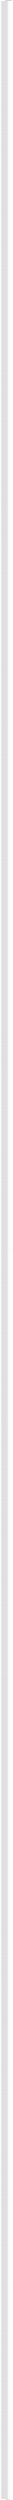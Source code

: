 digraph {
Node0x419fbb0[label="LEGUP_F_main_BB_convolutionloop_bodydim1..."];
Node0x419fa10[label="LEGUP_0"];
Node0x419fa10 -> Node0x419fbb0[label="start"];
Node0x419fa10 -> Node0x419fa10[label="~start"];
Node0x419fd80[label="LEGUP_F_main_BB_convolutionloop_bodydim1..."];
Node0x419fbb0 -> Node0x419fd80;
Node0x419fe90[label="LEGUP_F_main_BB_convolutionloop_bodydim1..."];
Node0x419fd80 -> Node0x419fe90;
Node0x419ffd0[label="LEGUP_F_main_BB_convolutionloop_bodydim1..."];
Node0x419fe90 -> Node0x419ffd0;
Node0x41a0110[label="LEGUP_F_main_BB_convolutionloop_bodydim1..."];
Node0x419ffd0 -> Node0x41a0110;
Node0x41a0250[label="LEGUP_F_main_BB_convolutionloop_bodydim1..."];
Node0x41a0110 -> Node0x41a0250;
Node0x41a0390[label="LEGUP_F_main_BB_convolutionloop_bodydim1..."];
Node0x41a0250 -> Node0x41a0390;
Node0x41a04d0[label="LEGUP_F_main_BB_convolutionloop_bodydim1..."];
Node0x41a0390 -> Node0x41a04d0;
Node0x41a0610[label="LEGUP_F_main_BB_convolutionloop_bodydim1..."];
Node0x41a04d0 -> Node0x41a0610;
Node0x41a0a30[label="LEGUP_F_main_BB_convolutionloop_bodydim1..."];
Node0x41a0610 -> Node0x41a0a30;
Node0x41a0b70[label="LEGUP_F_main_BB_convolutionloop_bodydim1..."];
Node0x41a0a30 -> Node0x41a0b70;
Node0x41a0cb0[label="LEGUP_F_main_BB_convolutionloop_bodydim1..."];
Node0x41a0b70 -> Node0x41a0cb0;
Node0x41a0df0[label="LEGUP_F_main_BB_convolutionloop_bodydim1..."];
Node0x41a0cb0 -> Node0x41a0df0;
Node0x41a0f30[label="LEGUP_F_main_BB_convolutionloop_bodydim1..."];
Node0x41a0df0 -> Node0x41a0f30;
Node0x41a1070[label="LEGUP_F_main_BB_convolutionloop_bodydim1..."];
Node0x41a0f30 -> Node0x41a1070;
Node0x41a11b0[label="LEGUP_F_main_BB_convolutionloop_bodydim1..."];
Node0x41a1070 -> Node0x41a11b0;
Node0x41a12f0[label="LEGUP_F_main_BB_convolutionloop_bodydim1..."];
Node0x41a11b0 -> Node0x41a12f0;
Node0x41a1430[label="LEGUP_F_main_BB_convolutionloop_bodydim1..."];
Node0x41a12f0 -> Node0x41a1430;
Node0x41a1570[label="LEGUP_F_main_BB_convolutionloop_bodydim1..."];
Node0x41a1430 -> Node0x41a1570;
Node0x41a16b0[label="LEGUP_F_main_BB_convolutionloop_bodydim1..."];
Node0x41a1570 -> Node0x41a16b0;
Node0x41a17f0[label="LEGUP_F_main_BB_convolutionloop_bodydim1..."];
Node0x41a16b0 -> Node0x41a17f0;
Node0x41a1930[label="LEGUP_F_main_BB_convolutionloop_bodydim1..."];
Node0x41a17f0 -> Node0x41a1930;
Node0x41a1a70[label="LEGUP_F_main_BB_convolutionloop_bodydim1..."];
Node0x41a1930 -> Node0x41a1a70;
Node0x41a1bb0[label="LEGUP_F_main_BB_convolutionloop_bodydim1..."];
Node0x41a1a70 -> Node0x41a1bb0;
Node0x41a1cf0[label="LEGUP_F_main_BB_convolutionloop_bodydim1..."];
Node0x41a1bb0 -> Node0x41a1cf0;
Node0x41a1e30[label="LEGUP_F_main_BB_convolutionloop_bodydim1..."];
Node0x41a1cf0 -> Node0x41a1e30;
Node0x41a1f70[label="LEGUP_F_main_BB_convolutionloop_bodydim1..."];
Node0x41a1e30 -> Node0x41a1f70;
Node0x41a20b0[label="LEGUP_F_main_BB_convolutionloop_bodydim1..."];
Node0x41a1f70 -> Node0x41a20b0;
Node0x41a21f0[label="LEGUP_F_main_BB_convolutionloop_bodydim1..."];
Node0x41a20b0 -> Node0x41a21f0;
Node0x41a2330[label="LEGUP_F_main_BB_convolutionloop_bodydim1..."];
Node0x41a21f0 -> Node0x41a2330;
Node0x41a2470[label="LEGUP_F_main_BB_convolutionloop_bodydim1..."];
Node0x41a2330 -> Node0x41a2470;
Node0x41a25b0[label="LEGUP_F_main_BB_convolutionloop_bodydim1..."];
Node0x41a2470 -> Node0x41a25b0;
Node0x41a26f0[label="LEGUP_F_main_BB_convolutionloop_bodydim1..."];
Node0x41a25b0 -> Node0x41a26f0;
Node0x41a2830[label="LEGUP_F_main_BB_convolutionloop_bodydim1..."];
Node0x41a26f0 -> Node0x41a2830;
Node0x41a2970[label="LEGUP_F_main_BB_convolutionloop_bodydim1..."];
Node0x41a2830 -> Node0x41a2970;
Node0x41a2ab0[label="LEGUP_F_main_BB_convolutionloop_bodydim1..."];
Node0x41a2970 -> Node0x41a2ab0;
Node0x41a2bf0[label="LEGUP_F_main_BB_convolutionloop_bodydim1..."];
Node0x41a2ab0 -> Node0x41a2bf0;
Node0x41a2d30[label="LEGUP_F_main_BB_convolutionloop_bodydim1..."];
Node0x41a2bf0 -> Node0x41a2d30;
Node0x41a2e70[label="LEGUP_F_main_BB_convolutionloop_bodydim1..."];
Node0x41a2d30 -> Node0x41a2e70;
Node0x41a2fb0[label="LEGUP_F_main_BB_convolutionloop_bodydim1..."];
Node0x41a2e70 -> Node0x41a2fb0;
Node0x41a30f0[label="LEGUP_F_main_BB_convolutionloop_bodydim1..."];
Node0x41a2fb0 -> Node0x41a30f0;
Node0x41a3230[label="LEGUP_F_main_BB_convolutionloop_bodydim1..."];
Node0x41a30f0 -> Node0x41a3230;
Node0x41a3370[label="LEGUP_F_main_BB_convolutionloop_bodydim1..."];
Node0x41a3230 -> Node0x41a3370;
Node0x41a34b0[label="LEGUP_F_main_BB_convolutionloop_bodydim1..."];
Node0x41a3370 -> Node0x41a34b0;
Node0x41a35f0[label="LEGUP_F_main_BB_convolutionloop_bodydim1..."];
Node0x41a34b0 -> Node0x41a35f0;
Node0x41a3730[label="LEGUP_F_main_BB_convolutionloop_bodydim1..."];
Node0x41a35f0 -> Node0x41a3730;
Node0x41a3870[label="LEGUP_F_main_BB_convolutionloop_bodydim1..."];
Node0x41a3730 -> Node0x41a3870;
Node0x41a39b0[label="LEGUP_F_main_BB_convolutionloop_bodydim1..."];
Node0x41a3870 -> Node0x41a39b0;
Node0x41a3af0[label="LEGUP_F_main_BB_convolutionloop_bodydim1..."];
Node0x41a39b0 -> Node0x41a3af0;
Node0x41a3c30[label="LEGUP_F_main_BB_convolutionloop_bodydim1..."];
Node0x41a3af0 -> Node0x41a3c30;
Node0x41a3d70[label="LEGUP_F_main_BB_convolutionloop_bodydim1..."];
Node0x41a3c30 -> Node0x41a3d70;
Node0x41a3eb0[label="LEGUP_F_main_BB_convolutionloop_bodydim1..."];
Node0x41a3d70 -> Node0x41a3eb0;
Node0x41a3ff0[label="LEGUP_F_main_BB_convolutionloop_bodydim1..."];
Node0x41a3eb0 -> Node0x41a3ff0;
Node0x41a4130[label="LEGUP_F_main_BB_convolutionloop_bodydim1..."];
Node0x41a3ff0 -> Node0x41a4130;
Node0x41a4270[label="LEGUP_F_main_BB_convolutionloop_bodydim1..."];
Node0x41a4130 -> Node0x41a4270;
Node0x41a43b0[label="LEGUP_F_main_BB_convolutionloop_bodydim1..."];
Node0x41a4270 -> Node0x41a43b0;
Node0x41a44f0[label="LEGUP_F_main_BB_convolutionloop_bodydim1..."];
Node0x41a43b0 -> Node0x41a44f0;
Node0x41a4630[label="LEGUP_F_main_BB_convolutionloop_bodydim1..."];
Node0x41a44f0 -> Node0x41a4630;
Node0x41a4770[label="LEGUP_F_main_BB_convolutionloop_bodydim1..."];
Node0x41a4630 -> Node0x41a4770;
Node0x41a48b0[label="LEGUP_F_main_BB_convolutionloop_bodydim1..."];
Node0x41a4770 -> Node0x41a48b0;
Node0x41a49f0[label="LEGUP_F_main_BB_convolutionloop_bodydim1..."];
Node0x41a48b0 -> Node0x41a49f0;
Node0x41a4b30[label="LEGUP_F_main_BB_convolutionloop_bodydim1..."];
Node0x41a49f0 -> Node0x41a4b30;
Node0x41a4c70[label="LEGUP_F_main_BB_convolutionloop_bodydim1..."];
Node0x41a4b30 -> Node0x41a4c70;
Node0x41a4db0[label="LEGUP_F_main_BB_convolutionloop_bodydim1..."];
Node0x41a4c70 -> Node0x41a4db0;
Node0x41a4ef0[label="LEGUP_F_main_BB_convolutionloop_bodydim1..."];
Node0x41a4db0 -> Node0x41a4ef0;
Node0x41a5030[label="LEGUP_F_main_BB_convolutionloop_bodydim1..."];
Node0x41a4ef0 -> Node0x41a5030;
Node0x41a5170[label="LEGUP_F_main_BB_convolutionloop_bodydim1..."];
Node0x41a5030 -> Node0x41a5170;
Node0x41a52b0[label="LEGUP_F_main_BB_convolutionloop_bodydim1..."];
Node0x41a5170 -> Node0x41a52b0;
Node0x41a53f0[label="LEGUP_F_main_BB_convolutionloop_bodydim1..."];
Node0x41a52b0 -> Node0x41a53f0;
Node0x41a5530[label="LEGUP_F_main_BB_convolutionloop_bodydim1..."];
Node0x41a53f0 -> Node0x41a5530;
Node0x41a5670[label="LEGUP_F_main_BB_convolutionloop_bodydim1..."];
Node0x41a5530 -> Node0x41a5670;
Node0x41a57b0[label="LEGUP_F_main_BB_convolutionloop_bodydim1..."];
Node0x41a5670 -> Node0x41a57b0;
Node0x41a58f0[label="LEGUP_F_main_BB_convolutionloop_bodydim1..."];
Node0x41a57b0 -> Node0x41a58f0;
Node0x41a5a30[label="LEGUP_F_main_BB_convolutionloop_bodydim1..."];
Node0x41a58f0 -> Node0x41a5a30;
Node0x41a5b70[label="LEGUP_F_main_BB_convolutionloop_bodydim1..."];
Node0x41a5a30 -> Node0x41a5b70;
Node0x41a5cb0[label="LEGUP_F_main_BB_convolutionloop_bodydim1..."];
Node0x41a5b70 -> Node0x41a5cb0;
Node0x41a5df0[label="LEGUP_F_main_BB_convolutionloop_bodydim1..."];
Node0x41a5cb0 -> Node0x41a5df0;
Node0x41a5f30[label="LEGUP_F_main_BB_convolutionloop_bodydim1..."];
Node0x41a5df0 -> Node0x41a5f30;
Node0x41a6070[label="LEGUP_F_main_BB_convolutionloop_bodydim1..."];
Node0x41a5f30 -> Node0x41a6070;
Node0x41a61b0[label="LEGUP_F_main_BB_convolutionloop_bodydim1..."];
Node0x41a6070 -> Node0x41a61b0;
Node0x41a62f0[label="LEGUP_F_main_BB_convolutionloop_bodydim1..."];
Node0x41a61b0 -> Node0x41a62f0;
Node0x41a6430[label="LEGUP_F_main_BB_convolutionloop_bodydim1..."];
Node0x41a62f0 -> Node0x41a6430;
Node0x41a6570[label="LEGUP_F_main_BB_convolutionloop_bodydim1..."];
Node0x41a6430 -> Node0x41a6570;
Node0x41a66b0[label="LEGUP_F_main_BB_convolutionloop_bodydim1..."];
Node0x41a6570 -> Node0x41a66b0;
Node0x41a67f0[label="LEGUP_F_main_BB_convolutionloop_bodydim1..."];
Node0x41a66b0 -> Node0x41a67f0;
Node0x41a6930[label="LEGUP_F_main_BB_convolutionloop_bodydim1..."];
Node0x41a67f0 -> Node0x41a6930;
Node0x41a6a70[label="LEGUP_F_main_BB_convolutionloop_bodydim1..."];
Node0x41a6930 -> Node0x41a6a70;
Node0x41a6bb0[label="LEGUP_F_main_BB_convolutionloop_bodydim1..."];
Node0x41a6a70 -> Node0x41a6bb0;
Node0x41a6cf0[label="LEGUP_F_main_BB_convolutionloop_bodydim1..."];
Node0x41a6bb0 -> Node0x41a6cf0;
Node0x41a6e30[label="LEGUP_F_main_BB_convolutionloop_bodydim1..."];
Node0x41a6cf0 -> Node0x41a6e30;
Node0x41a6f70[label="LEGUP_F_main_BB_convolutionloop_bodydim1..."];
Node0x41a6e30 -> Node0x41a6f70;
Node0x41a70b0[label="LEGUP_F_main_BB_convolutionloop_bodydim1..."];
Node0x41a6f70 -> Node0x41a70b0;
Node0x41a71f0[label="LEGUP_F_main_BB_convolutionloop_bodydim1..."];
Node0x41a70b0 -> Node0x41a71f0;
Node0x41a7330[label="LEGUP_F_main_BB_convolutionloop_bodydim1..."];
Node0x41a71f0 -> Node0x41a7330;
Node0x41a7470[label="LEGUP_F_main_BB_convolutionloop_bodydim1..."];
Node0x41a7330 -> Node0x41a7470;
Node0x41a75b0[label="LEGUP_F_main_BB_convolutionloop_bodydim1..."];
Node0x41a7470 -> Node0x41a75b0;
Node0x41a76f0[label="LEGUP_F_main_BB_convolutionloop_bodydim1..."];
Node0x41a75b0 -> Node0x41a76f0;
Node0x41a7830[label="LEGUP_F_main_BB_convolutionloop_bodydim1..."];
Node0x41a76f0 -> Node0x41a7830;
Node0x41a7970[label="LEGUP_F_main_BB_convolutionloop_bodydim1..."];
Node0x41a7830 -> Node0x41a7970;
Node0x41a7ab0[label="LEGUP_F_main_BB_convolutionloop_bodydim1..."];
Node0x41a7970 -> Node0x41a7ab0;
Node0x41a7bf0[label="LEGUP_F_main_BB_convolutionloop_bodydim1..."];
Node0x41a7ab0 -> Node0x41a7bf0;
Node0x41a7d30[label="LEGUP_F_main_BB_convolutionloop_bodydim1..."];
Node0x41a7bf0 -> Node0x41a7d30;
Node0x41a7e70[label="LEGUP_F_main_BB_convolutionloop_bodydim1..."];
Node0x41a7d30 -> Node0x41a7e70;
Node0x41a7fb0[label="LEGUP_F_main_BB_convolutionloop_bodydim1..."];
Node0x41a7e70 -> Node0x41a7fb0;
Node0x41a80f0[label="LEGUP_F_main_BB_convolutionloop_bodydim1..."];
Node0x41a7fb0 -> Node0x41a80f0;
Node0x41a8230[label="LEGUP_F_main_BB_convolutionloop_bodydim1..."];
Node0x41a80f0 -> Node0x41a8230;
Node0x41a8370[label="LEGUP_F_main_BB_convolutionloop_bodydim1..."];
Node0x41a8230 -> Node0x41a8370;
Node0x41a84b0[label="LEGUP_F_main_BB_convolutionloop_bodydim1..."];
Node0x41a8370 -> Node0x41a84b0;
Node0x41a85f0[label="LEGUP_F_main_BB_convolutionloop_bodydim1..."];
Node0x41a84b0 -> Node0x41a85f0;
Node0x41a8730[label="LEGUP_F_main_BB_convolutionloop_bodydim1..."];
Node0x41a85f0 -> Node0x41a8730;
Node0x41a8870[label="LEGUP_F_main_BB_convolutionloop_bodydim1..."];
Node0x41a8730 -> Node0x41a8870;
Node0x41a89b0[label="LEGUP_F_main_BB_convolutionloop_bodydim1..."];
Node0x41a8870 -> Node0x41a89b0;
Node0x41a8af0[label="LEGUP_F_main_BB_convolutionloop_bodydim1..."];
Node0x41a89b0 -> Node0x41a8af0;
Node0x41a8c30[label="LEGUP_F_main_BB_convolutionloop_bodydim1..."];
Node0x41a8af0 -> Node0x41a8c30;
Node0x41a8d70[label="LEGUP_F_main_BB_convolutionloop_bodydim1..."];
Node0x41a8c30 -> Node0x41a8d70;
Node0x41a8eb0[label="LEGUP_F_main_BB_convolutionloop_bodydim1..."];
Node0x41a8d70 -> Node0x41a8eb0;
Node0x41a8ff0[label="LEGUP_F_main_BB_convolutionloop_bodydim1..."];
Node0x41a8eb0 -> Node0x41a8ff0;
Node0x41a9130[label="LEGUP_F_main_BB_convolutionloop_bodydim1..."];
Node0x41a8ff0 -> Node0x41a9130;
Node0x41a9270[label="LEGUP_F_main_BB_convolutionloop_bodydim1..."];
Node0x41a9130 -> Node0x41a9270;
Node0x41a93b0[label="LEGUP_F_main_BB_convolutionloop_bodydim1..."];
Node0x41a9270 -> Node0x41a93b0;
Node0x41a94f0[label="LEGUP_F_main_BB_convolutionloop_bodydim1..."];
Node0x41a93b0 -> Node0x41a94f0;
Node0x41a9630[label="LEGUP_F_main_BB_convolutionloop_bodydim1..."];
Node0x41a94f0 -> Node0x41a9630;
Node0x41a9770[label="LEGUP_F_main_BB_convolutionloop_bodydim1..."];
Node0x41a9630 -> Node0x41a9770;
Node0x41a98b0[label="LEGUP_F_main_BB_convolutionloop_bodydim1..."];
Node0x41a9770 -> Node0x41a98b0;
Node0x41a99f0[label="LEGUP_F_main_BB_convolutionloop_bodydim1..."];
Node0x41a98b0 -> Node0x41a99f0;
Node0x41a9b30[label="LEGUP_F_main_BB_convolutionloop_bodydim1..."];
Node0x41a99f0 -> Node0x41a9b30;
Node0x41a9c70[label="LEGUP_F_main_BB_convolutionloop_bodydim1..."];
Node0x41a9b30 -> Node0x41a9c70;
Node0x41a9db0[label="LEGUP_F_main_BB_convolutionloop_bodydim1..."];
Node0x41a9c70 -> Node0x41a9db0;
Node0x41a9ef0[label="LEGUP_F_main_BB_convolutionloop_bodydim1..."];
Node0x41a9db0 -> Node0x41a9ef0;
Node0x41aa030[label="LEGUP_F_main_BB_convolutionloop_bodydim1..."];
Node0x41a9ef0 -> Node0x41aa030;
Node0x41aa170[label="LEGUP_F_main_BB_convolutionloop_bodydim1..."];
Node0x41aa030 -> Node0x41aa170;
Node0x41aa2b0[label="LEGUP_F_main_BB_convolutionloop_bodydim1..."];
Node0x41aa170 -> Node0x41aa2b0;
Node0x41aa3f0[label="LEGUP_F_main_BB_convolutionloop_bodydim1..."];
Node0x41aa2b0 -> Node0x41aa3f0;
Node0x41aa530[label="LEGUP_F_main_BB_convolutionloop_bodydim1..."];
Node0x41aa3f0 -> Node0x41aa530;
Node0x41aa670[label="LEGUP_F_main_BB_convolutionloop_bodydim1..."];
Node0x41aa530 -> Node0x41aa670;
Node0x41aa7b0[label="LEGUP_F_main_BB_convolutionloop_bodydim1..."];
Node0x41aa670 -> Node0x41aa7b0;
Node0x41aa8f0[label="LEGUP_F_main_BB_convolutionloop_bodydim1..."];
Node0x41aa7b0 -> Node0x41aa8f0;
Node0x41aaa30[label="LEGUP_F_main_BB_convolutionloop_bodydim1..."];
Node0x41aa8f0 -> Node0x41aaa30;
Node0x41aab70[label="LEGUP_F_main_BB_convolutionloop_bodydim1..."];
Node0x41aaa30 -> Node0x41aab70;
Node0x41aacb0[label="LEGUP_F_main_BB_convolutionloop_bodydim1..."];
Node0x41aab70 -> Node0x41aacb0;
Node0x41aadf0[label="LEGUP_F_main_BB_convolutionloop_bodydim1..."];
Node0x41aacb0 -> Node0x41aadf0;
Node0x41aaf30[label="LEGUP_F_main_BB_convolutionloop_bodydim1..."];
Node0x41aadf0 -> Node0x41aaf30;
Node0x41ab070[label="LEGUP_F_main_BB_convolutionloop_bodydim1..."];
Node0x41aaf30 -> Node0x41ab070;
Node0x41ab1b0[label="LEGUP_F_main_BB_convolutionloop_bodydim1..."];
Node0x41ab070 -> Node0x41ab1b0;
Node0x41ab2f0[label="LEGUP_F_main_BB_convolutionloop_bodydim1..."];
Node0x41ab1b0 -> Node0x41ab2f0;
Node0x41ab430[label="LEGUP_F_main_BB_convolutionloop_bodydim1..."];
Node0x41ab2f0 -> Node0x41ab430;
Node0x41ab570[label="LEGUP_F_main_BB_convolutionloop_bodydim1..."];
Node0x41ab430 -> Node0x41ab570;
Node0x41ab6b0[label="LEGUP_F_main_BB_convolutionloop_bodydim1..."];
Node0x41ab570 -> Node0x41ab6b0;
Node0x41ab7f0[label="LEGUP_F_main_BB_convolutionloop_bodydim1..."];
Node0x41ab6b0 -> Node0x41ab7f0;
Node0x41ab930[label="LEGUP_F_main_BB_convolutionloop_bodydim1..."];
Node0x41ab7f0 -> Node0x41ab930;
Node0x41aba70[label="LEGUP_F_main_BB_convolutionloop_bodydim1..."];
Node0x41ab930 -> Node0x41aba70;
Node0x41abbb0[label="LEGUP_F_main_BB_convolutionloop_bodydim1..."];
Node0x41aba70 -> Node0x41abbb0;
Node0x41abcf0[label="LEGUP_F_main_BB_convolutionloop_bodydim1..."];
Node0x41abbb0 -> Node0x41abcf0;
Node0x41abe30[label="LEGUP_F_main_BB_convolutionloop_bodydim1..."];
Node0x41abcf0 -> Node0x41abe30;
Node0x41abf70[label="LEGUP_F_main_BB_convolutionloop_bodydim1..."];
Node0x41abe30 -> Node0x41abf70;
Node0x41ac0b0[label="LEGUP_F_main_BB_convolutionloop_bodydim1..."];
Node0x41abf70 -> Node0x41ac0b0;
Node0x41ac1f0[label="LEGUP_F_main_BB_convolutionloop_bodydim1..."];
Node0x41ac0b0 -> Node0x41ac1f0;
Node0x41ac330[label="LEGUP_F_main_BB_convolutionloop_bodydim1..."];
Node0x41ac1f0 -> Node0x41ac330;
Node0x41ac470[label="LEGUP_F_main_BB_convolutionloop_bodydim1..."];
Node0x41ac330 -> Node0x41ac470;
Node0x41ac5b0[label="LEGUP_F_main_BB_convolutionloop_bodydim1..."];
Node0x41ac470 -> Node0x41ac5b0;
Node0x41ac6f0[label="LEGUP_F_main_BB_convolutionloop_bodydim1..."];
Node0x41ac5b0 -> Node0x41ac6f0;
Node0x41ac830[label="LEGUP_F_main_BB_convolutionloop_bodydim1..."];
Node0x41ac6f0 -> Node0x41ac830;
Node0x41ac970[label="LEGUP_F_main_BB_convolutionloop_bodydim1..."];
Node0x41ac830 -> Node0x41ac970;
Node0x41acab0[label="LEGUP_F_main_BB_convolutionloop_bodydim1..."];
Node0x41ac970 -> Node0x41acab0;
Node0x41acbf0[label="LEGUP_F_main_BB_convolutionloop_bodydim1..."];
Node0x41acab0 -> Node0x41acbf0;
Node0x41acd30[label="LEGUP_F_main_BB_convolutionloop_bodydim1..."];
Node0x41acbf0 -> Node0x41acd30;
Node0x41ace70[label="LEGUP_F_main_BB_convolutionloop_bodydim1..."];
Node0x41acd30 -> Node0x41ace70;
Node0x41acfb0[label="LEGUP_F_main_BB_convolutionloop_bodydim1..."];
Node0x41ace70 -> Node0x41acfb0;
Node0x41ad0f0[label="LEGUP_F_main_BB_convolutionloop_bodydim1..."];
Node0x41acfb0 -> Node0x41ad0f0;
Node0x41ad230[label="LEGUP_F_main_BB_convolutionloop_bodydim1..."];
Node0x41ad0f0 -> Node0x41ad230;
Node0x41ad370[label="LEGUP_F_main_BB_convolutionloop_bodydim1..."];
Node0x41ad230 -> Node0x41ad370;
Node0x41ad4b0[label="LEGUP_F_main_BB_convolutionloop_bodydim1..."];
Node0x41ad370 -> Node0x41ad4b0;
Node0x41ad5f0[label="LEGUP_F_main_BB_convolutionloop_bodydim1..."];
Node0x41ad4b0 -> Node0x41ad5f0;
Node0x41ad730[label="LEGUP_F_main_BB_convolutionloop_bodydim1..."];
Node0x41ad5f0 -> Node0x41ad730;
Node0x41ad870[label="LEGUP_F_main_BB_convolutionloop_bodydim1..."];
Node0x41ad730 -> Node0x41ad870;
Node0x41ad9b0[label="LEGUP_F_main_BB_convolutionloop_bodydim1..."];
Node0x41ad870 -> Node0x41ad9b0;
Node0x41adaf0[label="LEGUP_F_main_BB_convolutionloop_bodydim1..."];
Node0x41ad9b0 -> Node0x41adaf0;
Node0x41adc30[label="LEGUP_F_main_BB_convolutionloop_bodydim1..."];
Node0x41adaf0 -> Node0x41adc30;
Node0x41add70[label="LEGUP_F_main_BB_convolutionloop_bodydim1..."];
Node0x41adc30 -> Node0x41add70;
Node0x41adeb0[label="LEGUP_F_main_BB_convolutionloop_bodydim1..."];
Node0x41add70 -> Node0x41adeb0;
Node0x41adff0[label="LEGUP_F_main_BB_convolutionloop_bodydim1..."];
Node0x41adeb0 -> Node0x41adff0;
Node0x41ae130[label="LEGUP_F_main_BB_convolutionloop_bodydim1..."];
Node0x41adff0 -> Node0x41ae130;
Node0x41ae270[label="LEGUP_F_main_BB_convolutionloop_bodydim1..."];
Node0x41ae130 -> Node0x41ae270;
Node0x41ae3b0[label="LEGUP_F_main_BB_convolutionloop_bodydim1..."];
Node0x41ae270 -> Node0x41ae3b0;
Node0x41ae4f0[label="LEGUP_F_main_BB_convolutionloop_bodydim1..."];
Node0x41ae3b0 -> Node0x41ae4f0;
Node0x41ae630[label="LEGUP_F_main_BB_convolutionloop_bodydim1..."];
Node0x41ae4f0 -> Node0x41ae630;
Node0x41ae770[label="LEGUP_F_main_BB_convolutionloop_bodydim1..."];
Node0x41ae630 -> Node0x41ae770;
Node0x41ae8b0[label="LEGUP_F_main_BB_convolutionloop_bodydim1..."];
Node0x41ae770 -> Node0x41ae8b0;
Node0x41ae9f0[label="LEGUP_F_main_BB_convolutionloop_bodydim1..."];
Node0x41ae8b0 -> Node0x41ae9f0;
Node0x41aeb30[label="LEGUP_F_main_BB_convolutionloop_bodydim1..."];
Node0x41ae9f0 -> Node0x41aeb30;
Node0x41aec70[label="LEGUP_F_main_BB_convolutionloop_bodydim1..."];
Node0x41aeb30 -> Node0x41aec70;
Node0x41aedb0[label="LEGUP_F_main_BB_convolutionloop_bodydim1..."];
Node0x41aec70 -> Node0x41aedb0;
Node0x41aeef0[label="LEGUP_F_main_BB_convolutionloop_bodydim1..."];
Node0x41aedb0 -> Node0x41aeef0;
Node0x41af030[label="LEGUP_F_main_BB_convolutionloop_bodydim1..."];
Node0x41aeef0 -> Node0x41af030;
Node0x41af170[label="LEGUP_F_main_BB_convolutionloop_bodydim1..."];
Node0x41af030 -> Node0x41af170;
Node0x41af2b0[label="LEGUP_F_main_BB_convolutionloop_bodydim1..."];
Node0x41af170 -> Node0x41af2b0;
Node0x41af3f0[label="LEGUP_F_main_BB_convolutionloop_bodydim1..."];
Node0x41af2b0 -> Node0x41af3f0;
Node0x41af530[label="LEGUP_F_main_BB_convolutionloop_bodydim1..."];
Node0x41af3f0 -> Node0x41af530;
Node0x41af670[label="LEGUP_F_main_BB_convolutionloop_bodydim1..."];
Node0x41af530 -> Node0x41af670;
Node0x41af7b0[label="LEGUP_F_main_BB_convolutionloop_bodydim1..."];
Node0x41af670 -> Node0x41af7b0;
Node0x41af8f0[label="LEGUP_F_main_BB_convolutionloop_bodydim1..."];
Node0x41af7b0 -> Node0x41af8f0;
Node0x41afa30[label="LEGUP_F_main_BB_convolutionloop_bodydim1..."];
Node0x41af8f0 -> Node0x41afa30;
Node0x41afb70[label="LEGUP_F_main_BB_convolutionloop_bodydim1..."];
Node0x41afa30 -> Node0x41afb70;
Node0x41afcb0[label="LEGUP_F_main_BB_convolutionloop_bodydim1..."];
Node0x41afb70 -> Node0x41afcb0;
Node0x41afdf0[label="LEGUP_F_main_BB_convolutionloop_bodydim1..."];
Node0x41afcb0 -> Node0x41afdf0;
Node0x41aff30[label="LEGUP_F_main_BB_convolutionloop_bodydim1..."];
Node0x41afdf0 -> Node0x41aff30;
Node0x41b0070[label="LEGUP_F_main_BB_convolutionloop_bodydim1..."];
Node0x41aff30 -> Node0x41b0070;
Node0x41b01b0[label="LEGUP_F_main_BB_convolutionloop_bodydim1..."];
Node0x41b0070 -> Node0x41b01b0;
Node0x41b02f0[label="LEGUP_F_main_BB_convolutionloop_bodydim1..."];
Node0x41b01b0 -> Node0x41b02f0;
Node0x41b0430[label="LEGUP_F_main_BB_convolutionloop_bodydim1..."];
Node0x41b02f0 -> Node0x41b0430;
Node0x41b0570[label="LEGUP_F_main_BB_convolutionloop_bodydim1..."];
Node0x41b0430 -> Node0x41b0570;
Node0x41b06b0[label="LEGUP_F_main_BB_convolutionloop_bodydim1..."];
Node0x41b0570 -> Node0x41b06b0;
Node0x41b07f0[label="LEGUP_F_main_BB_convolutionloop_bodydim1..."];
Node0x41b06b0 -> Node0x41b07f0;
Node0x41b0930[label="LEGUP_F_main_BB_convolutionloop_bodydim1..."];
Node0x41b07f0 -> Node0x41b0930;
Node0x41b0a70[label="LEGUP_F_main_BB_convolutionloop_bodydim1..."];
Node0x41b0930 -> Node0x41b0a70;
Node0x41b0bb0[label="LEGUP_F_main_BB_convolutionloop_bodydim1..."];
Node0x41b0a70 -> Node0x41b0bb0;
Node0x41b0cf0[label="LEGUP_F_main_BB_convolutionloop_bodydim1..."];
Node0x41b0bb0 -> Node0x41b0cf0;
Node0x41b0e30[label="LEGUP_F_main_BB_convolutionloop_bodydim1..."];
Node0x41b0cf0 -> Node0x41b0e30;
Node0x41b0f70[label="LEGUP_F_main_BB_convolutionloop_bodydim1..."];
Node0x41b0e30 -> Node0x41b0f70;
Node0x41b10b0[label="LEGUP_F_main_BB_convolutionloop_bodydim1..."];
Node0x41b0f70 -> Node0x41b10b0;
Node0x41b11f0[label="LEGUP_F_main_BB_convolutionloop_bodydim1..."];
Node0x41b10b0 -> Node0x41b11f0;
Node0x41b1330[label="LEGUP_F_main_BB_convolutionloop_bodydim1..."];
Node0x41b11f0 -> Node0x41b1330;
Node0x41b1470[label="LEGUP_F_main_BB_convolutionloop_bodydim1..."];
Node0x41b1330 -> Node0x41b1470;
Node0x41b15b0[label="LEGUP_F_main_BB_convolutionloop_bodydim1..."];
Node0x41b1470 -> Node0x41b15b0;
Node0x41b16f0[label="LEGUP_F_main_BB_convolutionloop_bodydim1..."];
Node0x41b15b0 -> Node0x41b16f0;
Node0x41b1830[label="LEGUP_F_main_BB_convolutionloop_bodydim1..."];
Node0x41b16f0 -> Node0x41b1830;
Node0x41b1970[label="LEGUP_F_main_BB_convolutionloop_bodydim1..."];
Node0x41b1830 -> Node0x41b1970;
Node0x41b1ab0[label="LEGUP_F_main_BB_convolutionloop_bodydim1..."];
Node0x41b1970 -> Node0x41b1ab0;
Node0x41b1bf0[label="LEGUP_F_main_BB_convolutionloop_bodydim1..."];
Node0x41b1ab0 -> Node0x41b1bf0;
Node0x41b1d30[label="LEGUP_F_main_BB_convolutionloop_bodydim1..."];
Node0x41b1bf0 -> Node0x41b1d30;
Node0x41b1e70[label="LEGUP_F_main_BB_convolutionloop_bodydim1..."];
Node0x41b1d30 -> Node0x41b1e70;
Node0x41b1fb0[label="LEGUP_F_main_BB_convolutionloop_bodydim1..."];
Node0x41b1e70 -> Node0x41b1fb0;
Node0x41b20f0[label="LEGUP_F_main_BB_convolutionloop_bodydim1..."];
Node0x41b1fb0 -> Node0x41b20f0;
Node0x41b2230[label="LEGUP_F_main_BB_convolutionloop_bodydim1..."];
Node0x41b20f0 -> Node0x41b2230;
Node0x41b2370[label="LEGUP_F_main_BB_convolutionloop_bodydim1..."];
Node0x41b2230 -> Node0x41b2370;
Node0x41b24b0[label="LEGUP_F_main_BB_convolutionloop_bodydim1..."];
Node0x41b2370 -> Node0x41b24b0;
Node0x41b25f0[label="LEGUP_F_main_BB_convolutionloop_bodydim1..."];
Node0x41b24b0 -> Node0x41b25f0;
Node0x41b2730[label="LEGUP_F_main_BB_convolutionloop_bodydim1..."];
Node0x41b25f0 -> Node0x41b2730;
Node0x41b2870[label="LEGUP_F_main_BB_convolutionloop_bodydim1..."];
Node0x41b2730 -> Node0x41b2870;
Node0x41b29b0[label="LEGUP_F_main_BB_convolutionloop_bodydim1..."];
Node0x41b2870 -> Node0x41b29b0;
Node0x41b2af0[label="LEGUP_F_main_BB_convolutionloop_bodydim1..."];
Node0x41b29b0 -> Node0x41b2af0;
Node0x41b2c30[label="LEGUP_F_main_BB_convolutionloop_bodydim1..."];
Node0x41b2af0 -> Node0x41b2c30;
Node0x41b2d70[label="LEGUP_F_main_BB_convolutionloop_bodydim1..."];
Node0x41b2c30 -> Node0x41b2d70;
Node0x41b2eb0[label="LEGUP_F_main_BB_convolutionloop_bodydim1..."];
Node0x41b2d70 -> Node0x41b2eb0;
Node0x41b2ff0[label="LEGUP_F_main_BB_convolutionloop_bodydim1..."];
Node0x41b2eb0 -> Node0x41b2ff0;
Node0x41b3130[label="LEGUP_F_main_BB_convolutionloop_bodydim1..."];
Node0x41b2ff0 -> Node0x41b3130;
Node0x41b3270[label="LEGUP_F_main_BB_convolutionloop_bodydim1..."];
Node0x41b3130 -> Node0x41b3270;
Node0x41b33b0[label="LEGUP_F_main_BB_convolutionloop_bodydim1..."];
Node0x41b3270 -> Node0x41b33b0;
Node0x41b34f0[label="LEGUP_F_main_BB_convolutionloop_bodydim1..."];
Node0x41b33b0 -> Node0x41b34f0;
Node0x41b3630[label="LEGUP_F_main_BB_convolutionloop_bodydim1..."];
Node0x41b34f0 -> Node0x41b3630;
Node0x41b3770[label="LEGUP_F_main_BB_convolutionloop_bodydim1..."];
Node0x41b3630 -> Node0x41b3770;
Node0x41b38b0[label="LEGUP_F_main_BB_convolutionloop_bodydim1..."];
Node0x41b3770 -> Node0x41b38b0;
Node0x41b39f0[label="LEGUP_F_main_BB_convolutionloop_bodydim1..."];
Node0x41b38b0 -> Node0x41b39f0;
Node0x41b3b30[label="LEGUP_F_main_BB_convolutionloop_bodydim1..."];
Node0x41b39f0 -> Node0x41b3b30;
Node0x41b3c70[label="LEGUP_F_main_BB_convolutionloop_bodydim1..."];
Node0x41b3b30 -> Node0x41b3c70;
Node0x41b3db0[label="LEGUP_F_main_BB_convolutionloop_bodydim1..."];
Node0x41b3c70 -> Node0x41b3db0;
Node0x41b3ef0[label="LEGUP_F_main_BB_convolutionloop_bodydim1..."];
Node0x41b3db0 -> Node0x41b3ef0;
Node0x41b4030[label="LEGUP_F_main_BB_convolutionloop_bodydim1..."];
Node0x41b3ef0 -> Node0x41b4030;
Node0x41b4170[label="LEGUP_F_main_BB_convolutionloop_bodydim1..."];
Node0x41b4030 -> Node0x41b4170;
Node0x41b42b0[label="LEGUP_F_main_BB_convolutionloop_bodydim1..."];
Node0x41b4170 -> Node0x41b42b0;
Node0x41b43f0[label="LEGUP_F_main_BB_convolutionloop_bodydim1..."];
Node0x41b42b0 -> Node0x41b43f0;
Node0x41b4530[label="LEGUP_F_main_BB_convolutionloop_bodydim1..."];
Node0x41b43f0 -> Node0x41b4530;
Node0x41b4670[label="LEGUP_F_main_BB_convolutionloop_bodydim1..."];
Node0x41b4530 -> Node0x41b4670;
Node0x41b47b0[label="LEGUP_F_main_BB_convolutionloop_bodydim1..."];
Node0x41b4670 -> Node0x41b47b0;
Node0x41b48f0[label="LEGUP_F_main_BB_convolutionloop_bodydim1..."];
Node0x41b47b0 -> Node0x41b48f0;
Node0x41b4a30[label="LEGUP_F_main_BB_convolutionloop_bodydim1..."];
Node0x41b48f0 -> Node0x41b4a30;
Node0x41b4b70[label="LEGUP_F_main_BB_convolutionloop_bodydim1..."];
Node0x41b4a30 -> Node0x41b4b70;
Node0x41b4cb0[label="LEGUP_F_main_BB_convolutionloop_bodydim1..."];
Node0x41b4b70 -> Node0x41b4cb0;
Node0x41b4df0[label="LEGUP_F_main_BB_convolutionloop_bodydim1..."];
Node0x41b4cb0 -> Node0x41b4df0;
Node0x41b4f30[label="LEGUP_F_main_BB_convolutionloop_bodydim1..."];
Node0x41b4df0 -> Node0x41b4f30;
Node0x41b5070[label="LEGUP_F_main_BB_convolutionloop_bodydim1..."];
Node0x41b4f30 -> Node0x41b5070;
Node0x41b51b0[label="LEGUP_F_main_BB_convolutionloop_bodydim1..."];
Node0x41b5070 -> Node0x41b51b0;
Node0x41b52f0[label="LEGUP_F_main_BB_convolutionloop_bodydim1..."];
Node0x41b51b0 -> Node0x41b52f0;
Node0x41b5430[label="LEGUP_F_main_BB_convolutionloop_bodydim1..."];
Node0x41b52f0 -> Node0x41b5430;
Node0x41b5570[label="LEGUP_F_main_BB_convolutionloop_bodydim1..."];
Node0x41b5430 -> Node0x41b5570;
Node0x41b56b0[label="LEGUP_F_main_BB_convolutionloop_bodydim1..."];
Node0x41b5570 -> Node0x41b56b0;
Node0x41b57f0[label="LEGUP_F_main_BB_convolutionloop_bodydim1..."];
Node0x41b56b0 -> Node0x41b57f0;
Node0x41b5930[label="LEGUP_F_main_BB_convolutionloop_bodydim1..."];
Node0x41b57f0 -> Node0x41b5930;
Node0x41b5a70[label="LEGUP_F_main_BB_convolutionloop_bodydim1..."];
Node0x41b5930 -> Node0x41b5a70;
Node0x41b5bb0[label="LEGUP_F_main_BB_convolutionloop_bodydim1..."];
Node0x41b5a70 -> Node0x41b5bb0;
Node0x41b5cf0[label="LEGUP_F_main_BB_convolutionloop_bodydim1..."];
Node0x41b5bb0 -> Node0x41b5cf0;
Node0x41b5e30[label="LEGUP_F_main_BB_convolutionloop_bodydim1..."];
Node0x41b5cf0 -> Node0x41b5e30;
Node0x41b5f70[label="LEGUP_F_main_BB_convolutionloop_bodydim1..."];
Node0x41b5e30 -> Node0x41b5f70;
Node0x41b60b0[label="LEGUP_F_main_BB_convolutionloop_bodydim1..."];
Node0x41b5f70 -> Node0x41b60b0;
Node0x41b61f0[label="LEGUP_F_main_BB_convolutionloop_bodydim1..."];
Node0x41b60b0 -> Node0x41b61f0;
Node0x41b6330[label="LEGUP_F_main_BB_convolutionloop_bodydim1..."];
Node0x41b61f0 -> Node0x41b6330;
Node0x41b6470[label="LEGUP_F_main_BB_convolutionloop_bodydim1..."];
Node0x41b6330 -> Node0x41b6470;
Node0x41b65b0[label="LEGUP_F_main_BB_convolutionloop_bodydim1..."];
Node0x41b6470 -> Node0x41b65b0;
Node0x41b66f0[label="LEGUP_F_main_BB_convolutionloop_bodydim1..."];
Node0x41b65b0 -> Node0x41b66f0;
Node0x41b6830[label="LEGUP_F_main_BB_convolutionloop_bodydim1..."];
Node0x41b66f0 -> Node0x41b6830;
Node0x41b6970[label="LEGUP_F_main_BB_convolutionloop_bodydim1..."];
Node0x41b6830 -> Node0x41b6970;
Node0x41b6ab0[label="LEGUP_F_main_BB_convolutionloop_bodydim1..."];
Node0x41b6970 -> Node0x41b6ab0;
Node0x41b6bf0[label="LEGUP_F_main_BB_convolutionloop_bodydim1..."];
Node0x41b6ab0 -> Node0x41b6bf0;
Node0x41b6d30[label="LEGUP_F_main_BB_convolutionloop_bodydim1..."];
Node0x41b6bf0 -> Node0x41b6d30;
Node0x41b6e70[label="LEGUP_F_main_BB_convolutionloop_bodydim1..."];
Node0x41b6d30 -> Node0x41b6e70;
Node0x41b6fb0[label="LEGUP_F_main_BB_convolutionloop_bodydim1..."];
Node0x41b6e70 -> Node0x41b6fb0;
Node0x41b70f0[label="LEGUP_F_main_BB_convolutionloop_bodydim1..."];
Node0x41b6fb0 -> Node0x41b70f0;
Node0x41b7230[label="LEGUP_F_main_BB_convolutionloop_bodydim1..."];
Node0x41b70f0 -> Node0x41b7230;
Node0x41b7370[label="LEGUP_F_main_BB_convolutionloop_bodydim1..."];
Node0x41b7230 -> Node0x41b7370;
Node0x41b74b0[label="LEGUP_F_main_BB_convolutionloop_bodydim1..."];
Node0x41b7370 -> Node0x41b74b0;
Node0x41b75f0[label="LEGUP_F_main_BB_convolutionloop_bodydim1..."];
Node0x41b74b0 -> Node0x41b75f0;
Node0x41b7730[label="LEGUP_F_main_BB_convolutionloop_bodydim1..."];
Node0x41b75f0 -> Node0x41b7730;
Node0x41b7870[label="LEGUP_F_main_BB_convolutionloop_bodydim1..."];
Node0x41b7730 -> Node0x41b7870;
Node0x41b79b0[label="LEGUP_F_main_BB_convolutionloop_bodydim1..."];
Node0x41b7870 -> Node0x41b79b0;
Node0x41b7af0[label="LEGUP_F_main_BB_convolutionloop_bodydim1..."];
Node0x41b79b0 -> Node0x41b7af0;
Node0x41b7c30[label="LEGUP_F_main_BB_convolutionloop_bodydim1..."];
Node0x41b7af0 -> Node0x41b7c30;
Node0x41b7d70[label="LEGUP_F_main_BB_convolutionloop_bodydim1..."];
Node0x41b7c30 -> Node0x41b7d70;
Node0x41b7eb0[label="LEGUP_F_main_BB_convolutionloop_bodydim1..."];
Node0x41b7d70 -> Node0x41b7eb0;
Node0x41b7ff0[label="LEGUP_F_main_BB_convolutionloop_bodydim1..."];
Node0x41b7eb0 -> Node0x41b7ff0;
Node0x41b8130[label="LEGUP_F_main_BB_convolutionloop_bodydim1..."];
Node0x41b7ff0 -> Node0x41b8130;
Node0x41b8270[label="LEGUP_F_main_BB_convolutionloop_bodydim1..."];
Node0x41b8130 -> Node0x41b8270;
Node0x41b83b0[label="LEGUP_F_main_BB_convolutionloop_bodydim1..."];
Node0x41b8270 -> Node0x41b83b0;
Node0x41b84f0[label="LEGUP_F_main_BB_convolutionloop_bodydim1..."];
Node0x41b83b0 -> Node0x41b84f0;
Node0x41b8630[label="LEGUP_F_main_BB_convolutionloop_bodydim1..."];
Node0x41b84f0 -> Node0x41b8630;
Node0x41b8770[label="LEGUP_F_main_BB_convolutionloop_bodydim1..."];
Node0x41b8630 -> Node0x41b8770;
Node0x41b88b0[label="LEGUP_F_main_BB_convolutionloop_bodydim1..."];
Node0x41b8770 -> Node0x41b88b0;
Node0x41b89f0[label="LEGUP_F_main_BB_convolutionloop_bodydim1..."];
Node0x41b88b0 -> Node0x41b89f0;
Node0x41b8b30[label="LEGUP_F_main_BB_convolutionloop_bodydim1..."];
Node0x41b89f0 -> Node0x41b8b30;
Node0x41b8c70[label="LEGUP_F_main_BB_convolutionloop_bodydim1..."];
Node0x41b8b30 -> Node0x41b8c70;
Node0x41b8db0[label="LEGUP_F_main_BB_convolutionloop_bodydim1..."];
Node0x41b8c70 -> Node0x41b8db0;
Node0x41b8ef0[label="LEGUP_F_main_BB_convolutionloop_bodydim1..."];
Node0x41b8db0 -> Node0x41b8ef0;
Node0x41b9030[label="LEGUP_F_main_BB_convolutionloop_bodydim1..."];
Node0x41b8ef0 -> Node0x41b9030;
Node0x41b9170[label="LEGUP_F_main_BB_convolutionloop_bodydim1..."];
Node0x41b9030 -> Node0x41b9170;
Node0x41b92b0[label="LEGUP_F_main_BB_convolutionloop_bodydim1..."];
Node0x41b9170 -> Node0x41b92b0;
Node0x41b93f0[label="LEGUP_F_main_BB_convolutionloop_bodydim1..."];
Node0x41b92b0 -> Node0x41b93f0;
Node0x41b9530[label="LEGUP_F_main_BB_convolutionloop_bodydim1..."];
Node0x41b93f0 -> Node0x41b9530;
Node0x41b9670[label="LEGUP_F_main_BB_convolutionloop_bodydim1..."];
Node0x41b9530 -> Node0x41b9670;
Node0x41b97b0[label="LEGUP_F_main_BB_convolutionloop_bodydim1..."];
Node0x41b9670 -> Node0x41b97b0;
Node0x41b98f0[label="LEGUP_F_main_BB_convolutionloop_bodydim1..."];
Node0x41b97b0 -> Node0x41b98f0;
Node0x41b9a30[label="LEGUP_F_main_BB_convolutionloop_bodydim1..."];
Node0x41b98f0 -> Node0x41b9a30;
Node0x41b9b70[label="LEGUP_F_main_BB_convolutionloop_bodydim1..."];
Node0x41b9a30 -> Node0x41b9b70;
Node0x41b9cb0[label="LEGUP_F_main_BB_convolutionloop_bodydim1..."];
Node0x41b9b70 -> Node0x41b9cb0;
Node0x41b9df0[label="LEGUP_F_main_BB_convolutionloop_bodydim1..."];
Node0x41b9cb0 -> Node0x41b9df0;
Node0x41b9f30[label="LEGUP_F_main_BB_convolutionloop_bodydim1..."];
Node0x41b9df0 -> Node0x41b9f30;
Node0x41ba070[label="LEGUP_F_main_BB_convolutionloop_bodydim1..."];
Node0x41b9f30 -> Node0x41ba070;
Node0x41ba1b0[label="LEGUP_F_main_BB_convolutionloop_bodydim1..."];
Node0x41ba070 -> Node0x41ba1b0;
Node0x41ba2f0[label="LEGUP_F_main_BB_convolutionloop_bodydim1..."];
Node0x41ba1b0 -> Node0x41ba2f0;
Node0x41ba430[label="LEGUP_F_main_BB_convolutionloop_bodydim1..."];
Node0x41ba2f0 -> Node0x41ba430;
Node0x41ba570[label="LEGUP_F_main_BB_convolutionloop_bodydim1..."];
Node0x41ba430 -> Node0x41ba570;
Node0x41ba6b0[label="LEGUP_F_main_BB_convolutionloop_bodydim1..."];
Node0x41ba570 -> Node0x41ba6b0;
Node0x41ba7f0[label="LEGUP_F_main_BB_convolutionloop_bodydim1..."];
Node0x41ba6b0 -> Node0x41ba7f0;
Node0x41ba930[label="LEGUP_F_main_BB_convolutionloop_bodydim1..."];
Node0x41ba7f0 -> Node0x41ba930;
Node0x41baa70[label="LEGUP_F_main_BB_convolutionloop_bodydim1..."];
Node0x41ba930 -> Node0x41baa70;
Node0x41babb0[label="LEGUP_F_main_BB_convolutionloop_bodydim1..."];
Node0x41baa70 -> Node0x41babb0;
Node0x41bacf0[label="LEGUP_F_main_BB_convolutionloop_bodydim1..."];
Node0x41babb0 -> Node0x41bacf0;
Node0x41bae30[label="LEGUP_F_main_BB_convolutionloop_bodydim1..."];
Node0x41bacf0 -> Node0x41bae30;
Node0x41baf70[label="LEGUP_F_main_BB_convolutionloop_bodydim1..."];
Node0x41bae30 -> Node0x41baf70;
Node0x41bb0b0[label="LEGUP_F_main_BB_convolutionloop_bodydim1..."];
Node0x41baf70 -> Node0x41bb0b0;
Node0x41bb1f0[label="LEGUP_F_main_BB_convolutionloop_bodydim1..."];
Node0x41bb0b0 -> Node0x41bb1f0;
Node0x41bb330[label="LEGUP_F_main_BB_convolutionloop_bodydim1..."];
Node0x41bb1f0 -> Node0x41bb330;
Node0x41bb470[label="LEGUP_F_main_BB_convolutionloop_bodydim1..."];
Node0x41bb330 -> Node0x41bb470;
Node0x41bb5b0[label="LEGUP_F_main_BB_convolutionloop_bodydim1..."];
Node0x41bb470 -> Node0x41bb5b0;
Node0x41bb6f0[label="LEGUP_F_main_BB_convolutionloop_bodydim1..."];
Node0x41bb5b0 -> Node0x41bb6f0;
Node0x41bb830[label="LEGUP_F_main_BB_convolutionloop_bodydim1..."];
Node0x41bb6f0 -> Node0x41bb830;
Node0x41bb970[label="LEGUP_F_main_BB_convolutionloop_bodydim1..."];
Node0x41bb830 -> Node0x41bb970;
Node0x41bbab0[label="LEGUP_F_main_BB_convolutionloop_bodydim1..."];
Node0x41bb970 -> Node0x41bbab0;
Node0x41bbbf0[label="LEGUP_F_main_BB_convolutionloop_bodydim1..."];
Node0x41bbab0 -> Node0x41bbbf0;
Node0x41bbd30[label="LEGUP_F_main_BB_convolutionloop_bodydim1..."];
Node0x41bbbf0 -> Node0x41bbd30;
Node0x41bbe70[label="LEGUP_F_main_BB_convolutionloop_bodydim1..."];
Node0x41bbd30 -> Node0x41bbe70;
Node0x41bbfb0[label="LEGUP_F_main_BB_convolutionloop_bodydim1..."];
Node0x41bbe70 -> Node0x41bbfb0;
Node0x41bc0f0[label="LEGUP_F_main_BB_convolutionloop_bodydim1..."];
Node0x41bbfb0 -> Node0x41bc0f0;
Node0x41bc230[label="LEGUP_F_main_BB_convolutionloop_bodydim1..."];
Node0x41bc0f0 -> Node0x41bc230;
Node0x41bc370[label="LEGUP_F_main_BB_convolutionloop_bodydim1..."];
Node0x41bc230 -> Node0x41bc370;
Node0x41bc4b0[label="LEGUP_F_main_BB_convolutionloop_bodydim1..."];
Node0x41bc370 -> Node0x41bc4b0;
Node0x41bc5f0[label="LEGUP_F_main_BB_convolutionloop_bodydim1..."];
Node0x41bc4b0 -> Node0x41bc5f0;
Node0x41bc730[label="LEGUP_F_main_BB_convolutionloop_bodydim1..."];
Node0x41bc5f0 -> Node0x41bc730;
Node0x41bc870[label="LEGUP_F_main_BB_convolutionloop_bodydim1..."];
Node0x41bc730 -> Node0x41bc870;
Node0x41bc9b0[label="LEGUP_F_main_BB_convolutionloop_bodydim1..."];
Node0x41bc870 -> Node0x41bc9b0;
Node0x41bcaf0[label="LEGUP_F_main_BB_convolutionloop_bodydim1..."];
Node0x41bc9b0 -> Node0x41bcaf0;
Node0x41bcc30[label="LEGUP_F_main_BB_convolutionloop_bodydim1..."];
Node0x41bcaf0 -> Node0x41bcc30;
Node0x41bcd70[label="LEGUP_F_main_BB_convolutionloop_bodydim1..."];
Node0x41bcc30 -> Node0x41bcd70;
Node0x41bceb0[label="LEGUP_F_main_BB_convolutionloop_bodydim1..."];
Node0x41bcd70 -> Node0x41bceb0;
Node0x41bcff0[label="LEGUP_F_main_BB_convolutionloop_bodydim1..."];
Node0x41bceb0 -> Node0x41bcff0;
Node0x41bd130[label="LEGUP_F_main_BB_convolutionloop_bodydim1..."];
Node0x41bcff0 -> Node0x41bd130;
Node0x41bd270[label="LEGUP_F_main_BB_convolutionloop_bodydim1..."];
Node0x41bd130 -> Node0x41bd270;
Node0x41bd3b0[label="LEGUP_F_main_BB_convolutionloop_bodydim1..."];
Node0x41bd270 -> Node0x41bd3b0;
Node0x41bd4f0[label="LEGUP_F_main_BB_convolutionloop_bodydim1..."];
Node0x41bd3b0 -> Node0x41bd4f0;
Node0x41bd630[label="LEGUP_F_main_BB_convolutionloop_bodydim1..."];
Node0x41bd4f0 -> Node0x41bd630;
Node0x41bd770[label="LEGUP_F_main_BB_convolutionloop_bodydim1..."];
Node0x41bd630 -> Node0x41bd770;
Node0x41bd8b0[label="LEGUP_F_main_BB_convolutionloop_bodydim1..."];
Node0x41bd770 -> Node0x41bd8b0;
Node0x41bd9f0[label="LEGUP_F_main_BB_convolutionloop_bodydim1..."];
Node0x41bd8b0 -> Node0x41bd9f0;
Node0x41bdb30[label="LEGUP_F_main_BB_convolutionloop_bodydim1..."];
Node0x41bd9f0 -> Node0x41bdb30;
Node0x41bdc70[label="LEGUP_F_main_BB_convolutionloop_bodydim1..."];
Node0x41bdb30 -> Node0x41bdc70;
Node0x41bddb0[label="LEGUP_F_main_BB_convolutionloop_bodydim1..."];
Node0x41bdc70 -> Node0x41bddb0;
Node0x41bdef0[label="LEGUP_F_main_BB_convolutionloop_bodydim1..."];
Node0x41bddb0 -> Node0x41bdef0;
Node0x41be030[label="LEGUP_F_main_BB_convolutionloop_bodydim1..."];
Node0x41bdef0 -> Node0x41be030;
Node0x41be170[label="LEGUP_F_main_BB_convolutionloop_bodydim1..."];
Node0x41be030 -> Node0x41be170;
Node0x41be2b0[label="LEGUP_F_main_BB_convolutionloop_bodydim1..."];
Node0x41be170 -> Node0x41be2b0;
Node0x41be3f0[label="LEGUP_F_main_BB_convolutionloop_bodydim1..."];
Node0x41be2b0 -> Node0x41be3f0;
Node0x41be530[label="LEGUP_F_main_BB_convolutionloop_bodydim1..."];
Node0x41be3f0 -> Node0x41be530;
Node0x41be670[label="LEGUP_F_main_BB_convolutionloop_bodydim1..."];
Node0x41be530 -> Node0x41be670;
Node0x41be7b0[label="LEGUP_F_main_BB_convolutionloop_bodydim1..."];
Node0x41be670 -> Node0x41be7b0;
Node0x41be8f0[label="LEGUP_F_main_BB_convolutionloop_bodydim1..."];
Node0x41be7b0 -> Node0x41be8f0;
Node0x41bea30[label="LEGUP_F_main_BB_convolutionloop_bodydim1..."];
Node0x41be8f0 -> Node0x41bea30;
Node0x41beb70[label="LEGUP_F_main_BB_convolutionloop_bodydim1..."];
Node0x41bea30 -> Node0x41beb70;
Node0x41becb0[label="LEGUP_F_main_BB_convolutionloop_bodydim1..."];
Node0x41beb70 -> Node0x41becb0;
Node0x41bedf0[label="LEGUP_F_main_BB_convolutionloop_bodydim1..."];
Node0x41becb0 -> Node0x41bedf0;
Node0x41bef30[label="LEGUP_F_main_BB_convolutionloop_bodydim1..."];
Node0x41bedf0 -> Node0x41bef30;
Node0x41bf070[label="LEGUP_F_main_BB_convolutionloop_bodydim1..."];
Node0x41bef30 -> Node0x41bf070;
Node0x41bf1b0[label="LEGUP_F_main_BB_convolutionloop_bodydim1..."];
Node0x41bf070 -> Node0x41bf1b0;
Node0x41bf2f0[label="LEGUP_F_main_BB_convolutionloop_bodydim1..."];
Node0x41bf1b0 -> Node0x41bf2f0;
Node0x41bf430[label="LEGUP_F_main_BB_convolutionloop_bodydim1..."];
Node0x41bf2f0 -> Node0x41bf430;
Node0x41bf570[label="LEGUP_F_main_BB_convolutionloop_bodydim1..."];
Node0x41bf430 -> Node0x41bf570;
Node0x41bf6b0[label="LEGUP_F_main_BB_convolutionloop_bodydim1..."];
Node0x41bf570 -> Node0x41bf6b0;
Node0x41bf7f0[label="LEGUP_F_main_BB_convolutionloop_bodydim1..."];
Node0x41bf6b0 -> Node0x41bf7f0;
Node0x41bf930[label="LEGUP_F_main_BB_convolutionloop_bodydim1..."];
Node0x41bf7f0 -> Node0x41bf930;
Node0x41bfa70[label="LEGUP_F_main_BB_convolutionloop_bodydim1..."];
Node0x41bf930 -> Node0x41bfa70;
Node0x41bfbb0[label="LEGUP_F_main_BB_convolutionloop_bodydim1..."];
Node0x41bfa70 -> Node0x41bfbb0;
Node0x41bfcf0[label="LEGUP_F_main_BB_convolutionloop_bodydim1..."];
Node0x41bfbb0 -> Node0x41bfcf0;
Node0x41bfe30[label="LEGUP_F_main_BB_convolutionloop_bodydim1..."];
Node0x41bfcf0 -> Node0x41bfe30;
Node0x41bff70[label="LEGUP_F_main_BB_convolutionloop_bodydim1..."];
Node0x41bfe30 -> Node0x41bff70;
Node0x41c00b0[label="LEGUP_F_main_BB_convolutionloop_bodydim1..."];
Node0x41bff70 -> Node0x41c00b0;
Node0x41c01f0[label="LEGUP_F_main_BB_convolutionloop_bodydim1..."];
Node0x41c00b0 -> Node0x41c01f0;
Node0x41c0330[label="LEGUP_F_main_BB_convolutionloop_bodydim1..."];
Node0x41c01f0 -> Node0x41c0330;
Node0x41c0470[label="LEGUP_F_main_BB_convolutionloop_bodydim1..."];
Node0x41c0330 -> Node0x41c0470;
Node0x41c05b0[label="LEGUP_F_main_BB_convolutionloop_bodydim1..."];
Node0x41c0470 -> Node0x41c05b0;
Node0x41c06f0[label="LEGUP_F_main_BB_convolutionloop_bodydim1..."];
Node0x41c05b0 -> Node0x41c06f0;
Node0x41c0830[label="LEGUP_F_main_BB_convolutionloop_bodydim1..."];
Node0x41c06f0 -> Node0x41c0830;
Node0x41c0970[label="LEGUP_F_main_BB_convolutionloop_bodydim1..."];
Node0x41c0830 -> Node0x41c0970;
Node0x41c0ab0[label="LEGUP_F_main_BB_convolutionloop_bodydim1..."];
Node0x41c0970 -> Node0x41c0ab0;
Node0x41c0bf0[label="LEGUP_F_main_BB_convolutionloop_bodydim1..."];
Node0x41c0ab0 -> Node0x41c0bf0;
Node0x41c0d30[label="LEGUP_F_main_BB_convolutionloop_bodydim1..."];
Node0x41c0bf0 -> Node0x41c0d30;
Node0x41c0e70[label="LEGUP_F_main_BB_convolutionloop_bodydim1..."];
Node0x41c0d30 -> Node0x41c0e70;
Node0x41c0fb0[label="LEGUP_F_main_BB_convolutionloop_bodydim1..."];
Node0x41c0e70 -> Node0x41c0fb0;
Node0x41c10f0[label="LEGUP_F_main_BB_convolutionloop_bodydim1..."];
Node0x41c0fb0 -> Node0x41c10f0;
Node0x41c1230[label="LEGUP_F_main_BB_convolutionloop_bodydim1..."];
Node0x41c10f0 -> Node0x41c1230;
Node0x41c1370[label="LEGUP_F_main_BB_convolutionloop_bodydim1..."];
Node0x41c1230 -> Node0x41c1370;
Node0x41c14b0[label="LEGUP_F_main_BB_convolutionloop_bodydim1..."];
Node0x41c1370 -> Node0x41c14b0;
Node0x41c15f0[label="LEGUP_F_main_BB_convolutionloop_bodydim1..."];
Node0x41c14b0 -> Node0x41c15f0;
Node0x41c1730[label="LEGUP_F_main_BB_convolutionloop_bodydim1..."];
Node0x41c15f0 -> Node0x41c1730;
Node0x41c1870[label="LEGUP_F_main_BB_convolutionloop_bodydim1..."];
Node0x41c1730 -> Node0x41c1870;
Node0x41c19b0[label="LEGUP_F_main_BB_convolutionloop_bodydim1..."];
Node0x41c1870 -> Node0x41c19b0;
Node0x41c1af0[label="LEGUP_F_main_BB_convolutionloop_bodydim1..."];
Node0x41c19b0 -> Node0x41c1af0;
Node0x41c1c30[label="LEGUP_F_main_BB_convolutionloop_bodydim1..."];
Node0x41c1af0 -> Node0x41c1c30;
Node0x41c1d70[label="LEGUP_F_main_BB_convolutionloop_bodydim1..."];
Node0x41c1c30 -> Node0x41c1d70;
Node0x41c1eb0[label="LEGUP_F_main_BB_convolutionloop_bodydim1..."];
Node0x41c1d70 -> Node0x41c1eb0;
Node0x41c1ff0[label="LEGUP_F_main_BB_convolutionloop_bodydim1..."];
Node0x41c1eb0 -> Node0x41c1ff0;
Node0x41c2130[label="LEGUP_F_main_BB_convolutionloop_bodydim1..."];
Node0x41c1ff0 -> Node0x41c2130;
Node0x41c2270[label="LEGUP_F_main_BB_convolutionloop_bodydim1..."];
Node0x41c2130 -> Node0x41c2270;
Node0x41c23b0[label="LEGUP_F_main_BB_convolutionloop_bodydim1..."];
Node0x41c2270 -> Node0x41c23b0;
Node0x41c24f0[label="LEGUP_F_main_BB_convolutionloop_bodydim1..."];
Node0x41c23b0 -> Node0x41c24f0;
Node0x41c2630[label="LEGUP_F_main_BB_convolutionloop_bodydim1..."];
Node0x41c24f0 -> Node0x41c2630;
Node0x41c2770[label="LEGUP_F_main_BB_convolutionloop_bodydim1..."];
Node0x41c2630 -> Node0x41c2770;
Node0x41c28b0[label="LEGUP_F_main_BB_convolutionloop_bodydim1..."];
Node0x41c2770 -> Node0x41c28b0;
Node0x41c29f0[label="LEGUP_F_main_BB_convolutionloop_bodydim1..."];
Node0x41c28b0 -> Node0x41c29f0;
Node0x41c2b30[label="LEGUP_F_main_BB_convolutionloop_bodydim1..."];
Node0x41c29f0 -> Node0x41c2b30;
Node0x41c2c70[label="LEGUP_F_main_BB_convolutionloop_bodydim1..."];
Node0x41c2b30 -> Node0x41c2c70;
Node0x41c2db0[label="LEGUP_F_main_BB_convolutionloop_bodydim1..."];
Node0x41c2c70 -> Node0x41c2db0;
Node0x41c2ef0[label="LEGUP_F_main_BB_convolutionloop_bodydim1..."];
Node0x41c2db0 -> Node0x41c2ef0;
Node0x41c3030[label="LEGUP_F_main_BB_convolutionloop_bodydim1..."];
Node0x41c2ef0 -> Node0x41c3030;
Node0x41c3170[label="LEGUP_F_main_BB_convolutionloop_bodydim1..."];
Node0x41c3030 -> Node0x41c3170;
Node0x41c32b0[label="LEGUP_F_main_BB_convolutionloop_bodydim1..."];
Node0x41c3170 -> Node0x41c32b0;
Node0x41c33f0[label="LEGUP_F_main_BB_convolutionloop_bodydim1..."];
Node0x41c32b0 -> Node0x41c33f0;
Node0x41c3530[label="LEGUP_F_main_BB_convolutionloop_bodydim1..."];
Node0x41c33f0 -> Node0x41c3530;
Node0x41c3670[label="LEGUP_F_main_BB_convolutionloop_bodydim1..."];
Node0x41c3530 -> Node0x41c3670;
Node0x41c37b0[label="LEGUP_F_main_BB_convolutionloop_bodydim1..."];
Node0x41c3670 -> Node0x41c37b0;
Node0x41c38f0[label="LEGUP_F_main_BB_convolutionloop_bodydim1..."];
Node0x41c37b0 -> Node0x41c38f0;
Node0x41c3a30[label="LEGUP_F_main_BB_convolutionloop_bodydim1..."];
Node0x41c38f0 -> Node0x41c3a30;
Node0x41c3b70[label="LEGUP_F_main_BB_convolutionloop_bodydim1..."];
Node0x41c3a30 -> Node0x41c3b70;
Node0x41c3cb0[label="LEGUP_F_main_BB_convolutionloop_bodydim1..."];
Node0x41c3b70 -> Node0x41c3cb0;
Node0x41c3df0[label="LEGUP_F_main_BB_convolutionloop_bodydim1..."];
Node0x41c3cb0 -> Node0x41c3df0;
Node0x41c3f30[label="LEGUP_F_main_BB_convolutionloop_bodydim1..."];
Node0x41c3df0 -> Node0x41c3f30;
Node0x41c4070[label="LEGUP_F_main_BB_convolutionloop_bodydim1..."];
Node0x41c3f30 -> Node0x41c4070;
Node0x41c41b0[label="LEGUP_F_main_BB_convolutionloop_bodydim1..."];
Node0x41c4070 -> Node0x41c41b0;
Node0x41c42f0[label="LEGUP_F_main_BB_convolutionloop_bodydim1..."];
Node0x41c41b0 -> Node0x41c42f0;
Node0x41c4430[label="LEGUP_F_main_BB_convolutionloop_bodydim1..."];
Node0x41c42f0 -> Node0x41c4430;
Node0x41c4570[label="LEGUP_F_main_BB_convolutionloop_bodydim1..."];
Node0x41c4430 -> Node0x41c4570;
Node0x41c46b0[label="LEGUP_F_main_BB_convolutionloop_bodydim1..."];
Node0x41c4570 -> Node0x41c46b0;
Node0x41c47f0[label="LEGUP_F_main_BB_convolutionloop_bodydim1..."];
Node0x41c46b0 -> Node0x41c47f0;
Node0x41c4930[label="LEGUP_F_main_BB_convolutionloop_bodydim1..."];
Node0x41c47f0 -> Node0x41c4930;
Node0x41c4a70[label="LEGUP_F_main_BB_convolutionloop_bodydim1..."];
Node0x41c4930 -> Node0x41c4a70;
Node0x41c4bb0[label="LEGUP_F_main_BB_convolutionloop_bodydim1..."];
Node0x41c4a70 -> Node0x41c4bb0;
Node0x41c4cf0[label="LEGUP_F_main_BB_convolutionloop_bodydim1..."];
Node0x41c4bb0 -> Node0x41c4cf0;
Node0x41c4e30[label="LEGUP_F_main_BB_convolutionloop_bodydim1..."];
Node0x41c4cf0 -> Node0x41c4e30;
Node0x41c4f70[label="LEGUP_F_main_BB_convolutionloop_bodydim1..."];
Node0x41c4e30 -> Node0x41c4f70;
Node0x41c50b0[label="LEGUP_F_main_BB_convolutionloop_bodydim1..."];
Node0x41c4f70 -> Node0x41c50b0;
Node0x41c51f0[label="LEGUP_F_main_BB_convolutionloop_bodydim1..."];
Node0x41c50b0 -> Node0x41c51f0;
Node0x41c5330[label="LEGUP_F_main_BB_convolutionloop_bodydim1..."];
Node0x41c51f0 -> Node0x41c5330;
Node0x41c5470[label="LEGUP_F_main_BB_convolutionloop_bodydim1..."];
Node0x41c5330 -> Node0x41c5470;
Node0x41c55b0[label="LEGUP_F_main_BB_convolutionloop_bodydim1..."];
Node0x41c5470 -> Node0x41c55b0;
Node0x41c56f0[label="LEGUP_F_main_BB_convolutionloop_bodydim1..."];
Node0x41c55b0 -> Node0x41c56f0;
Node0x41c5830[label="LEGUP_F_main_BB_convolutionloop_bodydim1..."];
Node0x41c56f0 -> Node0x41c5830;
Node0x41c5970[label="LEGUP_F_main_BB_convolutionloop_bodydim1..."];
Node0x41c5830 -> Node0x41c5970;
Node0x41c5ab0[label="LEGUP_F_main_BB_convolutionloop_bodydim1..."];
Node0x41c5970 -> Node0x41c5ab0;
Node0x41c5bf0[label="LEGUP_F_main_BB_convolutionloop_bodydim1..."];
Node0x41c5ab0 -> Node0x41c5bf0;
Node0x41c5d30[label="LEGUP_F_main_BB_convolutionloop_bodydim1..."];
Node0x41c5bf0 -> Node0x41c5d30;
Node0x41c5e70[label="LEGUP_F_main_BB_convolutionloop_bodydim1..."];
Node0x41c5d30 -> Node0x41c5e70;
Node0x41c5fb0[label="LEGUP_F_main_BB_convolutionloop_bodydim1..."];
Node0x41c5e70 -> Node0x41c5fb0;
Node0x41c60f0[label="LEGUP_F_main_BB_convolutionloop_bodydim1..."];
Node0x41c5fb0 -> Node0x41c60f0;
Node0x41c6230[label="LEGUP_F_main_BB_convolutionloop_bodydim1..."];
Node0x41c60f0 -> Node0x41c6230;
Node0x41c6370[label="LEGUP_F_main_BB_convolutionloop_bodydim1..."];
Node0x41c6230 -> Node0x41c6370;
Node0x41c64b0[label="LEGUP_F_main_BB_convolutionloop_bodydim1..."];
Node0x41c6370 -> Node0x41c64b0;
Node0x41c65f0[label="LEGUP_F_main_BB_convolutionloop_bodydim1..."];
Node0x41c64b0 -> Node0x41c65f0;
Node0x41c6730[label="LEGUP_F_main_BB_convolutionloop_bodydim1..."];
Node0x41c65f0 -> Node0x41c6730;
Node0x41c6870[label="LEGUP_F_main_BB_convolutionloop_bodydim1..."];
Node0x41c6730 -> Node0x41c6870;
Node0x41c69b0[label="LEGUP_F_main_BB_convolutionloop_bodydim1..."];
Node0x41c6870 -> Node0x41c69b0;
Node0x41c6af0[label="LEGUP_F_main_BB_convolutionloop_bodydim1..."];
Node0x41c69b0 -> Node0x41c6af0;
Node0x41c6c30[label="LEGUP_F_main_BB_convolutionloop_bodydim1..."];
Node0x41c6af0 -> Node0x41c6c30;
Node0x41c6d70[label="LEGUP_F_main_BB_convolutionloop_bodydim1..."];
Node0x41c6c30 -> Node0x41c6d70;
Node0x41c6eb0[label="LEGUP_F_main_BB_convolutionloop_bodydim1..."];
Node0x41c6d70 -> Node0x41c6eb0;
Node0x41c6ff0[label="LEGUP_F_main_BB_convolutionloop_bodydim1..."];
Node0x41c6eb0 -> Node0x41c6ff0;
Node0x41c7130[label="LEGUP_F_main_BB_convolutionloop_bodydim1..."];
Node0x41c6ff0 -> Node0x41c7130;
Node0x41c7270[label="LEGUP_F_main_BB_convolutionloop_bodydim1..."];
Node0x41c7130 -> Node0x41c7270;
Node0x41c73b0[label="LEGUP_F_main_BB_convolutionloop_bodydim1..."];
Node0x41c7270 -> Node0x41c73b0;
Node0x41c74f0[label="LEGUP_F_main_BB_convolutionloop_bodydim1..."];
Node0x41c73b0 -> Node0x41c74f0;
Node0x41c7630[label="LEGUP_F_main_BB_convolutionloop_bodydim1..."];
Node0x41c74f0 -> Node0x41c7630;
Node0x41c7770[label="LEGUP_F_main_BB_convolutionloop_bodydim1..."];
Node0x41c7630 -> Node0x41c7770;
Node0x41c78b0[label="LEGUP_F_main_BB_convolutionloop_bodydim1..."];
Node0x41c7770 -> Node0x41c78b0;
Node0x41c79f0[label="LEGUP_F_main_BB_convolutionloop_bodydim1..."];
Node0x41c78b0 -> Node0x41c79f0;
Node0x41c7b30[label="LEGUP_F_main_BB_convolutionloop_bodydim1..."];
Node0x41c79f0 -> Node0x41c7b30;
Node0x41c7c70[label="LEGUP_F_main_BB_convolutionloop_bodydim1..."];
Node0x41c7b30 -> Node0x41c7c70;
Node0x41c7db0[label="LEGUP_F_main_BB_convolutionloop_bodydim1..."];
Node0x41c7c70 -> Node0x41c7db0;
Node0x41c7ef0[label="LEGUP_F_main_BB_convolutionloop_bodydim1..."];
Node0x41c7db0 -> Node0x41c7ef0;
Node0x41c8030[label="LEGUP_F_main_BB_convolutionloop_bodydim1..."];
Node0x41c7ef0 -> Node0x41c8030;
Node0x41c8170[label="LEGUP_F_main_BB_convolutionloop_bodydim1..."];
Node0x41c8030 -> Node0x41c8170;
Node0x41c82b0[label="LEGUP_F_main_BB_convolutionloop_bodydim1..."];
Node0x41c8170 -> Node0x41c82b0;
Node0x41c83f0[label="LEGUP_F_main_BB_convolutionloop_bodydim1..."];
Node0x41c82b0 -> Node0x41c83f0;
Node0x41c8530[label="LEGUP_F_main_BB_convolutionloop_bodydim1..."];
Node0x41c83f0 -> Node0x41c8530;
Node0x41c8670[label="LEGUP_F_main_BB_convolutionloop_bodydim1..."];
Node0x41c8530 -> Node0x41c8670;
Node0x41c87b0[label="LEGUP_F_main_BB_convolutionloop_bodydim1..."];
Node0x41c8670 -> Node0x41c87b0;
Node0x41c88f0[label="LEGUP_F_main_BB_convolutionloop_bodydim1..."];
Node0x41c87b0 -> Node0x41c88f0;
Node0x41c8a30[label="LEGUP_F_main_BB_convolutionloop_bodydim1..."];
Node0x41c88f0 -> Node0x41c8a30;
Node0x41c8b70[label="LEGUP_F_main_BB_convolutionloop_bodydim1..."];
Node0x41c8a30 -> Node0x41c8b70;
Node0x41c8cb0[label="LEGUP_F_main_BB_convolutionloop_bodydim1..."];
Node0x41c8b70 -> Node0x41c8cb0;
Node0x41c8df0[label="LEGUP_F_main_BB_convolutionloop_bodydim1..."];
Node0x41c8cb0 -> Node0x41c8df0;
Node0x41c8f30[label="LEGUP_F_main_BB_convolutionloop_bodydim1..."];
Node0x41c8df0 -> Node0x41c8f30;
Node0x41c9070[label="LEGUP_F_main_BB_convolutionloop_bodydim1..."];
Node0x41c8f30 -> Node0x41c9070;
Node0x41c91b0[label="LEGUP_F_main_BB_convolutionloop_bodydim1..."];
Node0x41c9070 -> Node0x41c91b0;
Node0x41c92f0[label="LEGUP_F_main_BB_convolutionloop_bodydim1..."];
Node0x41c91b0 -> Node0x41c92f0;
Node0x41c9430[label="LEGUP_F_main_BB_convolutionloop_bodydim1..."];
Node0x41c92f0 -> Node0x41c9430;
Node0x41c9570[label="LEGUP_F_main_BB_convolutionloop_bodydim1..."];
Node0x41c9430 -> Node0x41c9570;
Node0x41c96b0[label="LEGUP_F_main_BB_convolutionloop_bodydim1..."];
Node0x41c9570 -> Node0x41c96b0;
Node0x41c97f0[label="LEGUP_F_main_BB_convolutionloop_bodydim1..."];
Node0x41c96b0 -> Node0x41c97f0;
Node0x41c9930[label="LEGUP_F_main_BB_convolutionloop_bodydim1..."];
Node0x41c97f0 -> Node0x41c9930;
Node0x41c9a70[label="LEGUP_F_main_BB_convolutionloop_bodydim1..."];
Node0x41c9930 -> Node0x41c9a70;
Node0x41c9bb0[label="LEGUP_F_main_BB_convolutionloop_bodydim1..."];
Node0x41c9a70 -> Node0x41c9bb0;
Node0x41c9cf0[label="LEGUP_F_main_BB_convolutionloop_bodydim1..."];
Node0x41c9bb0 -> Node0x41c9cf0;
Node0x41c9e30[label="LEGUP_F_main_BB_convolutionloop_bodydim1..."];
Node0x41c9cf0 -> Node0x41c9e30;
Node0x41c9f70[label="LEGUP_F_main_BB_convolutionloop_bodydim1..."];
Node0x41c9e30 -> Node0x41c9f70;
Node0x41ca0b0[label="LEGUP_F_main_BB_convolutionloop_bodydim1..."];
Node0x41c9f70 -> Node0x41ca0b0;
Node0x41ca1f0[label="LEGUP_F_main_BB_convolutionloop_bodydim1..."];
Node0x41ca0b0 -> Node0x41ca1f0;
Node0x41ca330[label="LEGUP_F_main_BB_convolutionloop_bodydim1..."];
Node0x41ca1f0 -> Node0x41ca330;
Node0x41ca470[label="LEGUP_F_main_BB_convolutionloop_bodydim1..."];
Node0x41ca330 -> Node0x41ca470;
Node0x41ca5b0[label="LEGUP_F_main_BB_convolutionloop_bodydim1..."];
Node0x41ca470 -> Node0x41ca5b0;
Node0x41ca6f0[label="LEGUP_F_main_BB_convolutionloop_bodydim1..."];
Node0x41ca5b0 -> Node0x41ca6f0;
Node0x41ca830[label="LEGUP_F_main_BB_convolutionloop_bodydim1..."];
Node0x41ca6f0 -> Node0x41ca830;
Node0x41ca970[label="LEGUP_F_main_BB_convolutionloop_bodydim1..."];
Node0x41ca830 -> Node0x41ca970;
Node0x41caab0[label="LEGUP_F_main_BB_convolutionloop_bodydim1..."];
Node0x41ca970 -> Node0x41caab0;
Node0x41cabf0[label="LEGUP_F_main_BB_convolutionloop_bodydim1..."];
Node0x41caab0 -> Node0x41cabf0;
Node0x41cad30[label="LEGUP_F_main_BB_convolutionloop_bodydim1..."];
Node0x41cabf0 -> Node0x41cad30;
Node0x41cae70[label="LEGUP_F_main_BB_convolutionloop_bodydim1..."];
Node0x41cad30 -> Node0x41cae70;
Node0x41cafb0[label="LEGUP_F_main_BB_convolutionloop_bodydim1..."];
Node0x41cae70 -> Node0x41cafb0;
Node0x41cb0f0[label="LEGUP_F_main_BB_convolutionloop_bodydim1..."];
Node0x41cafb0 -> Node0x41cb0f0;
Node0x41cb230[label="LEGUP_F_main_BB_convolutionloop_bodydim1..."];
Node0x41cb0f0 -> Node0x41cb230;
Node0x41cb370[label="LEGUP_F_main_BB_convolutionloop_bodydim1..."];
Node0x41cb230 -> Node0x41cb370;
Node0x41cb4b0[label="LEGUP_F_main_BB_convolutionloop_bodydim1..."];
Node0x41cb370 -> Node0x41cb4b0;
Node0x41cb5f0[label="LEGUP_F_main_BB_convolutionloop_bodydim1..."];
Node0x41cb4b0 -> Node0x41cb5f0;
Node0x41cb730[label="LEGUP_F_main_BB_convolutionloop_bodydim1..."];
Node0x41cb5f0 -> Node0x41cb730;
Node0x41cb870[label="LEGUP_F_main_BB_convolutionloop_bodydim1..."];
Node0x41cb730 -> Node0x41cb870;
Node0x41cb9b0[label="LEGUP_F_main_BB_convolutionloop_bodydim1..."];
Node0x41cb870 -> Node0x41cb9b0;
Node0x41cbaf0[label="LEGUP_F_main_BB_convolutionloop_bodydim1..."];
Node0x41cb9b0 -> Node0x41cbaf0;
Node0x41cbc30[label="LEGUP_F_main_BB_convolutionloop_bodydim1..."];
Node0x41cbaf0 -> Node0x41cbc30;
Node0x41cbd70[label="LEGUP_F_main_BB_convolutionloop_bodydim1..."];
Node0x41cbc30 -> Node0x41cbd70;
Node0x41cbeb0[label="LEGUP_F_main_BB_convolutionloop_bodydim1..."];
Node0x41cbd70 -> Node0x41cbeb0;
Node0x41cbff0[label="LEGUP_F_main_BB_convolutionloop_bodydim1..."];
Node0x41cbeb0 -> Node0x41cbff0;
Node0x41cc130[label="LEGUP_F_main_BB_convolutionloop_bodydim1..."];
Node0x41cbff0 -> Node0x41cc130;
Node0x41cc270[label="LEGUP_F_main_BB_convolutionloop_bodydim1..."];
Node0x41cc130 -> Node0x41cc270;
Node0x41cc3b0[label="LEGUP_F_main_BB_convolutionloop_bodydim1..."];
Node0x41cc270 -> Node0x41cc3b0;
Node0x41cc4f0[label="LEGUP_F_main_BB_convolutionloop_bodydim1..."];
Node0x41cc3b0 -> Node0x41cc4f0;
Node0x41cc630[label="LEGUP_F_main_BB_convolutionloop_bodydim1..."];
Node0x41cc4f0 -> Node0x41cc630;
Node0x41cc770[label="LEGUP_F_main_BB_convolutionloop_bodydim1..."];
Node0x41cc630 -> Node0x41cc770;
Node0x41cc8b0[label="LEGUP_F_main_BB_convolutionloop_bodydim1..."];
Node0x41cc770 -> Node0x41cc8b0;
Node0x41cc9f0[label="LEGUP_F_main_BB_convolutionloop_bodydim1..."];
Node0x41cc8b0 -> Node0x41cc9f0;
Node0x41ccb30[label="LEGUP_F_main_BB_convolutionloop_bodydim1..."];
Node0x41cc9f0 -> Node0x41ccb30;
Node0x41ccc70[label="LEGUP_F_main_BB_convolutionloop_bodydim1..."];
Node0x41ccb30 -> Node0x41ccc70;
Node0x41ccdb0[label="LEGUP_F_main_BB_convolutionloop_bodydim1..."];
Node0x41ccc70 -> Node0x41ccdb0;
Node0x41ccef0[label="LEGUP_F_main_BB_convolutionloop_bodydim1..."];
Node0x41ccdb0 -> Node0x41ccef0;
Node0x41cd030[label="LEGUP_F_main_BB_convolutionloop_bodydim1..."];
Node0x41ccef0 -> Node0x41cd030;
Node0x41cd170[label="LEGUP_F_main_BB_convolutionloop_bodydim1..."];
Node0x41cd030 -> Node0x41cd170;
Node0x41cd2b0[label="LEGUP_F_main_BB_convolutionloop_bodydim1..."];
Node0x41cd170 -> Node0x41cd2b0;
Node0x41cd3f0[label="LEGUP_F_main_BB_convolutionloop_bodydim1..."];
Node0x41cd2b0 -> Node0x41cd3f0;
Node0x41cd530[label="LEGUP_F_main_BB_convolutionloop_bodydim1..."];
Node0x41cd3f0 -> Node0x41cd530;
Node0x41cd670[label="LEGUP_F_main_BB_convolutionloop_bodydim1..."];
Node0x41cd530 -> Node0x41cd670;
Node0x41cd7b0[label="LEGUP_F_main_BB_convolutionloop_bodydim1..."];
Node0x41cd670 -> Node0x41cd7b0;
Node0x41cd8f0[label="LEGUP_F_main_BB_convolutionloop_bodydim1..."];
Node0x41cd7b0 -> Node0x41cd8f0;
Node0x41cda30[label="LEGUP_F_main_BB_convolutionloop_bodydim1..."];
Node0x41cd8f0 -> Node0x41cda30;
Node0x41cdb70[label="LEGUP_F_main_BB_convolutionloop_bodydim1..."];
Node0x41cda30 -> Node0x41cdb70;
Node0x41cdcb0[label="LEGUP_F_main_BB_convolutionloop_bodydim1..."];
Node0x41cdb70 -> Node0x41cdcb0;
Node0x41cddf0[label="LEGUP_F_main_BB_convolutionloop_bodydim1..."];
Node0x41cdcb0 -> Node0x41cddf0;
Node0x41cdf30[label="LEGUP_F_main_BB_convolutionloop_bodydim1..."];
Node0x41cddf0 -> Node0x41cdf30;
Node0x41ce070[label="LEGUP_F_main_BB_convolutionloop_bodydim1..."];
Node0x41cdf30 -> Node0x41ce070;
Node0x41ce1b0[label="LEGUP_F_main_BB_convolutionloop_bodydim1..."];
Node0x41ce070 -> Node0x41ce1b0;
Node0x41ce2f0[label="LEGUP_F_main_BB_convolutionloop_bodydim1..."];
Node0x41ce1b0 -> Node0x41ce2f0;
Node0x41ce430[label="LEGUP_F_main_BB_convolutionloop_bodydim1..."];
Node0x41ce2f0 -> Node0x41ce430;
Node0x41ce570[label="LEGUP_F_main_BB_convolutionloop_bodydim1..."];
Node0x41ce430 -> Node0x41ce570;
Node0x41ce6b0[label="LEGUP_F_main_BB_convolutionloop_bodydim1..."];
Node0x41ce570 -> Node0x41ce6b0;
Node0x41ce7f0[label="LEGUP_F_main_BB_convolutionloop_bodydim1..."];
Node0x41ce6b0 -> Node0x41ce7f0;
Node0x41ce930[label="LEGUP_F_main_BB_convolutionloop_bodydim1..."];
Node0x41ce7f0 -> Node0x41ce930;
Node0x41cea70[label="LEGUP_F_main_BB_convolutionloop_bodydim1..."];
Node0x41ce930 -> Node0x41cea70;
Node0x41cebb0[label="LEGUP_F_main_BB_convolutionloop_bodydim1..."];
Node0x41cea70 -> Node0x41cebb0;
Node0x41cecf0[label="LEGUP_F_main_BB_convolutionloop_bodydim1..."];
Node0x41cebb0 -> Node0x41cecf0;
Node0x41cee30[label="LEGUP_F_main_BB_convolutionloop_bodydim1..."];
Node0x41cecf0 -> Node0x41cee30;
Node0x41cef70[label="LEGUP_F_main_BB_convolutionloop_bodydim1..."];
Node0x41cee30 -> Node0x41cef70;
Node0x41cf0b0[label="LEGUP_F_main_BB_convolutionloop_bodydim1..."];
Node0x41cef70 -> Node0x41cf0b0;
Node0x41cf1f0[label="LEGUP_F_main_BB_convolutionloop_bodydim1..."];
Node0x41cf0b0 -> Node0x41cf1f0;
Node0x41cf330[label="LEGUP_F_main_BB_convolutionloop_bodydim1..."];
Node0x41cf1f0 -> Node0x41cf330;
Node0x41cf470[label="LEGUP_F_main_BB_convolutionloop_bodydim1..."];
Node0x41cf330 -> Node0x41cf470;
Node0x41cf5b0[label="LEGUP_F_main_BB_convolutionloop_bodydim1..."];
Node0x41cf470 -> Node0x41cf5b0;
Node0x41cf6f0[label="LEGUP_F_main_BB_convolutionloop_bodydim1..."];
Node0x41cf5b0 -> Node0x41cf6f0;
Node0x41cf830[label="LEGUP_F_main_BB_convolutionloop_bodydim1..."];
Node0x41cf6f0 -> Node0x41cf830;
Node0x41cf970[label="LEGUP_F_main_BB_convolutionloop_bodydim1..."];
Node0x41cf830 -> Node0x41cf970;
Node0x41cfab0[label="LEGUP_F_main_BB_convolutionloop_bodydim1..."];
Node0x41cf970 -> Node0x41cfab0;
Node0x41cfbf0[label="LEGUP_F_main_BB_convolutionloop_bodydim1..."];
Node0x41cfab0 -> Node0x41cfbf0;
Node0x41cfd30[label="LEGUP_F_main_BB_convolutionloop_bodydim1..."];
Node0x41cfbf0 -> Node0x41cfd30;
Node0x41cfe70[label="LEGUP_F_main_BB_convolutionloop_bodydim1..."];
Node0x41cfd30 -> Node0x41cfe70;
Node0x41cffb0[label="LEGUP_F_main_BB_convolutionloop_bodydim1..."];
Node0x41cfe70 -> Node0x41cffb0;
Node0x41d00f0[label="LEGUP_F_main_BB_convolutionloop_bodydim1..."];
Node0x41cffb0 -> Node0x41d00f0;
Node0x41d0230[label="LEGUP_F_main_BB_convolutionloop_bodydim1..."];
Node0x41d00f0 -> Node0x41d0230;
Node0x41d0370[label="LEGUP_F_main_BB_convolutionloop_bodydim1..."];
Node0x41d0230 -> Node0x41d0370;
Node0x41d04b0[label="LEGUP_F_main_BB_convolutionloop_bodydim1..."];
Node0x41d0370 -> Node0x41d04b0;
Node0x41d05f0[label="LEGUP_F_main_BB_convolutionloop_bodydim1..."];
Node0x41d04b0 -> Node0x41d05f0;
Node0x41d0730[label="LEGUP_F_main_BB_convolutionloop_bodydim1..."];
Node0x41d05f0 -> Node0x41d0730;
Node0x41d0870[label="LEGUP_F_main_BB_convolutionloop_bodydim1..."];
Node0x41d0730 -> Node0x41d0870;
Node0x41d09b0[label="LEGUP_F_main_BB_convolutionloop_bodydim1..."];
Node0x41d0870 -> Node0x41d09b0;
Node0x41d0af0[label="LEGUP_F_main_BB_convolutionloop_bodydim1..."];
Node0x41d09b0 -> Node0x41d0af0;
Node0x41d0c30[label="LEGUP_F_main_BB_convolutionloop_bodydim1..."];
Node0x41d0af0 -> Node0x41d0c30;
Node0x41d0d70[label="LEGUP_F_main_BB_convolutionloop_bodydim1..."];
Node0x41d0c30 -> Node0x41d0d70;
Node0x41d0eb0[label="LEGUP_F_main_BB_convolutionloop_bodydim1..."];
Node0x41d0d70 -> Node0x41d0eb0;
Node0x41d0ff0[label="LEGUP_F_main_BB_convolutionloop_bodydim1..."];
Node0x41d0eb0 -> Node0x41d0ff0;
Node0x41d1130[label="LEGUP_F_main_BB_convolutionloop_bodydim1..."];
Node0x41d0ff0 -> Node0x41d1130;
Node0x41d1270[label="LEGUP_F_main_BB_convolutionloop_bodydim1..."];
Node0x41d1130 -> Node0x41d1270;
Node0x41d13b0[label="LEGUP_F_main_BB_convolutionloop_bodydim1..."];
Node0x41d1270 -> Node0x41d13b0;
Node0x41d14f0[label="LEGUP_F_main_BB_convolutionloop_bodydim1..."];
Node0x41d13b0 -> Node0x41d14f0;
Node0x41d1630[label="LEGUP_F_main_BB_convolutionloop_bodydim1..."];
Node0x41d14f0 -> Node0x41d1630;
Node0x41d1770[label="LEGUP_F_main_BB_convolutionloop_bodydim1..."];
Node0x41d1630 -> Node0x41d1770;
Node0x41d18b0[label="LEGUP_F_main_BB_convolutionloop_bodydim1..."];
Node0x41d1770 -> Node0x41d18b0;
Node0x41d19f0[label="LEGUP_F_main_BB_convolutionloop_bodydim1..."];
Node0x41d18b0 -> Node0x41d19f0;
Node0x41d1b30[label="LEGUP_F_main_BB_convolutionloop_bodydim1..."];
Node0x41d19f0 -> Node0x41d1b30;
Node0x41d1c70[label="LEGUP_F_main_BB_convolutionloop_bodydim1..."];
Node0x41d1b30 -> Node0x41d1c70;
Node0x41d1db0[label="LEGUP_F_main_BB_convolutionloop_bodydim1..."];
Node0x41d1c70 -> Node0x41d1db0;
Node0x41d1ef0[label="LEGUP_F_main_BB_convolutionloop_bodydim1..."];
Node0x41d1db0 -> Node0x41d1ef0;
Node0x41d2030[label="LEGUP_F_main_BB_convolutionloop_bodydim1..."];
Node0x41d1ef0 -> Node0x41d2030;
Node0x41d2170[label="LEGUP_F_main_BB_convolutionloop_bodydim1..."];
Node0x41d2030 -> Node0x41d2170;
Node0x41d22b0[label="LEGUP_F_main_BB_convolutionloop_bodydim1..."];
Node0x41d2170 -> Node0x41d22b0;
Node0x41d23f0[label="LEGUP_F_main_BB_convolutionloop_bodydim1..."];
Node0x41d22b0 -> Node0x41d23f0;
Node0x41d2530[label="LEGUP_F_main_BB_convolutionloop_bodydim1..."];
Node0x41d23f0 -> Node0x41d2530;
Node0x41d2670[label="LEGUP_F_main_BB_convolutionloop_bodydim1..."];
Node0x41d2530 -> Node0x41d2670;
Node0x41d27b0[label="LEGUP_F_main_BB_convolutionloop_bodydim1..."];
Node0x41d2670 -> Node0x41d27b0;
Node0x41d28f0[label="LEGUP_F_main_BB_convolutionloop_bodydim1..."];
Node0x41d27b0 -> Node0x41d28f0;
Node0x41d2a30[label="LEGUP_F_main_BB_convolutionloop_bodydim1..."];
Node0x41d28f0 -> Node0x41d2a30;
Node0x41d2b70[label="LEGUP_F_main_BB_convolutionloop_bodydim1..."];
Node0x41d2a30 -> Node0x41d2b70;
Node0x41d2cb0[label="LEGUP_F_main_BB_convolutionloop_bodydim1..."];
Node0x41d2b70 -> Node0x41d2cb0;
Node0x41d2df0[label="LEGUP_F_main_BB_convolutionloop_bodydim1..."];
Node0x41d2cb0 -> Node0x41d2df0;
Node0x41d2f30[label="LEGUP_F_main_BB_convolutionloop_bodydim1..."];
Node0x41d2df0 -> Node0x41d2f30;
Node0x41d3070[label="LEGUP_F_main_BB_convolutionloop_bodydim1..."];
Node0x41d2f30 -> Node0x41d3070;
Node0x41d31b0[label="LEGUP_F_main_BB_convolutionloop_bodydim1..."];
Node0x41d3070 -> Node0x41d31b0;
Node0x41d32f0[label="LEGUP_F_main_BB_convolutionloop_bodydim1..."];
Node0x41d31b0 -> Node0x41d32f0;
Node0x41d3430[label="LEGUP_F_main_BB_convolutionloop_bodydim1..."];
Node0x41d32f0 -> Node0x41d3430;
Node0x41d3570[label="LEGUP_F_main_BB_convolutionloop_bodydim1..."];
Node0x41d3430 -> Node0x41d3570;
Node0x41d36b0[label="LEGUP_F_main_BB_convolutionloop_bodydim1..."];
Node0x41d3570 -> Node0x41d36b0;
Node0x41d37f0[label="LEGUP_F_main_BB_convolutionloop_bodydim1..."];
Node0x41d36b0 -> Node0x41d37f0;
Node0x41d3930[label="LEGUP_F_main_BB_convolutionloop_bodydim1..."];
Node0x41d37f0 -> Node0x41d3930;
Node0x41d3a70[label="LEGUP_F_main_BB_convolutionloop_bodydim1..."];
Node0x41d3930 -> Node0x41d3a70;
Node0x41d3bb0[label="LEGUP_F_main_BB_convolutionloop_bodydim1..."];
Node0x41d3a70 -> Node0x41d3bb0;
Node0x41d3cf0[label="LEGUP_F_main_BB_convolutionloop_bodydim1..."];
Node0x41d3bb0 -> Node0x41d3cf0;
Node0x41d3e30[label="LEGUP_F_main_BB_convolutionloop_bodydim1..."];
Node0x41d3cf0 -> Node0x41d3e30;
Node0x41d3f70[label="LEGUP_F_main_BB_convolutionloop_bodydim1..."];
Node0x41d3e30 -> Node0x41d3f70;
Node0x41d40b0[label="LEGUP_F_main_BB_convolutionloop_bodydim1..."];
Node0x41d3f70 -> Node0x41d40b0;
Node0x41d41f0[label="LEGUP_F_main_BB_convolutionloop_bodydim1..."];
Node0x41d40b0 -> Node0x41d41f0;
Node0x41d4330[label="LEGUP_F_main_BB_convolutionloop_bodydim1..."];
Node0x41d41f0 -> Node0x41d4330;
Node0x41d4470[label="LEGUP_F_main_BB_convolutionloop_bodydim1..."];
Node0x41d4330 -> Node0x41d4470;
Node0x41d45b0[label="LEGUP_F_main_BB_convolutionloop_bodydim1..."];
Node0x41d4470 -> Node0x41d45b0;
Node0x41d46f0[label="LEGUP_F_main_BB_convolutionloop_bodydim1..."];
Node0x41d45b0 -> Node0x41d46f0;
Node0x41d4830[label="LEGUP_F_main_BB_convolutionloop_bodydim1..."];
Node0x41d46f0 -> Node0x41d4830;
Node0x41d4970[label="LEGUP_F_main_BB_convolutionloop_bodydim1..."];
Node0x41d4830 -> Node0x41d4970;
Node0x41d4ab0[label="LEGUP_F_main_BB_convolutionloop_bodydim1..."];
Node0x41d4970 -> Node0x41d4ab0;
Node0x41d4bf0[label="LEGUP_F_main_BB_convolutionloop_bodydim1..."];
Node0x41d4ab0 -> Node0x41d4bf0;
Node0x41d4d30[label="LEGUP_F_main_BB_convolutionloop_bodydim1..."];
Node0x41d4bf0 -> Node0x41d4d30;
Node0x41d4e70[label="LEGUP_F_main_BB_convolutionloop_bodydim1..."];
Node0x41d4d30 -> Node0x41d4e70;
Node0x41d4fb0[label="LEGUP_F_main_BB_convolutionloop_bodydim1..."];
Node0x41d4e70 -> Node0x41d4fb0;
Node0x41d50f0[label="LEGUP_F_main_BB_convolutionloop_bodydim1..."];
Node0x41d4fb0 -> Node0x41d50f0;
Node0x41d5230[label="LEGUP_F_main_BB_convolutionloop_bodydim1..."];
Node0x41d50f0 -> Node0x41d5230;
Node0x41d5370[label="LEGUP_F_main_BB_convolutionloop_bodydim1..."];
Node0x41d5230 -> Node0x41d5370;
Node0x41d54b0[label="LEGUP_F_main_BB_convolutionloop_bodydim1..."];
Node0x41d5370 -> Node0x41d54b0;
Node0x41d55f0[label="LEGUP_F_main_BB_convolutionloop_bodydim1..."];
Node0x41d54b0 -> Node0x41d55f0;
Node0x41d5730[label="LEGUP_F_main_BB_convolutionloop_bodydim1..."];
Node0x41d55f0 -> Node0x41d5730;
Node0x41d5870[label="LEGUP_F_main_BB_convolutionloop_bodydim1..."];
Node0x41d5730 -> Node0x41d5870;
Node0x41d59b0[label="LEGUP_F_main_BB_convolutionloop_bodydim1..."];
Node0x41d5870 -> Node0x41d59b0;
Node0x41d5af0[label="LEGUP_F_main_BB_convolutionloop_bodydim1..."];
Node0x41d59b0 -> Node0x41d5af0;
Node0x41d5c30[label="LEGUP_F_main_BB_convolutionloop_bodydim1..."];
Node0x41d5af0 -> Node0x41d5c30;
Node0x41d5d70[label="LEGUP_F_main_BB_convolutionloop_bodydim1..."];
Node0x41d5c30 -> Node0x41d5d70;
Node0x41d5eb0[label="LEGUP_F_main_BB_convolutionloop_bodydim1..."];
Node0x41d5d70 -> Node0x41d5eb0;
Node0x41d5ff0[label="LEGUP_F_main_BB_convolutionloop_bodydim1..."];
Node0x41d5eb0 -> Node0x41d5ff0;
Node0x41d6130[label="LEGUP_F_main_BB_convolutionloop_bodydim1..."];
Node0x41d5ff0 -> Node0x41d6130;
Node0x41d6270[label="LEGUP_F_main_BB_convolutionloop_bodydim1..."];
Node0x41d6130 -> Node0x41d6270;
Node0x41d63b0[label="LEGUP_F_main_BB_convolutionloop_bodydim1..."];
Node0x41d6270 -> Node0x41d63b0;
Node0x41d64f0[label="LEGUP_F_main_BB_convolutionloop_bodydim1..."];
Node0x41d63b0 -> Node0x41d64f0;
Node0x41d6630[label="LEGUP_F_main_BB_convolutionloop_bodydim1..."];
Node0x41d64f0 -> Node0x41d6630;
Node0x41d6770[label="LEGUP_F_main_BB_convolutionloop_bodydim1..."];
Node0x41d6630 -> Node0x41d6770;
Node0x41d68b0[label="LEGUP_F_main_BB_convolutionloop_bodydim1..."];
Node0x41d6770 -> Node0x41d68b0;
Node0x41d69f0[label="LEGUP_F_main_BB_convolutionloop_bodydim1..."];
Node0x41d68b0 -> Node0x41d69f0;
Node0x41d6b30[label="LEGUP_F_main_BB_convolutionloop_bodydim1..."];
Node0x41d69f0 -> Node0x41d6b30;
Node0x41d6c70[label="LEGUP_F_main_BB_convolutionloop_bodydim1..."];
Node0x41d6b30 -> Node0x41d6c70;
Node0x41d6db0[label="LEGUP_F_main_BB_convolutionloop_bodydim1..."];
Node0x41d6c70 -> Node0x41d6db0;
Node0x41d6ef0[label="LEGUP_F_main_BB_convolutionloop_bodydim1..."];
Node0x41d6db0 -> Node0x41d6ef0;
Node0x41d7030[label="LEGUP_F_main_BB_convolutionloop_bodydim1..."];
Node0x41d6ef0 -> Node0x41d7030;
Node0x41d7170[label="LEGUP_F_main_BB_convolutionloop_bodydim1..."];
Node0x41d7030 -> Node0x41d7170;
Node0x41d72b0[label="LEGUP_F_main_BB_convolutionloop_bodydim1..."];
Node0x41d7170 -> Node0x41d72b0;
Node0x41d73f0[label="LEGUP_F_main_BB_convolutionloop_bodydim1..."];
Node0x41d72b0 -> Node0x41d73f0;
Node0x41d7530[label="LEGUP_F_main_BB_convolutionloop_bodydim1..."];
Node0x41d73f0 -> Node0x41d7530;
Node0x41d7670[label="LEGUP_F_main_BB_convolutionloop_bodydim1..."];
Node0x41d7530 -> Node0x41d7670;
Node0x41d77b0[label="LEGUP_F_main_BB_convolutionloop_bodydim1..."];
Node0x41d7670 -> Node0x41d77b0;
Node0x41d78f0[label="LEGUP_F_main_BB_convolutionloop_bodydim1..."];
Node0x41d77b0 -> Node0x41d78f0;
Node0x41d7a30[label="LEGUP_F_main_BB_convolutionloop_bodydim1..."];
Node0x41d78f0 -> Node0x41d7a30;
Node0x41d7b70[label="LEGUP_F_main_BB_convolutionloop_bodydim1..."];
Node0x41d7a30 -> Node0x41d7b70;
Node0x41d7cb0[label="LEGUP_F_main_BB_convolutionloop_bodydim1..."];
Node0x41d7b70 -> Node0x41d7cb0;
Node0x41d7df0[label="LEGUP_F_main_BB_convolutionloop_bodydim1..."];
Node0x41d7cb0 -> Node0x41d7df0;
Node0x41d7f30[label="LEGUP_F_main_BB_convolutionloop_bodydim1..."];
Node0x41d7df0 -> Node0x41d7f30;
Node0x41d8070[label="LEGUP_F_main_BB_convolutionloop_bodydim1..."];
Node0x41d7f30 -> Node0x41d8070;
Node0x41d81b0[label="LEGUP_F_main_BB_convolutionloop_bodydim1..."];
Node0x41d8070 -> Node0x41d81b0;
Node0x41d82f0[label="LEGUP_F_main_BB_convolutionloop_bodydim1..."];
Node0x41d81b0 -> Node0x41d82f0;
Node0x41d8430[label="LEGUP_F_main_BB_convolutionloop_bodydim1..."];
Node0x41d82f0 -> Node0x41d8430;
Node0x41d8570[label="LEGUP_F_main_BB_convolutionloop_bodydim1..."];
Node0x41d8430 -> Node0x41d8570;
Node0x41d86b0[label="LEGUP_F_main_BB_convolutionloop_bodydim1..."];
Node0x41d8570 -> Node0x41d86b0;
Node0x41d87f0[label="LEGUP_F_main_BB_convolutionloop_bodydim1..."];
Node0x41d86b0 -> Node0x41d87f0;
Node0x41d8930[label="LEGUP_F_main_BB_convolutionloop_bodydim1..."];
Node0x41d87f0 -> Node0x41d8930;
Node0x41d8a70[label="LEGUP_F_main_BB_convolutionloop_bodydim1..."];
Node0x41d8930 -> Node0x41d8a70;
Node0x41d8bb0[label="LEGUP_F_main_BB_convolutionloop_bodydim1..."];
Node0x41d8a70 -> Node0x41d8bb0;
Node0x41d8cf0[label="LEGUP_F_main_BB_convolutionloop_bodydim1..."];
Node0x41d8bb0 -> Node0x41d8cf0;
Node0x41d8e30[label="LEGUP_F_main_BB_convolutionloop_bodydim1..."];
Node0x41d8cf0 -> Node0x41d8e30;
Node0x41d8f70[label="LEGUP_F_main_BB_convolutionloop_bodydim1..."];
Node0x41d8e30 -> Node0x41d8f70;
Node0x41d90b0[label="LEGUP_F_main_BB_convolutionloop_bodydim1..."];
Node0x41d8f70 -> Node0x41d90b0;
Node0x41d91f0[label="LEGUP_F_main_BB_convolutionloop_bodydim1..."];
Node0x41d90b0 -> Node0x41d91f0;
Node0x41d9330[label="LEGUP_F_main_BB_convolutionloop_bodydim1..."];
Node0x41d91f0 -> Node0x41d9330;
Node0x41d9470[label="LEGUP_F_main_BB_convolutionloop_bodydim1..."];
Node0x41d9330 -> Node0x41d9470;
Node0x41d95b0[label="LEGUP_F_main_BB_convolutionloop_bodydim1..."];
Node0x41d9470 -> Node0x41d95b0;
Node0x41d96f0[label="LEGUP_F_main_BB_convolutionloop_bodydim1..."];
Node0x41d95b0 -> Node0x41d96f0;
Node0x41d9830[label="LEGUP_F_main_BB_convolutionloop_bodydim1..."];
Node0x41d96f0 -> Node0x41d9830;
Node0x41d9970[label="LEGUP_F_main_BB_convolutionloop_bodydim1..."];
Node0x41d9830 -> Node0x41d9970;
Node0x41d9ab0[label="LEGUP_F_main_BB_convolutionloop_bodydim1..."];
Node0x41d9970 -> Node0x41d9ab0;
Node0x41d9bf0[label="LEGUP_F_main_BB_convolutionloop_bodydim1..."];
Node0x41d9ab0 -> Node0x41d9bf0;
Node0x41d9d30[label="LEGUP_F_main_BB_convolutionloop_bodydim1..."];
Node0x41d9bf0 -> Node0x41d9d30;
Node0x41d9e70[label="LEGUP_F_main_BB_convolutionloop_bodydim1..."];
Node0x41d9d30 -> Node0x41d9e70;
Node0x41d9fb0[label="LEGUP_F_main_BB_convolutionloop_bodydim1..."];
Node0x41d9e70 -> Node0x41d9fb0;
Node0x41da0f0[label="LEGUP_F_main_BB_convolutionloop_bodydim1..."];
Node0x41d9fb0 -> Node0x41da0f0;
Node0x41da230[label="LEGUP_F_main_BB_convolutionloop_bodydim1..."];
Node0x41da0f0 -> Node0x41da230;
Node0x41da370[label="LEGUP_F_main_BB_convolutionloop_bodydim1..."];
Node0x41da230 -> Node0x41da370;
Node0x41da4b0[label="LEGUP_F_main_BB_convolutionloop_bodydim1..."];
Node0x41da370 -> Node0x41da4b0;
Node0x41da5f0[label="LEGUP_F_main_BB_convolutionloop_bodydim1..."];
Node0x41da4b0 -> Node0x41da5f0;
Node0x41da730[label="LEGUP_F_main_BB_convolutionloop_bodydim1..."];
Node0x41da5f0 -> Node0x41da730;
Node0x41da870[label="LEGUP_F_main_BB_convolutionloop_bodydim1..."];
Node0x41da730 -> Node0x41da870;
Node0x41da9b0[label="LEGUP_F_main_BB_convolutionloop_bodydim1..."];
Node0x41da870 -> Node0x41da9b0;
Node0x41daaf0[label="LEGUP_F_main_BB_convolutionloop_bodydim1..."];
Node0x41da9b0 -> Node0x41daaf0;
Node0x41dac30[label="LEGUP_F_main_BB_convolutionloop_bodydim1..."];
Node0x41daaf0 -> Node0x41dac30;
Node0x41dad70[label="LEGUP_F_main_BB_convolutionloop_bodydim1..."];
Node0x41dac30 -> Node0x41dad70;
Node0x41daeb0[label="LEGUP_F_main_BB_convolutionloop_bodydim1..."];
Node0x41dad70 -> Node0x41daeb0;
Node0x41daff0[label="LEGUP_F_main_BB_convolutionloop_bodydim1..."];
Node0x41daeb0 -> Node0x41daff0;
Node0x41db130[label="LEGUP_F_main_BB_convolutionloop_bodydim1..."];
Node0x41daff0 -> Node0x41db130;
Node0x41db270[label="LEGUP_F_main_BB_convolutionloop_bodydim1..."];
Node0x41db130 -> Node0x41db270;
Node0x41db3b0[label="LEGUP_F_main_BB_convolutionloop_bodydim1..."];
Node0x41db270 -> Node0x41db3b0;
Node0x41db4f0[label="LEGUP_F_main_BB_convolutionloop_bodydim1..."];
Node0x41db3b0 -> Node0x41db4f0;
Node0x41db630[label="LEGUP_F_main_BB_convolutionloop_bodydim1..."];
Node0x41db4f0 -> Node0x41db630;
Node0x41db770[label="LEGUP_F_main_BB_convolutionloop_bodydim1..."];
Node0x41db630 -> Node0x41db770;
Node0x41db8b0[label="LEGUP_F_main_BB_convolutionloop_bodydim1..."];
Node0x41db770 -> Node0x41db8b0;
Node0x41db9f0[label="LEGUP_F_main_BB_convolutionloop_bodydim1..."];
Node0x41db8b0 -> Node0x41db9f0;
Node0x41dbb30[label="LEGUP_F_main_BB_convolutionloop_bodydim1..."];
Node0x41db9f0 -> Node0x41dbb30;
Node0x41dbc70[label="LEGUP_F_main_BB_convolutionloop_bodydim1..."];
Node0x41dbb30 -> Node0x41dbc70;
Node0x41dbdb0[label="LEGUP_F_main_BB_convolutionloop_bodydim1..."];
Node0x41dbc70 -> Node0x41dbdb0;
Node0x41dbef0[label="LEGUP_F_main_BB_convolutionloop_bodydim1..."];
Node0x41dbdb0 -> Node0x41dbef0;
Node0x41dc030[label="LEGUP_F_main_BB_convolutionloop_bodydim1..."];
Node0x41dbef0 -> Node0x41dc030;
Node0x41dc170[label="LEGUP_F_main_BB_convolutionloop_bodydim1..."];
Node0x41dc030 -> Node0x41dc170;
Node0x41dc2b0[label="LEGUP_F_main_BB_convolutionloop_bodydim1..."];
Node0x41dc170 -> Node0x41dc2b0;
Node0x41dc3f0[label="LEGUP_F_main_BB_convolutionloop_bodydim1..."];
Node0x41dc2b0 -> Node0x41dc3f0;
Node0x41dc530[label="LEGUP_F_main_BB_convolutionloop_bodydim1..."];
Node0x41dc3f0 -> Node0x41dc530;
Node0x41dc670[label="LEGUP_F_main_BB_convolutionloop_bodydim1..."];
Node0x41dc530 -> Node0x41dc670;
Node0x41dc7b0[label="LEGUP_F_main_BB_convolutionloop_bodydim1..."];
Node0x41dc670 -> Node0x41dc7b0;
Node0x41dc8f0[label="LEGUP_F_main_BB_convolutionloop_bodydim1..."];
Node0x41dc7b0 -> Node0x41dc8f0;
Node0x41dca30[label="LEGUP_F_main_BB_convolutionloop_bodydim1..."];
Node0x41dc8f0 -> Node0x41dca30;
Node0x41dcb70[label="LEGUP_F_main_BB_convolutionloop_bodydim1..."];
Node0x41dca30 -> Node0x41dcb70;
Node0x41dccb0[label="LEGUP_F_main_BB_convolutionloop_bodydim1..."];
Node0x41dcb70 -> Node0x41dccb0;
Node0x41dcdf0[label="LEGUP_F_main_BB_convolutionloop_bodydim1..."];
Node0x41dccb0 -> Node0x41dcdf0;
Node0x41dcf30[label="LEGUP_F_main_BB_convolutionloop_bodydim1..."];
Node0x41dcdf0 -> Node0x41dcf30;
Node0x41dd070[label="LEGUP_F_main_BB_convolutionloop_bodydim1..."];
Node0x41dcf30 -> Node0x41dd070;
Node0x41dd1b0[label="LEGUP_F_main_BB_convolutionloop_bodydim1..."];
Node0x41dd070 -> Node0x41dd1b0;
Node0x41dd2f0[label="LEGUP_F_main_BB_convolutionloop_bodydim1..."];
Node0x41dd1b0 -> Node0x41dd2f0;
Node0x41dd430[label="LEGUP_F_main_BB_convolutionloop_bodydim1..."];
Node0x41dd2f0 -> Node0x41dd430;
Node0x41dd570[label="LEGUP_F_main_BB_convolutionloop_bodydim1..."];
Node0x41dd430 -> Node0x41dd570;
Node0x41dd6b0[label="LEGUP_F_main_BB_convolutionloop_bodydim1..."];
Node0x41dd570 -> Node0x41dd6b0;
Node0x41dd7f0[label="LEGUP_F_main_BB_convolutionloop_bodydim1..."];
Node0x41dd6b0 -> Node0x41dd7f0;
Node0x41dd930[label="LEGUP_F_main_BB_convolutionloop_bodydim1..."];
Node0x41dd7f0 -> Node0x41dd930;
Node0x41dda70[label="LEGUP_F_main_BB_convolutionloop_bodydim1..."];
Node0x41dd930 -> Node0x41dda70;
Node0x41ddbb0[label="LEGUP_F_main_BB_convolutionloop_bodydim1..."];
Node0x41dda70 -> Node0x41ddbb0;
Node0x41ddcf0[label="LEGUP_F_main_BB_convolutionloop_bodydim1..."];
Node0x41ddbb0 -> Node0x41ddcf0;
Node0x41dde30[label="LEGUP_F_main_BB_convolutionloop_bodydim1..."];
Node0x41ddcf0 -> Node0x41dde30;
Node0x41ddf70[label="LEGUP_F_main_BB_convolutionloop_bodydim1..."];
Node0x41dde30 -> Node0x41ddf70;
Node0x41de0b0[label="LEGUP_F_main_BB_convolutionloop_bodydim1..."];
Node0x41ddf70 -> Node0x41de0b0;
Node0x41de1f0[label="LEGUP_F_main_BB_convolutionloop_bodydim1..."];
Node0x41de0b0 -> Node0x41de1f0;
Node0x41de330[label="LEGUP_F_main_BB_convolutionloop_bodydim1..."];
Node0x41de1f0 -> Node0x41de330;
Node0x41de470[label="LEGUP_F_main_BB_convolutionloop_bodydim1..."];
Node0x41de330 -> Node0x41de470;
Node0x41de5b0[label="LEGUP_F_main_BB_convolutionloop_bodydim1..."];
Node0x41de470 -> Node0x41de5b0;
Node0x41de6f0[label="LEGUP_F_main_BB_convolutionloop_bodydim1..."];
Node0x41de5b0 -> Node0x41de6f0;
Node0x41de830[label="LEGUP_F_main_BB_convolutionloop_bodydim1..."];
Node0x41de6f0 -> Node0x41de830;
Node0x41de970[label="LEGUP_F_main_BB_convolutionloop_bodydim1..."];
Node0x41de830 -> Node0x41de970;
Node0x41deab0[label="LEGUP_F_main_BB_convolutionloop_bodydim1..."];
Node0x41de970 -> Node0x41deab0;
Node0x41debf0[label="LEGUP_F_main_BB_convolutionloop_bodydim1..."];
Node0x41deab0 -> Node0x41debf0;
Node0x41ded30[label="LEGUP_F_main_BB_convolutionloop_bodydim1..."];
Node0x41debf0 -> Node0x41ded30;
Node0x41dee70[label="LEGUP_F_main_BB_convolutionloop_bodydim1..."];
Node0x41ded30 -> Node0x41dee70;
Node0x41defb0[label="LEGUP_F_main_BB_convolutionloop_bodydim1..."];
Node0x41dee70 -> Node0x41defb0;
Node0x41df0f0[label="LEGUP_F_main_BB_convolutionloop_bodydim1..."];
Node0x41defb0 -> Node0x41df0f0;
Node0x41df230[label="LEGUP_F_main_BB_convolutionloop_bodydim1..."];
Node0x41df0f0 -> Node0x41df230;
Node0x41df370[label="LEGUP_F_main_BB_convolutionloop_bodydim1..."];
Node0x41df230 -> Node0x41df370;
Node0x41df4b0[label="LEGUP_F_main_BB_convolutionloop_bodydim1..."];
Node0x41df370 -> Node0x41df4b0;
Node0x41df5f0[label="LEGUP_F_main_BB_convolutionloop_bodydim1..."];
Node0x41df4b0 -> Node0x41df5f0;
Node0x41df730[label="LEGUP_F_main_BB_convolutionloop_bodydim1..."];
Node0x41df5f0 -> Node0x41df730;
Node0x41df870[label="LEGUP_F_main_BB_convolutionloop_bodydim1..."];
Node0x41df730 -> Node0x41df870;
Node0x41df9b0[label="LEGUP_F_main_BB_convolutionloop_bodydim1..."];
Node0x41df870 -> Node0x41df9b0;
Node0x41dfaf0[label="LEGUP_F_main_BB_convolutionloop_bodydim1..."];
Node0x41df9b0 -> Node0x41dfaf0;
Node0x41dfc30[label="LEGUP_F_main_BB_convolutionloop_bodydim1..."];
Node0x41dfaf0 -> Node0x41dfc30;
Node0x41dfd70[label="LEGUP_F_main_BB_convolutionloop_bodydim1..."];
Node0x41dfc30 -> Node0x41dfd70;
Node0x41dfeb0[label="LEGUP_F_main_BB_convolutionloop_bodydim1..."];
Node0x41dfd70 -> Node0x41dfeb0;
Node0x41dfff0[label="LEGUP_F_main_BB_convolutionloop_bodydim1..."];
Node0x41dfeb0 -> Node0x41dfff0;
Node0x41e0130[label="LEGUP_F_main_BB_convolutionloop_bodydim1..."];
Node0x41dfff0 -> Node0x41e0130;
Node0x41e0270[label="LEGUP_F_main_BB_convolutionloop_bodydim1..."];
Node0x41e0130 -> Node0x41e0270;
Node0x41e03b0[label="LEGUP_F_main_BB_convolutionloop_bodydim1..."];
Node0x41e0270 -> Node0x41e03b0;
Node0x41e04f0[label="LEGUP_F_main_BB_convolutionloop_bodydim1..."];
Node0x41e03b0 -> Node0x41e04f0;
Node0x41e0630[label="LEGUP_F_main_BB_convolutionloop_bodydim1..."];
Node0x41e04f0 -> Node0x41e0630;
Node0x41e0770[label="LEGUP_F_main_BB_convolutionloop_bodydim1..."];
Node0x41e0630 -> Node0x41e0770;
Node0x41e08b0[label="LEGUP_F_main_BB_convolutionloop_bodydim1..."];
Node0x41e0770 -> Node0x41e08b0;
Node0x41e09f0[label="LEGUP_F_main_BB_convolutionloop_bodydim1..."];
Node0x41e08b0 -> Node0x41e09f0;
Node0x41e0b30[label="LEGUP_F_main_BB_convolutionloop_bodydim1..."];
Node0x41e09f0 -> Node0x41e0b30;
Node0x41e0c70[label="LEGUP_F_main_BB_convolutionloop_bodydim1..."];
Node0x41e0b30 -> Node0x41e0c70;
Node0x41e0db0[label="LEGUP_F_main_BB_convolutionloop_bodydim1..."];
Node0x41e0c70 -> Node0x41e0db0;
Node0x41e0ef0[label="LEGUP_F_main_BB_convolutionloop_bodydim1..."];
Node0x41e0db0 -> Node0x41e0ef0;
Node0x41e1030[label="LEGUP_F_main_BB_convolutionloop_bodydim1..."];
Node0x41e0ef0 -> Node0x41e1030;
Node0x41e1170[label="LEGUP_F_main_BB_convolutionloop_bodydim1..."];
Node0x41e1030 -> Node0x41e1170;
Node0x41e12b0[label="LEGUP_F_main_BB_convolutionloop_bodydim1..."];
Node0x41e1170 -> Node0x41e12b0;
Node0x41e13f0[label="LEGUP_F_main_BB_convolutionloop_bodydim1..."];
Node0x41e12b0 -> Node0x41e13f0;
Node0x41e1530[label="LEGUP_F_main_BB_convolutionloop_bodydim1..."];
Node0x41e13f0 -> Node0x41e1530;
Node0x41e1670[label="LEGUP_F_main_BB_convolutionloop_bodydim1..."];
Node0x41e1530 -> Node0x41e1670;
Node0x41e17b0[label="LEGUP_F_main_BB_convolutionloop_bodydim1..."];
Node0x41e1670 -> Node0x41e17b0;
Node0x41e18f0[label="LEGUP_F_main_BB_convolutionloop_bodydim1..."];
Node0x41e17b0 -> Node0x41e18f0;
Node0x41e1a30[label="LEGUP_F_main_BB_convolutionloop_bodydim1..."];
Node0x41e18f0 -> Node0x41e1a30;
Node0x41e1b70[label="LEGUP_F_main_BB_convolutionloop_bodydim1..."];
Node0x41e1a30 -> Node0x41e1b70;
Node0x41e1cb0[label="LEGUP_F_main_BB_convolutionloop_bodydim1..."];
Node0x41e1b70 -> Node0x41e1cb0;
Node0x41e1df0[label="LEGUP_F_main_BB_convolutionloop_bodydim1..."];
Node0x41e1cb0 -> Node0x41e1df0;
Node0x41e1f30[label="LEGUP_F_main_BB_convolutionloop_bodydim1..."];
Node0x41e1df0 -> Node0x41e1f30;
Node0x41e2070[label="LEGUP_F_main_BB_convolutionloop_bodydim1..."];
Node0x41e1f30 -> Node0x41e2070;
Node0x41e21b0[label="LEGUP_F_main_BB_convolutionloop_bodydim1..."];
Node0x41e2070 -> Node0x41e21b0;
Node0x41e22f0[label="LEGUP_F_main_BB_convolutionloop_bodydim1..."];
Node0x41e21b0 -> Node0x41e22f0;
Node0x41e2430[label="LEGUP_F_main_BB_convolutionloop_bodydim1..."];
Node0x41e22f0 -> Node0x41e2430;
Node0x41e2570[label="LEGUP_F_main_BB_convolutionloop_bodydim1..."];
Node0x41e2430 -> Node0x41e2570;
Node0x41e26b0[label="LEGUP_F_main_BB_convolutionloop_bodydim1..."];
Node0x41e2570 -> Node0x41e26b0;
Node0x41e27f0[label="LEGUP_F_main_BB_convolutionloop_bodydim1..."];
Node0x41e26b0 -> Node0x41e27f0;
Node0x41e2930[label="LEGUP_F_main_BB_convolutionloop_bodydim1..."];
Node0x41e27f0 -> Node0x41e2930;
Node0x41e2a70[label="LEGUP_F_main_BB_convolutionloop_bodydim1..."];
Node0x41e2930 -> Node0x41e2a70;
Node0x41e2bb0[label="LEGUP_F_main_BB_convolutionloop_bodydim1..."];
Node0x41e2a70 -> Node0x41e2bb0;
Node0x41e2cf0[label="LEGUP_F_main_BB_convolutionloop_bodydim1..."];
Node0x41e2bb0 -> Node0x41e2cf0;
Node0x41e2e30[label="LEGUP_F_main_BB_convolutionloop_bodydim1..."];
Node0x41e2cf0 -> Node0x41e2e30;
Node0x41e2f70[label="LEGUP_F_main_BB_convolutionloop_bodydim1..."];
Node0x41e2e30 -> Node0x41e2f70;
Node0x41e30b0[label="LEGUP_F_main_BB_convolutionloop_bodydim1..."];
Node0x41e2f70 -> Node0x41e30b0;
Node0x41e31f0[label="LEGUP_F_main_BB_convolutionloop_bodydim1..."];
Node0x41e30b0 -> Node0x41e31f0;
Node0x41e3330[label="LEGUP_F_main_BB_convolutionloop_bodydim1..."];
Node0x41e31f0 -> Node0x41e3330;
Node0x41e3470[label="LEGUP_F_main_BB_convolutionloop_bodydim1..."];
Node0x41e3330 -> Node0x41e3470;
Node0x41e35b0[label="LEGUP_F_main_BB_convolutionloop_bodydim1..."];
Node0x41e3470 -> Node0x41e35b0;
Node0x41e36f0[label="LEGUP_F_main_BB_convolutionloop_bodydim1..."];
Node0x41e35b0 -> Node0x41e36f0;
Node0x41e3830[label="LEGUP_F_main_BB_convolutionloop_bodydim1..."];
Node0x41e36f0 -> Node0x41e3830;
Node0x41e3970[label="LEGUP_F_main_BB_convolutionloop_bodydim1..."];
Node0x41e3830 -> Node0x41e3970;
Node0x41e3ab0[label="LEGUP_F_main_BB_convolutionloop_bodydim1..."];
Node0x41e3970 -> Node0x41e3ab0;
Node0x41e3bf0[label="LEGUP_F_main_BB_convolutionloop_bodydim1..."];
Node0x41e3ab0 -> Node0x41e3bf0;
Node0x41e3d30[label="LEGUP_F_main_BB_convolutionloop_bodydim1..."];
Node0x41e3bf0 -> Node0x41e3d30;
Node0x41e3e70[label="LEGUP_F_main_BB_convolutionloop_bodydim1..."];
Node0x41e3d30 -> Node0x41e3e70;
Node0x41e3fb0[label="LEGUP_F_main_BB_convolutionloop_bodydim1..."];
Node0x41e3e70 -> Node0x41e3fb0;
Node0x41e40f0[label="LEGUP_F_main_BB_convolutionloop_bodydim1..."];
Node0x41e3fb0 -> Node0x41e40f0;
Node0x41e4230[label="LEGUP_F_main_BB_convolutionloop_bodydim1..."];
Node0x41e40f0 -> Node0x41e4230;
Node0x41e4370[label="LEGUP_F_main_BB_convolutionloop_bodydim1..."];
Node0x41e4230 -> Node0x41e4370;
Node0x41e44b0[label="LEGUP_F_main_BB_convolutionloop_bodydim1..."];
Node0x41e4370 -> Node0x41e44b0;
Node0x41e45f0[label="LEGUP_F_main_BB_convolutionloop_bodydim1..."];
Node0x41e44b0 -> Node0x41e45f0;
Node0x41e4730[label="LEGUP_F_main_BB_convolutionloop_bodydim1..."];
Node0x41e45f0 -> Node0x41e4730;
Node0x41e4870[label="LEGUP_F_main_BB_convolutionloop_bodydim1..."];
Node0x41e4730 -> Node0x41e4870;
Node0x41e49b0[label="LEGUP_F_main_BB_convolutionloop_bodydim1..."];
Node0x41e4870 -> Node0x41e49b0;
Node0x41e4af0[label="LEGUP_F_main_BB_convolutionloop_bodydim1..."];
Node0x41e49b0 -> Node0x41e4af0;
Node0x41e4c30[label="LEGUP_F_main_BB_convolutionloop_bodydim1..."];
Node0x41e4af0 -> Node0x41e4c30;
Node0x41e4d70[label="LEGUP_F_main_BB_convolutionloop_bodydim1..."];
Node0x41e4c30 -> Node0x41e4d70;
Node0x41e4eb0[label="LEGUP_F_main_BB_convolutionloop_bodydim1..."];
Node0x41e4d70 -> Node0x41e4eb0;
Node0x41e4ff0[label="LEGUP_F_main_BB_convolutionloop_bodydim1..."];
Node0x41e4eb0 -> Node0x41e4ff0;
Node0x41e5130[label="LEGUP_F_main_BB_convolutionloop_bodydim1..."];
Node0x41e4ff0 -> Node0x41e5130;
Node0x41e5270[label="LEGUP_F_main_BB_convolutionloop_bodydim1..."];
Node0x41e5130 -> Node0x41e5270;
Node0x41e53b0[label="LEGUP_F_main_BB_convolutionloop_bodydim1..."];
Node0x41e5270 -> Node0x41e53b0;
Node0x41e54f0[label="LEGUP_F_main_BB_convolutionloop_bodydim1..."];
Node0x41e53b0 -> Node0x41e54f0;
Node0x41e5630[label="LEGUP_F_main_BB_convolutionloop_bodydim1..."];
Node0x41e54f0 -> Node0x41e5630;
Node0x41e5770[label="LEGUP_F_main_BB_convolutionloop_bodydim1..."];
Node0x41e5630 -> Node0x41e5770;
Node0x41e58b0[label="LEGUP_F_main_BB_convolutionloop_bodydim1..."];
Node0x41e5770 -> Node0x41e58b0;
Node0x41e59f0[label="LEGUP_F_main_BB_convolutionloop_bodydim1..."];
Node0x41e58b0 -> Node0x41e59f0;
Node0x41e5b30[label="LEGUP_F_main_BB_convolutionloop_bodydim1..."];
Node0x41e59f0 -> Node0x41e5b30;
Node0x41e5c70[label="LEGUP_F_main_BB_convolutionloop_bodydim1..."];
Node0x41e5b30 -> Node0x41e5c70;
Node0x41e5db0[label="LEGUP_F_main_BB_convolutionloop_bodydim1..."];
Node0x41e5c70 -> Node0x41e5db0;
Node0x41e5ef0[label="LEGUP_F_main_BB_convolutionloop_bodydim1..."];
Node0x41e5db0 -> Node0x41e5ef0;
Node0x41e6030[label="LEGUP_F_main_BB_convolutionloop_bodydim1..."];
Node0x41e5ef0 -> Node0x41e6030;
Node0x41e6170[label="LEGUP_F_main_BB_convolutionloop_bodydim1..."];
Node0x41e6030 -> Node0x41e6170;
Node0x41e62b0[label="LEGUP_F_main_BB_convolutionloop_bodydim1..."];
Node0x41e6170 -> Node0x41e62b0;
Node0x41e63f0[label="LEGUP_F_main_BB_convolutionloop_bodydim1..."];
Node0x41e62b0 -> Node0x41e63f0;
Node0x41e6530[label="LEGUP_F_main_BB_convolutionloop_bodydim1..."];
Node0x41e63f0 -> Node0x41e6530;
Node0x41e6670[label="LEGUP_F_main_BB_convolutionloop_bodydim1..."];
Node0x41e6530 -> Node0x41e6670;
Node0x41e67b0[label="LEGUP_F_main_BB_convolutionloop_bodydim1..."];
Node0x41e6670 -> Node0x41e67b0;
Node0x41e68f0[label="LEGUP_F_main_BB_convolutionloop_bodydim1..."];
Node0x41e67b0 -> Node0x41e68f0;
Node0x41e6a30[label="LEGUP_F_main_BB_convolutionloop_bodydim1..."];
Node0x41e68f0 -> Node0x41e6a30;
Node0x41e6b70[label="LEGUP_F_main_BB_convolutionloop_bodydim1..."];
Node0x41e6a30 -> Node0x41e6b70;
Node0x41e6cb0[label="LEGUP_F_main_BB_convolutionloop_bodydim1..."];
Node0x41e6b70 -> Node0x41e6cb0;
Node0x41e6df0[label="LEGUP_F_main_BB_convolutionloop_bodydim1..."];
Node0x41e6cb0 -> Node0x41e6df0;
Node0x41e6f30[label="LEGUP_F_main_BB_convolutionloop_bodydim1..."];
Node0x41e6df0 -> Node0x41e6f30;
Node0x41e7070[label="LEGUP_F_main_BB_convolutionloop_bodydim1..."];
Node0x41e6f30 -> Node0x41e7070;
Node0x41e71b0[label="LEGUP_F_main_BB_convolutionloop_bodydim1..."];
Node0x41e7070 -> Node0x41e71b0;
Node0x41e72f0[label="LEGUP_F_main_BB_convolutionloop_bodydim1..."];
Node0x41e71b0 -> Node0x41e72f0;
Node0x41e7430[label="LEGUP_F_main_BB_convolutionloop_bodydim1..."];
Node0x41e72f0 -> Node0x41e7430;
Node0x41e7570[label="LEGUP_F_main_BB_convolutionloop_bodydim1..."];
Node0x41e7430 -> Node0x41e7570;
Node0x41e76b0[label="LEGUP_F_main_BB_convolutionloop_bodydim1..."];
Node0x41e7570 -> Node0x41e76b0;
Node0x41e77f0[label="LEGUP_F_main_BB_convolutionloop_bodydim1..."];
Node0x41e76b0 -> Node0x41e77f0;
Node0x41e7930[label="LEGUP_F_main_BB_convolutionloop_bodydim1..."];
Node0x41e77f0 -> Node0x41e7930;
Node0x41e7a70[label="LEGUP_F_main_BB_convolutionloop_bodydim1..."];
Node0x41e7930 -> Node0x41e7a70;
Node0x41e7bb0[label="LEGUP_F_main_BB_convolutionloop_bodydim1..."];
Node0x41e7a70 -> Node0x41e7bb0;
Node0x41e7cf0[label="LEGUP_F_main_BB_convolutionloop_bodydim1..."];
Node0x41e7bb0 -> Node0x41e7cf0;
Node0x41e7e30[label="LEGUP_F_main_BB_convolutionloop_bodydim1..."];
Node0x41e7cf0 -> Node0x41e7e30;
Node0x41e7f70[label="LEGUP_F_main_BB_convolutionloop_bodydim1..."];
Node0x41e7e30 -> Node0x41e7f70;
Node0x41e80b0[label="LEGUP_F_main_BB_convolutionloop_bodydim1..."];
Node0x41e7f70 -> Node0x41e80b0;
Node0x41e81f0[label="LEGUP_F_main_BB_convolutionloop_bodydim1..."];
Node0x41e80b0 -> Node0x41e81f0;
Node0x41e8330[label="LEGUP_F_main_BB_convolutionloop_bodydim1..."];
Node0x41e81f0 -> Node0x41e8330;
Node0x41e8470[label="LEGUP_F_main_BB_convolutionloop_bodydim1..."];
Node0x41e8330 -> Node0x41e8470;
Node0x41e85b0[label="LEGUP_F_main_BB_convolutionloop_bodydim1..."];
Node0x41e8470 -> Node0x41e85b0;
Node0x41e86f0[label="LEGUP_F_main_BB_convolutionloop_bodydim1..."];
Node0x41e85b0 -> Node0x41e86f0;
Node0x41e8830[label="LEGUP_F_main_BB_convolutionloop_bodydim1..."];
Node0x41e86f0 -> Node0x41e8830;
Node0x41e8970[label="LEGUP_F_main_BB_convolutionloop_bodydim1..."];
Node0x41e8830 -> Node0x41e8970;
Node0x41e8ab0[label="LEGUP_F_main_BB_convolutionloop_bodydim1..."];
Node0x41e8970 -> Node0x41e8ab0;
Node0x41e8bf0[label="LEGUP_F_main_BB_convolutionloop_bodydim1..."];
Node0x41e8ab0 -> Node0x41e8bf0;
Node0x41e8d30[label="LEGUP_F_main_BB_convolutionloop_bodydim1..."];
Node0x41e8bf0 -> Node0x41e8d30;
Node0x41e8e70[label="LEGUP_F_main_BB_convolutionloop_bodydim1..."];
Node0x41e8d30 -> Node0x41e8e70;
Node0x41e8fb0[label="LEGUP_F_main_BB_convolutionloop_bodydim1..."];
Node0x41e8e70 -> Node0x41e8fb0;
Node0x41e90f0[label="LEGUP_F_main_BB_convolutionloop_bodydim1..."];
Node0x41e8fb0 -> Node0x41e90f0;
Node0x41e9230[label="LEGUP_F_main_BB_convolutionloop_bodydim1..."];
Node0x41e90f0 -> Node0x41e9230;
Node0x41e9370[label="LEGUP_F_main_BB_convolutionloop_bodydim1..."];
Node0x41e9230 -> Node0x41e9370;
Node0x41e94b0[label="LEGUP_F_main_BB_convolutionloop_bodydim1..."];
Node0x41e9370 -> Node0x41e94b0;
Node0x41e95f0[label="LEGUP_F_main_BB_convolutionloop_bodydim1..."];
Node0x41e94b0 -> Node0x41e95f0;
Node0x41e9730[label="LEGUP_F_main_BB_convolutionloop_bodydim1..."];
Node0x41e95f0 -> Node0x41e9730;
Node0x41e9870[label="LEGUP_F_main_BB_convolutionloop_bodydim1..."];
Node0x41e9730 -> Node0x41e9870;
Node0x41e99b0[label="LEGUP_F_main_BB_convolutionloop_bodydim1..."];
Node0x41e9870 -> Node0x41e99b0;
Node0x41e9af0[label="LEGUP_F_main_BB_convolutionloop_bodydim1..."];
Node0x41e99b0 -> Node0x41e9af0;
Node0x41e9c30[label="LEGUP_F_main_BB_convolutionloop_bodydim1..."];
Node0x41e9af0 -> Node0x41e9c30;
Node0x41e9d70[label="LEGUP_F_main_BB_convolutionloop_bodydim1..."];
Node0x41e9c30 -> Node0x41e9d70;
Node0x41e9eb0[label="LEGUP_F_main_BB_convolutionloop_bodydim1..."];
Node0x41e9d70 -> Node0x41e9eb0;
Node0x41e9ff0[label="LEGUP_F_main_BB_convolutionloop_bodydim1..."];
Node0x41e9eb0 -> Node0x41e9ff0;
Node0x41ea130[label="LEGUP_F_main_BB_convolutionloop_bodydim1..."];
Node0x41e9ff0 -> Node0x41ea130;
Node0x41ea270[label="LEGUP_F_main_BB_convolutionloop_bodydim1..."];
Node0x41ea130 -> Node0x41ea270;
Node0x41ea3b0[label="LEGUP_F_main_BB_convolutionloop_bodydim1..."];
Node0x41ea270 -> Node0x41ea3b0;
Node0x41ea4f0[label="LEGUP_F_main_BB_convolutionloop_bodydim1..."];
Node0x41ea3b0 -> Node0x41ea4f0;
Node0x41ea630[label="LEGUP_F_main_BB_convolutionloop_bodydim1..."];
Node0x41ea4f0 -> Node0x41ea630;
Node0x41ea770[label="LEGUP_F_main_BB_convolutionloop_bodydim1..."];
Node0x41ea630 -> Node0x41ea770;
Node0x41ea8b0[label="LEGUP_F_main_BB_convolutionloop_bodydim1..."];
Node0x41ea770 -> Node0x41ea8b0;
Node0x41ea9f0[label="LEGUP_F_main_BB_convolutionloop_bodydim1..."];
Node0x41ea8b0 -> Node0x41ea9f0;
Node0x41eab30[label="LEGUP_F_main_BB_convolutionloop_bodydim1..."];
Node0x41ea9f0 -> Node0x41eab30;
Node0x41eac70[label="LEGUP_F_main_BB_convolutionloop_bodydim1..."];
Node0x41eab30 -> Node0x41eac70;
Node0x41eadb0[label="LEGUP_F_main_BB_convolutionloop_bodydim1..."];
Node0x41eac70 -> Node0x41eadb0;
Node0x41eaef0[label="LEGUP_F_main_BB_convolutionloop_bodydim1..."];
Node0x41eadb0 -> Node0x41eaef0;
Node0x41eb030[label="LEGUP_F_main_BB_convolutionloop_bodydim1..."];
Node0x41eaef0 -> Node0x41eb030;
Node0x41eb170[label="LEGUP_F_main_BB_convolutionloop_bodydim1..."];
Node0x41eb030 -> Node0x41eb170;
Node0x41eb2b0[label="LEGUP_F_main_BB_convolutionloop_bodydim1..."];
Node0x41eb170 -> Node0x41eb2b0;
Node0x41eb3f0[label="LEGUP_F_main_BB_convolutionloop_bodydim1..."];
Node0x41eb2b0 -> Node0x41eb3f0;
Node0x41eb530[label="LEGUP_F_main_BB_convolutionloop_bodydim1..."];
Node0x41eb3f0 -> Node0x41eb530;
Node0x41eb670[label="LEGUP_F_main_BB_convolutionloop_bodydim1..."];
Node0x41eb530 -> Node0x41eb670;
Node0x41eb7b0[label="LEGUP_F_main_BB_convolutionloop_bodydim1..."];
Node0x41eb670 -> Node0x41eb7b0;
Node0x41eb8f0[label="LEGUP_F_main_BB_convolutionloop_bodydim1..."];
Node0x41eb7b0 -> Node0x41eb8f0;
Node0x41eba30[label="LEGUP_F_main_BB_convolutionloop_bodydim1..."];
Node0x41eb8f0 -> Node0x41eba30;
Node0x41ebb70[label="LEGUP_F_main_BB_convolutionloop_bodydim1..."];
Node0x41eba30 -> Node0x41ebb70;
Node0x41ebcb0[label="LEGUP_F_main_BB_convolutionloop_bodydim1..."];
Node0x41ebb70 -> Node0x41ebcb0;
Node0x41ebdf0[label="LEGUP_F_main_BB_convolutionloop_bodydim1..."];
Node0x41ebcb0 -> Node0x41ebdf0;
Node0x41ebf30[label="LEGUP_F_main_BB_convolutionloop_bodydim1..."];
Node0x41ebdf0 -> Node0x41ebf30;
Node0x41ec070[label="LEGUP_F_main_BB_convolutionloop_bodydim1..."];
Node0x41ebf30 -> Node0x41ec070;
Node0x41ec1b0[label="LEGUP_F_main_BB_convolutionloop_bodydim1..."];
Node0x41ec070 -> Node0x41ec1b0;
Node0x41ec2f0[label="LEGUP_F_main_BB_convolutionloop_bodydim1..."];
Node0x41ec1b0 -> Node0x41ec2f0;
Node0x41ec430[label="LEGUP_F_main_BB_convolutionloop_bodydim1..."];
Node0x41ec2f0 -> Node0x41ec430;
Node0x41ec570[label="LEGUP_F_main_BB_convolutionloop_bodydim1..."];
Node0x41ec430 -> Node0x41ec570;
Node0x41ec6b0[label="LEGUP_F_main_BB_convolutionloop_bodydim1..."];
Node0x41ec570 -> Node0x41ec6b0;
Node0x41ec7f0[label="LEGUP_F_main_BB_convolutionloop_bodydim1..."];
Node0x41ec6b0 -> Node0x41ec7f0;
Node0x41ec930[label="LEGUP_F_main_BB_convolutionloop_bodydim1..."];
Node0x41ec7f0 -> Node0x41ec930;
Node0x41eca70[label="LEGUP_F_main_BB_convolutionloop_bodydim1..."];
Node0x41ec930 -> Node0x41eca70;
Node0x41ecbb0[label="LEGUP_F_main_BB_convolutionloop_bodydim1..."];
Node0x41eca70 -> Node0x41ecbb0;
Node0x41eccf0[label="LEGUP_F_main_BB_convolutionloop_bodydim1..."];
Node0x41ecbb0 -> Node0x41eccf0;
Node0x41ece30[label="LEGUP_F_main_BB_convolutionloop_bodydim1..."];
Node0x41eccf0 -> Node0x41ece30;
Node0x41ecf70[label="LEGUP_F_main_BB_convolutionloop_bodydim1..."];
Node0x41ece30 -> Node0x41ecf70;
Node0x41ed0b0[label="LEGUP_F_main_BB_convolutionloop_bodydim1..."];
Node0x41ecf70 -> Node0x41ed0b0;
Node0x41ed1f0[label="LEGUP_F_main_BB_convolutionloop_bodydim1..."];
Node0x41ed0b0 -> Node0x41ed1f0;
Node0x41ed330[label="LEGUP_F_main_BB_convolutionloop_bodydim1..."];
Node0x41ed1f0 -> Node0x41ed330;
Node0x41ed470[label="LEGUP_F_main_BB_convolutionloop_bodydim1..."];
Node0x41ed330 -> Node0x41ed470;
Node0x41ed5b0[label="LEGUP_F_main_BB_convolutionloop_bodydim1..."];
Node0x41ed470 -> Node0x41ed5b0;
Node0x41ed6f0[label="LEGUP_F_main_BB_convolutionloop_bodydim1..."];
Node0x41ed5b0 -> Node0x41ed6f0;
Node0x41ed830[label="LEGUP_F_main_BB_convolutionloop_bodydim1..."];
Node0x41ed6f0 -> Node0x41ed830;
Node0x41ed970[label="LEGUP_F_main_BB_convolutionloop_bodydim1..."];
Node0x41ed830 -> Node0x41ed970;
Node0x41edab0[label="LEGUP_F_main_BB_convolutionloop_bodydim1..."];
Node0x41ed970 -> Node0x41edab0;
Node0x41edbf0[label="LEGUP_F_main_BB_convolutionloop_bodydim1..."];
Node0x41edab0 -> Node0x41edbf0;
Node0x41edd30[label="LEGUP_F_main_BB_convolutionloop_bodydim1..."];
Node0x41edbf0 -> Node0x41edd30;
Node0x41ede70[label="LEGUP_F_main_BB_convolutionloop_bodydim1..."];
Node0x41edd30 -> Node0x41ede70;
Node0x41edfb0[label="LEGUP_F_main_BB_convolutionloop_bodydim1..."];
Node0x41ede70 -> Node0x41edfb0;
Node0x41ee0f0[label="LEGUP_F_main_BB_convolutionloop_bodydim1..."];
Node0x41edfb0 -> Node0x41ee0f0;
Node0x41ee230[label="LEGUP_F_main_BB_convolutionloop_bodydim1..."];
Node0x41ee0f0 -> Node0x41ee230;
Node0x41ee370[label="LEGUP_F_main_BB_convolutionloop_bodydim1..."];
Node0x41ee230 -> Node0x41ee370;
Node0x41ee4b0[label="LEGUP_F_main_BB_convolutionloop_bodydim1..."];
Node0x41ee370 -> Node0x41ee4b0;
Node0x41ee5f0[label="LEGUP_F_main_BB_convolutionloop_bodydim1..."];
Node0x41ee4b0 -> Node0x41ee5f0;
Node0x41ee730[label="LEGUP_F_main_BB_convolutionloop_bodydim1..."];
Node0x41ee5f0 -> Node0x41ee730;
Node0x41ee870[label="LEGUP_F_main_BB_convolutionloop_bodydim1..."];
Node0x41ee730 -> Node0x41ee870;
Node0x41ee9b0[label="LEGUP_F_main_BB_convolutionloop_bodydim1..."];
Node0x41ee870 -> Node0x41ee9b0;
Node0x41eeaf0[label="LEGUP_F_main_BB_convolutionloop_bodydim1..."];
Node0x41ee9b0 -> Node0x41eeaf0;
Node0x41eec30[label="LEGUP_F_main_BB_convolutionloop_bodydim1..."];
Node0x41eeaf0 -> Node0x41eec30;
Node0x41eed70[label="LEGUP_F_main_BB_convolutionloop_bodydim1..."];
Node0x41eec30 -> Node0x41eed70;
Node0x41eeeb0[label="LEGUP_F_main_BB_convolutionloop_bodydim1..."];
Node0x41eed70 -> Node0x41eeeb0;
Node0x41eeff0[label="LEGUP_F_main_BB_convolutionloop_bodydim1..."];
Node0x41eeeb0 -> Node0x41eeff0;
Node0x41ef130[label="LEGUP_F_main_BB_convolutionloop_bodydim1..."];
Node0x41eeff0 -> Node0x41ef130;
Node0x41ef270[label="LEGUP_F_main_BB_convolutionloop_bodydim1..."];
Node0x41ef130 -> Node0x41ef270;
Node0x41ef3b0[label="LEGUP_F_main_BB_convolutionloop_bodydim1..."];
Node0x41ef270 -> Node0x41ef3b0;
Node0x41ef4f0[label="LEGUP_F_main_BB_convolutionloop_bodydim1..."];
Node0x41ef3b0 -> Node0x41ef4f0;
Node0x41ef630[label="LEGUP_F_main_BB_convolutionloop_bodydim1..."];
Node0x41ef4f0 -> Node0x41ef630;
Node0x41ef770[label="LEGUP_F_main_BB_convolutionloop_bodydim1..."];
Node0x41ef630 -> Node0x41ef770;
Node0x41ef8b0[label="LEGUP_F_main_BB_convolutionloop_bodydim1..."];
Node0x41ef770 -> Node0x41ef8b0;
Node0x41ef9f0[label="LEGUP_F_main_BB_convolutionloop_bodydim1..."];
Node0x41ef8b0 -> Node0x41ef9f0;
Node0x41efb30[label="LEGUP_F_main_BB_convolutionloop_bodydim1..."];
Node0x41ef9f0 -> Node0x41efb30;
Node0x41efc70[label="LEGUP_F_main_BB_convolutionloop_bodydim1..."];
Node0x41efb30 -> Node0x41efc70;
Node0x41efdb0[label="LEGUP_F_main_BB_convolutionloop_bodydim1..."];
Node0x41efc70 -> Node0x41efdb0;
Node0x41efef0[label="LEGUP_F_main_BB_convolutionloop_bodydim1..."];
Node0x41efdb0 -> Node0x41efef0;
Node0x41f0030[label="LEGUP_F_main_BB_convolutionloop_bodydim1..."];
Node0x41efef0 -> Node0x41f0030;
Node0x41f0170[label="LEGUP_F_main_BB_convolutionloop_bodydim1..."];
Node0x41f0030 -> Node0x41f0170;
Node0x41f02b0[label="LEGUP_F_main_BB_convolutionloop_bodydim1..."];
Node0x41f0170 -> Node0x41f02b0;
Node0x41f03f0[label="LEGUP_F_main_BB_convolutionloop_bodydim1..."];
Node0x41f02b0 -> Node0x41f03f0;
Node0x41f0530[label="LEGUP_F_main_BB_convolutionloop_bodydim1..."];
Node0x41f03f0 -> Node0x41f0530;
Node0x41f0670[label="LEGUP_F_main_BB_convolutionloop_bodydim1..."];
Node0x41f0530 -> Node0x41f0670;
Node0x41f07b0[label="LEGUP_F_main_BB_convolutionloop_bodydim1..."];
Node0x41f0670 -> Node0x41f07b0;
Node0x41f08f0[label="LEGUP_F_main_BB_convolutionloop_bodydim1..."];
Node0x41f07b0 -> Node0x41f08f0;
Node0x41f0a30[label="LEGUP_F_main_BB_convolutionloop_bodydim1..."];
Node0x41f08f0 -> Node0x41f0a30;
Node0x41f0b70[label="LEGUP_F_main_BB_convolutionloop_bodydim1..."];
Node0x41f0a30 -> Node0x41f0b70;
Node0x41f0cb0[label="LEGUP_F_main_BB_convolutionloop_bodydim1..."];
Node0x41f0b70 -> Node0x41f0cb0;
Node0x41f0df0[label="LEGUP_F_main_BB_convolutionloop_bodydim1..."];
Node0x41f0cb0 -> Node0x41f0df0;
Node0x41f0f30[label="LEGUP_F_main_BB_convolutionloop_bodydim1..."];
Node0x41f0df0 -> Node0x41f0f30;
Node0x41f1070[label="LEGUP_F_main_BB_convolutionloop_bodydim1..."];
Node0x41f0f30 -> Node0x41f1070;
Node0x41f11b0[label="LEGUP_F_main_BB_convolutionloop_bodydim1..."];
Node0x41f1070 -> Node0x41f11b0;
Node0x41f12f0[label="LEGUP_F_main_BB_convolutionloop_bodydim1..."];
Node0x41f11b0 -> Node0x41f12f0;
Node0x41f1430[label="LEGUP_F_main_BB_convolutionloop_bodydim1..."];
Node0x41f12f0 -> Node0x41f1430;
Node0x41f1570[label="LEGUP_F_main_BB_convolutionloop_bodydim1..."];
Node0x41f1430 -> Node0x41f1570;
Node0x41f16b0[label="LEGUP_F_main_BB_convolutionloop_bodydim1..."];
Node0x41f1570 -> Node0x41f16b0;
Node0x41f17f0[label="LEGUP_F_main_BB_convolutionloop_bodydim1..."];
Node0x41f16b0 -> Node0x41f17f0;
Node0x41f1930[label="LEGUP_F_main_BB_convolutionloop_bodydim1..."];
Node0x41f17f0 -> Node0x41f1930;
Node0x41f1a70[label="LEGUP_F_main_BB_convolutionloop_bodydim1..."];
Node0x41f1930 -> Node0x41f1a70;
Node0x41f1bb0[label="LEGUP_F_main_BB_convolutionloop_bodydim1..."];
Node0x41f1a70 -> Node0x41f1bb0;
Node0x41f1cf0[label="LEGUP_F_main_BB_convolutionloop_bodydim1..."];
Node0x41f1bb0 -> Node0x41f1cf0;
Node0x41f1e30[label="LEGUP_F_main_BB_convolutionloop_bodydim1..."];
Node0x41f1cf0 -> Node0x41f1e30;
Node0x41f1f70[label="LEGUP_F_main_BB_convolutionloop_bodydim1..."];
Node0x41f1e30 -> Node0x41f1f70;
Node0x41f20b0[label="LEGUP_F_main_BB_convolutionloop_bodydim1..."];
Node0x41f1f70 -> Node0x41f20b0;
Node0x41f21f0[label="LEGUP_F_main_BB_convolutionloop_bodydim1..."];
Node0x41f20b0 -> Node0x41f21f0;
Node0x41f2330[label="LEGUP_F_main_BB_convolutionloop_bodydim1..."];
Node0x41f21f0 -> Node0x41f2330;
Node0x41f2470[label="LEGUP_F_main_BB_convolutionloop_bodydim1..."];
Node0x41f2330 -> Node0x41f2470;
Node0x41f25b0[label="LEGUP_F_main_BB_convolutionloop_bodydim1..."];
Node0x41f2470 -> Node0x41f25b0;
Node0x41f26f0[label="LEGUP_F_main_BB_convolutionloop_bodydim1..."];
Node0x41f25b0 -> Node0x41f26f0;
Node0x41f2830[label="LEGUP_F_main_BB_convolutionloop_bodydim1..."];
Node0x41f26f0 -> Node0x41f2830;
Node0x41f2970[label="LEGUP_F_main_BB_convolutionloop_bodydim1..."];
Node0x41f2830 -> Node0x41f2970;
Node0x41f2ab0[label="LEGUP_F_main_BB_convolutionloop_bodydim1..."];
Node0x41f2970 -> Node0x41f2ab0;
Node0x41f2bf0[label="LEGUP_F_main_BB_convolutionloop_bodydim1..."];
Node0x41f2ab0 -> Node0x41f2bf0;
Node0x41f2d30[label="LEGUP_F_main_BB_convolutionloop_bodydim1..."];
Node0x41f2bf0 -> Node0x41f2d30;
Node0x41f2e70[label="LEGUP_F_main_BB_convolutionloop_bodydim1..."];
Node0x41f2d30 -> Node0x41f2e70;
Node0x41f2fb0[label="LEGUP_F_main_BB_convolutionloop_bodydim1..."];
Node0x41f2e70 -> Node0x41f2fb0;
Node0x41f30f0[label="LEGUP_F_main_BB_convolutionloop_bodydim1..."];
Node0x41f2fb0 -> Node0x41f30f0;
Node0x41f3230[label="LEGUP_F_main_BB_convolutionloop_bodydim1..."];
Node0x41f30f0 -> Node0x41f3230;
Node0x41f3370[label="LEGUP_F_main_BB_convolutionloop_bodydim1..."];
Node0x41f3230 -> Node0x41f3370;
Node0x41f34b0[label="LEGUP_F_main_BB_convolutionloop_bodydim1..."];
Node0x41f3370 -> Node0x41f34b0;
Node0x41f35f0[label="LEGUP_F_main_BB_convolutionloop_bodydim1..."];
Node0x41f34b0 -> Node0x41f35f0;
Node0x41f3730[label="LEGUP_F_main_BB_convolutionloop_bodydim1..."];
Node0x41f35f0 -> Node0x41f3730;
Node0x41f3870[label="LEGUP_F_main_BB_convolutionloop_bodydim1..."];
Node0x41f3730 -> Node0x41f3870;
Node0x41f39b0[label="LEGUP_F_main_BB_convolutionloop_bodydim1..."];
Node0x41f3870 -> Node0x41f39b0;
Node0x41f3af0[label="LEGUP_F_main_BB_convolutionloop_bodydim1..."];
Node0x41f39b0 -> Node0x41f3af0;
Node0x41f3c30[label="LEGUP_F_main_BB_convolutionloop_bodydim1..."];
Node0x41f3af0 -> Node0x41f3c30;
Node0x41f3d70[label="LEGUP_F_main_BB_convolutionloop_bodydim1..."];
Node0x41f3c30 -> Node0x41f3d70;
Node0x41f3eb0[label="LEGUP_F_main_BB_convolutionloop_bodydim1..."];
Node0x41f3d70 -> Node0x41f3eb0;
Node0x41f3ff0[label="LEGUP_F_main_BB_convolutionloop_bodydim1..."];
Node0x41f3eb0 -> Node0x41f3ff0;
Node0x41f4130[label="LEGUP_F_main_BB_convolutionloop_bodydim1..."];
Node0x41f3ff0 -> Node0x41f4130;
Node0x41f4270[label="LEGUP_F_main_BB_convolutionloop_bodydim1..."];
Node0x41f4130 -> Node0x41f4270;
Node0x41f43b0[label="LEGUP_F_main_BB_convolutionloop_bodydim1..."];
Node0x41f4270 -> Node0x41f43b0;
Node0x41f44f0[label="LEGUP_F_main_BB_convolutionloop_bodydim1..."];
Node0x41f43b0 -> Node0x41f44f0;
Node0x41f4630[label="LEGUP_F_main_BB_convolutionloop_bodydim1..."];
Node0x41f44f0 -> Node0x41f4630;
Node0x41f4770[label="LEGUP_F_main_BB_convolutionloop_bodydim1..."];
Node0x41f4630 -> Node0x41f4770;
Node0x41f48b0[label="LEGUP_F_main_BB_convolutionloop_bodydim1..."];
Node0x41f4770 -> Node0x41f48b0;
Node0x41f49f0[label="LEGUP_F_main_BB_convolutionloop_bodydim1..."];
Node0x41f48b0 -> Node0x41f49f0;
Node0x41f4b30[label="LEGUP_F_main_BB_convolutionloop_bodydim1..."];
Node0x41f49f0 -> Node0x41f4b30;
Node0x41f4c70[label="LEGUP_F_main_BB_convolutionloop_bodydim1..."];
Node0x41f4b30 -> Node0x41f4c70;
Node0x41f4db0[label="LEGUP_F_main_BB_convolutionloop_bodydim1..."];
Node0x41f4c70 -> Node0x41f4db0;
Node0x41f4ef0[label="LEGUP_F_main_BB_convolutionloop_bodydim1..."];
Node0x41f4db0 -> Node0x41f4ef0;
Node0x41f5030[label="LEGUP_F_main_BB_convolutionloop_bodydim1..."];
Node0x41f4ef0 -> Node0x41f5030;
Node0x41f5170[label="LEGUP_F_main_BB_convolutionloop_bodydim1..."];
Node0x41f5030 -> Node0x41f5170;
Node0x41f52b0[label="LEGUP_F_main_BB_convolutionloop_bodydim1..."];
Node0x41f5170 -> Node0x41f52b0;
Node0x41f53f0[label="LEGUP_F_main_BB_convolutionloop_bodydim1..."];
Node0x41f52b0 -> Node0x41f53f0;
Node0x41f5530[label="LEGUP_F_main_BB_convolutionloop_bodydim1..."];
Node0x41f53f0 -> Node0x41f5530;
Node0x41f5670[label="LEGUP_F_main_BB_convolutionloop_bodydim1..."];
Node0x41f5530 -> Node0x41f5670;
Node0x41f57b0[label="LEGUP_F_main_BB_convolutionloop_bodydim1..."];
Node0x41f5670 -> Node0x41f57b0;
Node0x41f58f0[label="LEGUP_F_main_BB_convolutionloop_bodydim1..."];
Node0x41f57b0 -> Node0x41f58f0;
Node0x41f5a30[label="LEGUP_F_main_BB_convolutionloop_bodydim1..."];
Node0x41f58f0 -> Node0x41f5a30;
Node0x41f5b70[label="LEGUP_F_main_BB_convolutionloop_bodydim1..."];
Node0x41f5a30 -> Node0x41f5b70;
Node0x41f5cb0[label="LEGUP_F_main_BB_convolutionloop_bodydim1..."];
Node0x41f5b70 -> Node0x41f5cb0;
Node0x41f5df0[label="LEGUP_F_main_BB_convolutionloop_bodydim1..."];
Node0x41f5cb0 -> Node0x41f5df0;
Node0x41f5f30[label="LEGUP_F_main_BB_convolutionloop_bodydim1..."];
Node0x41f5df0 -> Node0x41f5f30;
Node0x41f6070[label="LEGUP_F_main_BB_convolutionloop_bodydim1..."];
Node0x41f5f30 -> Node0x41f6070;
Node0x41f61b0[label="LEGUP_F_main_BB_convolutionloop_bodydim1..."];
Node0x41f6070 -> Node0x41f61b0;
Node0x41f62f0[label="LEGUP_F_main_BB_convolutionloop_bodydim1..."];
Node0x41f61b0 -> Node0x41f62f0;
Node0x41f6430[label="LEGUP_F_main_BB_convolutionloop_bodydim1..."];
Node0x41f62f0 -> Node0x41f6430;
Node0x41f6570[label="LEGUP_F_main_BB_convolutionloop_bodydim1..."];
Node0x41f6430 -> Node0x41f6570;
Node0x41f66b0[label="LEGUP_F_main_BB_convolutionloop_bodydim1..."];
Node0x41f6570 -> Node0x41f66b0;
Node0x41f67f0[label="LEGUP_F_main_BB_convolutionloop_bodydim1..."];
Node0x41f66b0 -> Node0x41f67f0;
Node0x41f6930[label="LEGUP_F_main_BB_convolutionloop_bodydim1..."];
Node0x41f67f0 -> Node0x41f6930;
Node0x41f6a70[label="LEGUP_F_main_BB_convolutionloop_bodydim1..."];
Node0x41f6930 -> Node0x41f6a70;
Node0x41f6bb0[label="LEGUP_F_main_BB_convolutionloop_bodydim1..."];
Node0x41f6a70 -> Node0x41f6bb0;
Node0x41f6cf0[label="LEGUP_F_main_BB_convolutionloop_bodydim1..."];
Node0x41f6bb0 -> Node0x41f6cf0;
Node0x41f6e30[label="LEGUP_F_main_BB_convolutionloop_bodydim1..."];
Node0x41f6cf0 -> Node0x41f6e30;
Node0x41f6f70[label="LEGUP_F_main_BB_convolutionloop_bodydim1..."];
Node0x41f6e30 -> Node0x41f6f70;
Node0x41f70b0[label="LEGUP_F_main_BB_convolutionloop_bodydim1..."];
Node0x41f6f70 -> Node0x41f70b0;
Node0x41f71f0[label="LEGUP_F_main_BB_convolutionloop_bodydim1..."];
Node0x41f70b0 -> Node0x41f71f0;
Node0x41f7330[label="LEGUP_F_main_BB_convolutionloop_bodydim1..."];
Node0x41f71f0 -> Node0x41f7330;
Node0x41f7470[label="LEGUP_F_main_BB_convolutionloop_bodydim1..."];
Node0x41f7330 -> Node0x41f7470;
Node0x41f75b0[label="LEGUP_F_main_BB_convolutionloop_bodydim1..."];
Node0x41f7470 -> Node0x41f75b0;
Node0x41f76f0[label="LEGUP_F_main_BB_convolutionloop_bodydim1..."];
Node0x41f75b0 -> Node0x41f76f0;
Node0x41f7830[label="LEGUP_F_main_BB_convolutionloop_bodydim1..."];
Node0x41f76f0 -> Node0x41f7830;
Node0x41f7970[label="LEGUP_F_main_BB_convolutionloop_bodydim1..."];
Node0x41f7830 -> Node0x41f7970;
Node0x41f7ab0[label="LEGUP_F_main_BB_convolutionloop_bodydim1..."];
Node0x41f7970 -> Node0x41f7ab0;
Node0x41f7bf0[label="LEGUP_F_main_BB_convolutionloop_bodydim1..."];
Node0x41f7ab0 -> Node0x41f7bf0;
Node0x41f7d30[label="LEGUP_F_main_BB_convolutionloop_bodydim1..."];
Node0x41f7bf0 -> Node0x41f7d30;
Node0x41f7e70[label="LEGUP_F_main_BB_convolutionloop_bodydim1..."];
Node0x41f7d30 -> Node0x41f7e70;
Node0x41f7fb0[label="LEGUP_F_main_BB_convolutionloop_bodydim1..."];
Node0x41f7e70 -> Node0x41f7fb0;
Node0x41f80f0[label="LEGUP_F_main_BB_convolutionloop_bodydim1..."];
Node0x41f7fb0 -> Node0x41f80f0;
Node0x41f8230[label="LEGUP_F_main_BB_convolutionloop_bodydim1..."];
Node0x41f80f0 -> Node0x41f8230;
Node0x41f8370[label="LEGUP_F_main_BB_convolutionloop_bodydim1..."];
Node0x41f8230 -> Node0x41f8370;
Node0x41f84b0[label="LEGUP_F_main_BB_convolutionloop_bodydim1..."];
Node0x41f8370 -> Node0x41f84b0;
Node0x41f85f0[label="LEGUP_F_main_BB_convolutionloop_bodydim1..."];
Node0x41f84b0 -> Node0x41f85f0;
Node0x41f8730[label="LEGUP_F_main_BB_convolutionloop_bodydim1..."];
Node0x41f85f0 -> Node0x41f8730;
Node0x41f8870[label="LEGUP_F_main_BB_convolutionloop_bodydim1..."];
Node0x41f8730 -> Node0x41f8870;
Node0x41f89b0[label="LEGUP_F_main_BB_convolutionloop_bodydim1..."];
Node0x41f8870 -> Node0x41f89b0;
Node0x41f8af0[label="LEGUP_F_main_BB_convolutionloop_bodydim1..."];
Node0x41f89b0 -> Node0x41f8af0;
Node0x41f8c30[label="LEGUP_F_main_BB_convolutionloop_bodydim1..."];
Node0x41f8af0 -> Node0x41f8c30;
Node0x41f8d70[label="LEGUP_F_main_BB_convolutionloop_bodydim1..."];
Node0x41f8c30 -> Node0x41f8d70;
Node0x41f8eb0[label="LEGUP_F_main_BB_convolutionloop_bodydim1..."];
Node0x41f8d70 -> Node0x41f8eb0;
Node0x41f8ff0[label="LEGUP_F_main_BB_convolutionloop_bodydim1..."];
Node0x41f8eb0 -> Node0x41f8ff0;
Node0x41f9130[label="LEGUP_F_main_BB_convolutionloop_bodydim1..."];
Node0x41f8ff0 -> Node0x41f9130;
Node0x41f9270[label="LEGUP_F_main_BB_convolutionloop_bodydim1..."];
Node0x41f9130 -> Node0x41f9270;
Node0x41f93b0[label="LEGUP_F_main_BB_convolutionloop_bodydim1..."];
Node0x41f9270 -> Node0x41f93b0;
Node0x41f94f0[label="LEGUP_F_main_BB_convolutionloop_bodydim1..."];
Node0x41f93b0 -> Node0x41f94f0;
Node0x41f9630[label="LEGUP_F_main_BB_convolutionloop_bodydim1..."];
Node0x41f94f0 -> Node0x41f9630;
Node0x41f9770[label="LEGUP_F_main_BB_convolutionloop_bodydim1..."];
Node0x41f9630 -> Node0x41f9770;
Node0x41f98b0[label="LEGUP_F_main_BB_convolutionloop_bodydim1..."];
Node0x41f9770 -> Node0x41f98b0;
Node0x41f99f0[label="LEGUP_F_main_BB_convolutionloop_bodydim1..."];
Node0x41f98b0 -> Node0x41f99f0;
Node0x41f9b30[label="LEGUP_F_main_BB_convolutionloop_bodydim1..."];
Node0x41f99f0 -> Node0x41f9b30;
Node0x41f9c70[label="LEGUP_F_main_BB_convolutionloop_bodydim1..."];
Node0x41f9b30 -> Node0x41f9c70;
Node0x41f9db0[label="LEGUP_F_main_BB_convolutionloop_bodydim1..."];
Node0x41f9c70 -> Node0x41f9db0;
Node0x41f9ef0[label="LEGUP_F_main_BB_convolutionloop_bodydim1..."];
Node0x41f9db0 -> Node0x41f9ef0;
Node0x41fa030[label="LEGUP_F_main_BB_convolutionloop_bodydim1..."];
Node0x41f9ef0 -> Node0x41fa030;
Node0x41fa170[label="LEGUP_F_main_BB_convolutionloop_bodydim1..."];
Node0x41fa030 -> Node0x41fa170;
Node0x41fa2b0[label="LEGUP_F_main_BB_convolutionloop_bodydim1..."];
Node0x41fa170 -> Node0x41fa2b0;
Node0x41fa3f0[label="LEGUP_F_main_BB_convolutionloop_bodydim1..."];
Node0x41fa2b0 -> Node0x41fa3f0;
Node0x41fa530[label="LEGUP_F_main_BB_convolutionloop_bodydim1..."];
Node0x41fa3f0 -> Node0x41fa530;
Node0x41fa670[label="LEGUP_F_main_BB_convolutionloop_bodydim1..."];
Node0x41fa530 -> Node0x41fa670;
Node0x41fa7b0[label="LEGUP_F_main_BB_convolutionloop_bodydim1..."];
Node0x41fa670 -> Node0x41fa7b0;
Node0x41fa8f0[label="LEGUP_F_main_BB_convolutionloop_bodydim1..."];
Node0x41fa7b0 -> Node0x41fa8f0;
Node0x41faa30[label="LEGUP_F_main_BB_convolutionloop_bodydim1..."];
Node0x41fa8f0 -> Node0x41faa30;
Node0x41fab70[label="LEGUP_F_main_BB_convolutionloop_bodydim1..."];
Node0x41faa30 -> Node0x41fab70;
Node0x41facb0[label="LEGUP_F_main_BB_convolutionloop_bodydim1..."];
Node0x41fab70 -> Node0x41facb0;
Node0x41fadf0[label="LEGUP_F_main_BB_convolutionloop_bodydim1..."];
Node0x41facb0 -> Node0x41fadf0;
Node0x41faf30[label="LEGUP_F_main_BB_convolutionloop_bodydim1..."];
Node0x41fadf0 -> Node0x41faf30;
Node0x41fb070[label="LEGUP_F_main_BB_convolutionloop_bodydim1..."];
Node0x41faf30 -> Node0x41fb070;
Node0x41fb1b0[label="LEGUP_F_main_BB_convolutionloop_bodydim1..."];
Node0x41fb070 -> Node0x41fb1b0;
Node0x41fb2f0[label="LEGUP_F_main_BB_convolutionloop_bodydim1..."];
Node0x41fb1b0 -> Node0x41fb2f0;
Node0x41fb430[label="LEGUP_F_main_BB_convolutionloop_bodydim1..."];
Node0x41fb2f0 -> Node0x41fb430;
Node0x41fb570[label="LEGUP_F_main_BB_convolutionloop_bodydim1..."];
Node0x41fb430 -> Node0x41fb570;
Node0x41fb6b0[label="LEGUP_F_main_BB_convolutionloop_bodydim1..."];
Node0x41fb570 -> Node0x41fb6b0;
Node0x41fb7f0[label="LEGUP_F_main_BB_convolutionloop_bodydim1..."];
Node0x41fb6b0 -> Node0x41fb7f0;
Node0x41fb930[label="LEGUP_F_main_BB_convolutionloop_bodydim1..."];
Node0x41fb7f0 -> Node0x41fb930;
Node0x41fba70[label="LEGUP_F_main_BB_convolutionloop_bodydim1..."];
Node0x41fb930 -> Node0x41fba70;
Node0x41fbbb0[label="LEGUP_F_main_BB_convolutionloop_bodydim1..."];
Node0x41fba70 -> Node0x41fbbb0;
Node0x41fbcf0[label="LEGUP_F_main_BB_convolutionloop_bodydim1..."];
Node0x41fbbb0 -> Node0x41fbcf0;
Node0x41fbe30[label="LEGUP_F_main_BB_convolutionloop_bodydim1..."];
Node0x41fbcf0 -> Node0x41fbe30;
Node0x41fbf70[label="LEGUP_F_main_BB_convolutionloop_bodydim1..."];
Node0x41fbe30 -> Node0x41fbf70;
Node0x41fc0b0[label="LEGUP_F_main_BB_convolutionloop_bodydim1..."];
Node0x41fbf70 -> Node0x41fc0b0;
Node0x41fc1f0[label="LEGUP_F_main_BB_convolutionloop_bodydim1..."];
Node0x41fc0b0 -> Node0x41fc1f0;
Node0x41fc330[label="LEGUP_F_main_BB_convolutionloop_bodydim1..."];
Node0x41fc1f0 -> Node0x41fc330;
Node0x41fc470[label="LEGUP_F_main_BB_convolutionloop_bodydim1..."];
Node0x41fc330 -> Node0x41fc470;
Node0x41fc5b0[label="LEGUP_F_main_BB_convolutionloop_bodydim1..."];
Node0x41fc470 -> Node0x41fc5b0;
Node0x41fc6f0[label="LEGUP_F_main_BB_convolutionloop_bodydim1..."];
Node0x41fc5b0 -> Node0x41fc6f0;
Node0x41fc830[label="LEGUP_F_main_BB_convolutionloop_bodydim1..."];
Node0x41fc6f0 -> Node0x41fc830;
Node0x41fc970[label="LEGUP_F_main_BB_convolutionloop_bodydim1..."];
Node0x41fc830 -> Node0x41fc970;
Node0x41fcab0[label="LEGUP_F_main_BB_convolutionloop_bodydim1..."];
Node0x41fc970 -> Node0x41fcab0;
Node0x41fcbf0[label="LEGUP_F_main_BB_convolutionloop_bodydim1..."];
Node0x41fcab0 -> Node0x41fcbf0;
Node0x41fcd30[label="LEGUP_F_main_BB_convolutionloop_bodydim1..."];
Node0x41fcbf0 -> Node0x41fcd30;
Node0x41fce70[label="LEGUP_F_main_BB_convolutionloop_bodydim1..."];
Node0x41fcd30 -> Node0x41fce70;
Node0x41fcfb0[label="LEGUP_F_main_BB_convolutionloop_bodydim1..."];
Node0x41fce70 -> Node0x41fcfb0;
Node0x41fd0f0[label="LEGUP_F_main_BB_convolutionloop_bodydim1..."];
Node0x41fcfb0 -> Node0x41fd0f0;
Node0x41fd230[label="LEGUP_F_main_BB_convolutionloop_bodydim1..."];
Node0x41fd0f0 -> Node0x41fd230;
Node0x41fd370[label="LEGUP_F_main_BB_convolutionloop_bodydim1..."];
Node0x41fd230 -> Node0x41fd370;
Node0x41fd4b0[label="LEGUP_F_main_BB_convolutionloop_bodydim1..."];
Node0x41fd370 -> Node0x41fd4b0;
Node0x41fd5f0[label="LEGUP_F_main_BB_convolutionloop_bodydim1..."];
Node0x41fd4b0 -> Node0x41fd5f0;
Node0x41fd730[label="LEGUP_F_main_BB_convolutionloop_bodydim1..."];
Node0x41fd5f0 -> Node0x41fd730;
Node0x41fd870[label="LEGUP_F_main_BB_convolutionloop_bodydim1..."];
Node0x41fd730 -> Node0x41fd870;
Node0x41fd9b0[label="LEGUP_F_main_BB_convolutionloop_bodydim1..."];
Node0x41fd870 -> Node0x41fd9b0;
Node0x41fdaf0[label="LEGUP_F_main_BB_convolutionloop_bodydim1..."];
Node0x41fd9b0 -> Node0x41fdaf0;
Node0x41fdc30[label="LEGUP_F_main_BB_convolutionloop_bodydim1..."];
Node0x41fdaf0 -> Node0x41fdc30;
Node0x41fdd70[label="LEGUP_F_main_BB_convolutionloop_bodydim1..."];
Node0x41fdc30 -> Node0x41fdd70;
Node0x41fdeb0[label="LEGUP_F_main_BB_convolutionloop_bodydim1..."];
Node0x41fdd70 -> Node0x41fdeb0;
Node0x41fdff0[label="LEGUP_F_main_BB_convolutionloop_bodydim1..."];
Node0x41fdeb0 -> Node0x41fdff0;
Node0x41fe130[label="LEGUP_F_main_BB_convolutionloop_bodydim1..."];
Node0x41fdff0 -> Node0x41fe130;
Node0x41fe270[label="LEGUP_F_main_BB_convolutionloop_bodydim1..."];
Node0x41fe130 -> Node0x41fe270;
Node0x41fe3b0[label="LEGUP_F_main_BB_convolutionloop_bodydim1..."];
Node0x41fe270 -> Node0x41fe3b0;
Node0x41fe4f0[label="LEGUP_F_main_BB_convolutionloop_bodydim1..."];
Node0x41fe3b0 -> Node0x41fe4f0;
Node0x41fe630[label="LEGUP_F_main_BB_convolutionloop_bodydim1..."];
Node0x41fe4f0 -> Node0x41fe630;
Node0x41fe770[label="LEGUP_F_main_BB_convolutionloop_bodydim1..."];
Node0x41fe630 -> Node0x41fe770;
Node0x41fe8b0[label="LEGUP_F_main_BB_convolutionloop_bodydim1..."];
Node0x41fe770 -> Node0x41fe8b0;
Node0x41fe9f0[label="LEGUP_F_main_BB_convolutionloop_bodydim1..."];
Node0x41fe8b0 -> Node0x41fe9f0;
Node0x41feb30[label="LEGUP_F_main_BB_convolutionloop_bodydim1..."];
Node0x41fe9f0 -> Node0x41feb30;
Node0x41fec70[label="LEGUP_F_main_BB_convolutionloop_bodydim1..."];
Node0x41feb30 -> Node0x41fec70;
Node0x41fedb0[label="LEGUP_F_main_BB_convolutionloop_bodydim1..."];
Node0x41fec70 -> Node0x41fedb0;
Node0x41feef0[label="LEGUP_F_main_BB_convolutionloop_bodydim1..."];
Node0x41fedb0 -> Node0x41feef0;
Node0x41ff030[label="LEGUP_F_main_BB_convolutionloop_bodydim1..."];
Node0x41feef0 -> Node0x41ff030;
Node0x41ff170[label="LEGUP_F_main_BB_convolutionloop_bodydim1..."];
Node0x41ff030 -> Node0x41ff170;
Node0x41ff2b0[label="LEGUP_F_main_BB_convolutionloop_bodydim1..."];
Node0x41ff170 -> Node0x41ff2b0;
Node0x41ff3f0[label="LEGUP_F_main_BB_convolutionloop_bodydim1..."];
Node0x41ff2b0 -> Node0x41ff3f0;
Node0x41ff530[label="LEGUP_F_main_BB_convolutionloop_bodydim1..."];
Node0x41ff3f0 -> Node0x41ff530;
Node0x41ff670[label="LEGUP_F_main_BB_convolutionloop_bodydim1..."];
Node0x41ff530 -> Node0x41ff670;
Node0x41ff7b0[label="LEGUP_F_main_BB_convolutionloop_bodydim1..."];
Node0x41ff670 -> Node0x41ff7b0;
Node0x41ff8f0[label="LEGUP_F_main_BB_convolutionloop_bodydim1..."];
Node0x41ff7b0 -> Node0x41ff8f0;
Node0x41ffa30[label="LEGUP_F_main_BB_convolutionloop_bodydim1..."];
Node0x41ff8f0 -> Node0x41ffa30;
Node0x41ffb70[label="LEGUP_F_main_BB_convolutionloop_bodydim1..."];
Node0x41ffa30 -> Node0x41ffb70;
Node0x41ffcb0[label="LEGUP_F_main_BB_convolutionloop_bodydim1..."];
Node0x41ffb70 -> Node0x41ffcb0;
Node0x41ffdf0[label="LEGUP_F_main_BB_convolutionloop_bodydim1..."];
Node0x41ffcb0 -> Node0x41ffdf0;
Node0x41fff30[label="LEGUP_F_main_BB_convolutionloop_bodydim1..."];
Node0x41ffdf0 -> Node0x41fff30;
Node0x4200070[label="LEGUP_F_main_BB_convolutionloop_bodydim1..."];
Node0x41fff30 -> Node0x4200070;
Node0x42001b0[label="LEGUP_F_main_BB_convolutionloop_bodydim1..."];
Node0x4200070 -> Node0x42001b0;
Node0x42002f0[label="LEGUP_F_main_BB_convolutionloop_bodydim1..."];
Node0x42001b0 -> Node0x42002f0;
Node0x4200430[label="LEGUP_F_main_BB_convolutionloop_bodydim1..."];
Node0x42002f0 -> Node0x4200430;
Node0x4200570[label="LEGUP_F_main_BB_convolutionloop_bodydim1..."];
Node0x4200430 -> Node0x4200570;
Node0x42006b0[label="LEGUP_F_main_BB_convolutionloop_bodydim1..."];
Node0x4200570 -> Node0x42006b0;
Node0x42007f0[label="LEGUP_F_main_BB_convolutionloop_bodydim1..."];
Node0x42006b0 -> Node0x42007f0;
Node0x4200930[label="LEGUP_F_main_BB_convolutionloop_bodydim1..."];
Node0x42007f0 -> Node0x4200930;
Node0x4200a70[label="LEGUP_F_main_BB_convolutionloop_bodydim1..."];
Node0x4200930 -> Node0x4200a70;
Node0x4200bb0[label="LEGUP_F_main_BB_convolutionloop_bodydim1..."];
Node0x4200a70 -> Node0x4200bb0;
Node0x4200cf0[label="LEGUP_F_main_BB_convolutionloop_bodydim1..."];
Node0x4200bb0 -> Node0x4200cf0;
Node0x4200e30[label="LEGUP_F_main_BB_convolutionloop_bodydim1..."];
Node0x4200cf0 -> Node0x4200e30;
Node0x4200f70[label="LEGUP_F_main_BB_convolutionloop_bodydim1..."];
Node0x4200e30 -> Node0x4200f70;
Node0x42010b0[label="LEGUP_F_main_BB_convolutionloop_bodydim1..."];
Node0x4200f70 -> Node0x42010b0;
Node0x42011f0[label="LEGUP_F_main_BB_convolutionloop_bodydim1..."];
Node0x42010b0 -> Node0x42011f0;
Node0x4201330[label="LEGUP_F_main_BB_convolutionloop_bodydim1..."];
Node0x42011f0 -> Node0x4201330;
Node0x4201470[label="LEGUP_F_main_BB_convolutionloop_bodydim1..."];
Node0x4201330 -> Node0x4201470;
Node0x42015b0[label="LEGUP_F_main_BB_convolutionloop_bodydim1..."];
Node0x4201470 -> Node0x42015b0;
Node0x42016f0[label="LEGUP_F_main_BB_convolutionloop_bodydim1..."];
Node0x42015b0 -> Node0x42016f0;
Node0x4201830[label="LEGUP_F_main_BB_convolutionloop_bodydim1..."];
Node0x42016f0 -> Node0x4201830;
Node0x4201970[label="LEGUP_F_main_BB_convolutionloop_bodydim1..."];
Node0x4201830 -> Node0x4201970;
Node0x4201ab0[label="LEGUP_F_main_BB_convolutionloop_bodydim1..."];
Node0x4201970 -> Node0x4201ab0;
Node0x4201bf0[label="LEGUP_F_main_BB_convolutionloop_bodydim1..."];
Node0x4201ab0 -> Node0x4201bf0;
Node0x4201d30[label="LEGUP_F_main_BB_convolutionloop_bodydim1..."];
Node0x4201bf0 -> Node0x4201d30;
Node0x4201e70[label="LEGUP_F_main_BB_convolutionloop_bodydim1..."];
Node0x4201d30 -> Node0x4201e70;
Node0x4201fb0[label="LEGUP_F_main_BB_convolutionloop_bodydim1..."];
Node0x4201e70 -> Node0x4201fb0;
Node0x42020f0[label="LEGUP_F_main_BB_convolutionloop_bodydim1..."];
Node0x4201fb0 -> Node0x42020f0;
Node0x4202230[label="LEGUP_F_main_BB_convolutionloop_bodydim1..."];
Node0x42020f0 -> Node0x4202230;
Node0x4202370[label="LEGUP_F_main_BB_convolutionloop_bodydim1..."];
Node0x4202230 -> Node0x4202370;
Node0x42024b0[label="LEGUP_F_main_BB_convolutionloop_bodydim1..."];
Node0x4202370 -> Node0x42024b0;
Node0x42025f0[label="LEGUP_F_main_BB_convolutionloop_bodydim1..."];
Node0x42024b0 -> Node0x42025f0;
Node0x4202730[label="LEGUP_F_main_BB_convolutionloop_bodydim1..."];
Node0x42025f0 -> Node0x4202730;
Node0x4202870[label="LEGUP_F_main_BB_convolutionloop_bodydim1..."];
Node0x4202730 -> Node0x4202870;
Node0x42029b0[label="LEGUP_F_main_BB_convolutionloop_bodydim1..."];
Node0x4202870 -> Node0x42029b0;
Node0x4202af0[label="LEGUP_F_main_BB_convolutionloop_bodydim1..."];
Node0x42029b0 -> Node0x4202af0;
Node0x4202c30[label="LEGUP_F_main_BB_convolutionloop_bodydim1..."];
Node0x4202af0 -> Node0x4202c30;
Node0x4202d70[label="LEGUP_F_main_BB_convolutionloop_bodydim1..."];
Node0x4202c30 -> Node0x4202d70;
Node0x4202eb0[label="LEGUP_F_main_BB_convolutionloop_bodydim1..."];
Node0x4202d70 -> Node0x4202eb0;
Node0x4202ff0[label="LEGUP_F_main_BB_convolutionloop_bodydim1..."];
Node0x4202eb0 -> Node0x4202ff0;
Node0x4223160[label="LEGUP_F_main_BB_convolutionloop_bodydim1..."];
Node0x4202ff0 -> Node0x4223160;
Node0x42232a0[label="LEGUP_F_main_BB_convolutionloop_bodydim1..."];
Node0x4223160 -> Node0x42232a0;
Node0x42233e0[label="LEGUP_F_main_BB_convolutionloop_bodydim1..."];
Node0x42232a0 -> Node0x42233e0;
Node0x4223520[label="LEGUP_F_main_BB_convolutionloop_bodydim1..."];
Node0x42233e0 -> Node0x4223520;
Node0x4223660[label="LEGUP_F_main_BB_convolutionloop_bodydim1..."];
Node0x4223520 -> Node0x4223660;
Node0x42237a0[label="LEGUP_F_main_BB_convolutionloop_bodydim1..."];
Node0x4223660 -> Node0x42237a0;
Node0x42238e0[label="LEGUP_F_main_BB_convolutionloop_bodydim1..."];
Node0x42237a0 -> Node0x42238e0;
Node0x4223a20[label="LEGUP_F_main_BB_convolutionloop_bodydim1..."];
Node0x42238e0 -> Node0x4223a20;
Node0x4223b60[label="LEGUP_F_main_BB_convolutionloop_bodydim1..."];
Node0x4223a20 -> Node0x4223b60;
Node0x4223ca0[label="LEGUP_F_main_BB_convolutionloop_bodydim1..."];
Node0x4223b60 -> Node0x4223ca0;
Node0x4223de0[label="LEGUP_F_main_BB_convolutionloop_bodydim1..."];
Node0x4223ca0 -> Node0x4223de0;
Node0x4223f20[label="LEGUP_F_main_BB_convolutionloop_bodydim1..."];
Node0x4223de0 -> Node0x4223f20;
Node0x4224060[label="LEGUP_F_main_BB_convolutionloop_bodydim1..."];
Node0x4223f20 -> Node0x4224060;
Node0x42241a0[label="LEGUP_F_main_BB_convolutionloop_bodydim1..."];
Node0x4224060 -> Node0x42241a0;
Node0x42242e0[label="LEGUP_F_main_BB_convolutionloop_bodydim1..."];
Node0x42241a0 -> Node0x42242e0;
Node0x4224420[label="LEGUP_F_main_BB_convolutionloop_bodydim1..."];
Node0x42242e0 -> Node0x4224420;
Node0x4224560[label="LEGUP_F_main_BB_convolutionloop_bodydim1..."];
Node0x4224420 -> Node0x4224560;
Node0x42246a0[label="LEGUP_F_main_BB_convolutionloop_bodydim1..."];
Node0x4224560 -> Node0x42246a0;
Node0x42247e0[label="LEGUP_F_main_BB_convolutionloop_bodydim1..."];
Node0x42246a0 -> Node0x42247e0;
Node0x4224920[label="LEGUP_F_main_BB_convolutionloop_bodydim1..."];
Node0x42247e0 -> Node0x4224920;
Node0x4224a60[label="LEGUP_F_main_BB_convolutionloop_bodydim1..."];
Node0x4224920 -> Node0x4224a60;
Node0x4224ba0[label="LEGUP_F_main_BB_convolutionloop_bodydim1..."];
Node0x4224a60 -> Node0x4224ba0;
Node0x4224ce0[label="LEGUP_F_main_BB_convolutionloop_bodydim1..."];
Node0x4224ba0 -> Node0x4224ce0;
Node0x4224e20[label="LEGUP_F_main_BB_convolutionloop_bodydim1..."];
Node0x4224ce0 -> Node0x4224e20;
Node0x4224f60[label="LEGUP_F_main_BB_convolutionloop_bodydim1..."];
Node0x4224e20 -> Node0x4224f60;
Node0x42250a0[label="LEGUP_F_main_BB_convolutionloop_bodydim1..."];
Node0x4224f60 -> Node0x42250a0;
Node0x42251e0[label="LEGUP_F_main_BB_convolutionloop_bodydim1..."];
Node0x42250a0 -> Node0x42251e0;
Node0x4225320[label="LEGUP_F_main_BB_convolutionloop_bodydim1..."];
Node0x42251e0 -> Node0x4225320;
Node0x4225460[label="LEGUP_F_main_BB_convolutionloop_bodydim1..."];
Node0x4225320 -> Node0x4225460;
Node0x42255a0[label="LEGUP_F_main_BB_convolutionloop_bodydim1..."];
Node0x4225460 -> Node0x42255a0;
Node0x42256e0[label="LEGUP_F_main_BB_convolutionloop_bodydim1..."];
Node0x42255a0 -> Node0x42256e0;
Node0x4225820[label="LEGUP_F_main_BB_convolutionloop_bodydim1..."];
Node0x42256e0 -> Node0x4225820;
Node0x4225960[label="LEGUP_F_main_BB_convolutionloop_bodydim1..."];
Node0x4225820 -> Node0x4225960;
Node0x4225aa0[label="LEGUP_F_main_BB_convolutionloop_bodydim1..."];
Node0x4225960 -> Node0x4225aa0;
Node0x4225be0[label="LEGUP_F_main_BB_convolutionloop_bodydim1..."];
Node0x4225aa0 -> Node0x4225be0;
Node0x4225d20[label="LEGUP_F_main_BB_convolutionloop_bodydim1..."];
Node0x4225be0 -> Node0x4225d20;
Node0x4225e60[label="LEGUP_F_main_BB_convolutionloop_bodydim1..."];
Node0x4225d20 -> Node0x4225e60;
Node0x4225fa0[label="LEGUP_F_main_BB_convolutionloop_bodydim1..."];
Node0x4225e60 -> Node0x4225fa0;
Node0x42260e0[label="LEGUP_F_main_BB_convolutionloop_bodydim1..."];
Node0x4225fa0 -> Node0x42260e0;
Node0x4226220[label="LEGUP_F_main_BB_convolutionloop_bodydim1..."];
Node0x42260e0 -> Node0x4226220;
Node0x4226360[label="LEGUP_F_main_BB_convolutionloop_bodydim1..."];
Node0x4226220 -> Node0x4226360;
Node0x42264a0[label="LEGUP_F_main_BB_convolutionloop_bodydim1..."];
Node0x4226360 -> Node0x42264a0;
Node0x42265e0[label="LEGUP_F_main_BB_convolutionloop_bodydim1..."];
Node0x42264a0 -> Node0x42265e0;
Node0x4226720[label="LEGUP_F_main_BB_convolutionloop_bodydim1..."];
Node0x42265e0 -> Node0x4226720;
Node0x4226860[label="LEGUP_F_main_BB_convolutionloop_bodydim1..."];
Node0x4226720 -> Node0x4226860;
Node0x42269a0[label="LEGUP_F_main_BB_convolutionloop_bodydim1..."];
Node0x4226860 -> Node0x42269a0;
Node0x4226ae0[label="LEGUP_F_main_BB_convolutionloop_bodydim1..."];
Node0x42269a0 -> Node0x4226ae0;
Node0x4226c20[label="LEGUP_F_main_BB_convolutionloop_bodydim1..."];
Node0x4226ae0 -> Node0x4226c20;
Node0x4226d60[label="LEGUP_F_main_BB_convolutionloop_bodydim1..."];
Node0x4226c20 -> Node0x4226d60;
Node0x4226ea0[label="LEGUP_F_main_BB_convolutionloop_bodydim1..."];
Node0x4226d60 -> Node0x4226ea0;
Node0x4226fe0[label="LEGUP_F_main_BB_convolutionloop_bodydim1..."];
Node0x4226ea0 -> Node0x4226fe0;
Node0x4227120[label="LEGUP_F_main_BB_convolutionloop_bodydim1..."];
Node0x4226fe0 -> Node0x4227120;
Node0x4227260[label="LEGUP_F_main_BB_convolutionloop_bodydim1..."];
Node0x4227120 -> Node0x4227260;
Node0x42273a0[label="LEGUP_F_main_BB_convolutionloop_bodydim1..."];
Node0x4227260 -> Node0x42273a0;
Node0x42274e0[label="LEGUP_F_main_BB_convolutionloop_bodydim1..."];
Node0x42273a0 -> Node0x42274e0;
Node0x4227620[label="LEGUP_F_main_BB_convolutionloop_bodydim1..."];
Node0x42274e0 -> Node0x4227620;
Node0x4227760[label="LEGUP_F_main_BB_convolutionloop_bodydim1..."];
Node0x4227620 -> Node0x4227760;
Node0x42278a0[label="LEGUP_F_main_BB_convolutionloop_bodydim1..."];
Node0x4227760 -> Node0x42278a0;
Node0x42279e0[label="LEGUP_F_main_BB_convolutionloop_bodydim1..."];
Node0x42278a0 -> Node0x42279e0;
Node0x4227b20[label="LEGUP_F_main_BB_convolutionloop_bodydim1..."];
Node0x42279e0 -> Node0x4227b20;
Node0x4227c60[label="LEGUP_F_main_BB_convolutionloop_bodydim1..."];
Node0x4227b20 -> Node0x4227c60;
Node0x4227da0[label="LEGUP_F_main_BB_convolutionloop_bodydim1..."];
Node0x4227c60 -> Node0x4227da0;
Node0x4227ee0[label="LEGUP_F_main_BB_convolutionloop_bodydim1..."];
Node0x4227da0 -> Node0x4227ee0;
Node0x4228020[label="LEGUP_F_main_BB_convolutionloop_bodydim1..."];
Node0x4227ee0 -> Node0x4228020;
Node0x4228160[label="LEGUP_F_main_BB_convolutionloop_bodydim1..."];
Node0x4228020 -> Node0x4228160;
Node0x42282a0[label="LEGUP_F_main_BB_convolutionloop_bodydim1..."];
Node0x4228160 -> Node0x42282a0;
Node0x42283e0[label="LEGUP_F_main_BB_convolutionloop_bodydim1..."];
Node0x42282a0 -> Node0x42283e0;
Node0x4228520[label="LEGUP_F_main_BB_convolutionloop_bodydim1..."];
Node0x42283e0 -> Node0x4228520;
Node0x4228660[label="LEGUP_F_main_BB_convolutionloop_bodydim1..."];
Node0x4228520 -> Node0x4228660;
Node0x42287a0[label="LEGUP_F_main_BB_convolutionloop_bodydim1..."];
Node0x4228660 -> Node0x42287a0;
Node0x42288e0[label="LEGUP_F_main_BB_convolutionloop_bodydim1..."];
Node0x42287a0 -> Node0x42288e0;
Node0x4228a20[label="LEGUP_F_main_BB_convolutionloop_bodydim1..."];
Node0x42288e0 -> Node0x4228a20;
Node0x4228b60[label="LEGUP_F_main_BB_convolutionloop_bodydim1..."];
Node0x4228a20 -> Node0x4228b60;
Node0x4228ca0[label="LEGUP_F_main_BB_convolutionloop_bodydim1..."];
Node0x4228b60 -> Node0x4228ca0;
Node0x4228de0[label="LEGUP_F_main_BB_convolutionloop_bodydim1..."];
Node0x4228ca0 -> Node0x4228de0;
Node0x4228f20[label="LEGUP_F_main_BB_convolutionloop_bodydim1..."];
Node0x4228de0 -> Node0x4228f20;
Node0x4229060[label="LEGUP_F_main_BB_convolutionloop_bodydim1..."];
Node0x4228f20 -> Node0x4229060;
Node0x42291a0[label="LEGUP_F_main_BB_convolutionloop_bodydim1..."];
Node0x4229060 -> Node0x42291a0;
Node0x42292e0[label="LEGUP_F_main_BB_convolutionloop_bodydim1..."];
Node0x42291a0 -> Node0x42292e0;
Node0x4229420[label="LEGUP_F_main_BB_convolutionloop_bodydim1..."];
Node0x42292e0 -> Node0x4229420;
Node0x4229560[label="LEGUP_F_main_BB_convolutionloop_bodydim1..."];
Node0x4229420 -> Node0x4229560;
Node0x42296a0[label="LEGUP_F_main_BB_convolutionloop_bodydim1..."];
Node0x4229560 -> Node0x42296a0;
Node0x42297e0[label="LEGUP_F_main_BB_convolutionloop_bodydim1..."];
Node0x42296a0 -> Node0x42297e0;
Node0x4229920[label="LEGUP_F_main_BB_convolutionloop_bodydim1..."];
Node0x42297e0 -> Node0x4229920;
Node0x4229a60[label="LEGUP_F_main_BB_convolutionloop_bodydim1..."];
Node0x4229920 -> Node0x4229a60;
Node0x4229ba0[label="LEGUP_F_main_BB_convolutionloop_bodydim1..."];
Node0x4229a60 -> Node0x4229ba0;
Node0x4229ce0[label="LEGUP_F_main_BB_convolutionloop_bodydim1..."];
Node0x4229ba0 -> Node0x4229ce0;
Node0x4229e20[label="LEGUP_F_main_BB_convolutionloop_bodydim1..."];
Node0x4229ce0 -> Node0x4229e20;
Node0x4229f60[label="LEGUP_F_main_BB_convolutionloop_bodydim1..."];
Node0x4229e20 -> Node0x4229f60;
Node0x422a0a0[label="LEGUP_F_main_BB_convolutionloop_bodydim1..."];
Node0x4229f60 -> Node0x422a0a0;
Node0x422a1e0[label="LEGUP_F_main_BB_convolutionloop_bodydim1..."];
Node0x422a0a0 -> Node0x422a1e0;
Node0x422a320[label="LEGUP_F_main_BB_convolutionloop_bodydim1..."];
Node0x422a1e0 -> Node0x422a320;
Node0x422a460[label="LEGUP_F_main_BB_convolutionloop_bodydim1..."];
Node0x422a320 -> Node0x422a460;
Node0x422a5a0[label="LEGUP_F_main_BB_convolutionloop_bodydim1..."];
Node0x422a460 -> Node0x422a5a0;
Node0x422a6e0[label="LEGUP_F_main_BB_convolutionloop_bodydim1..."];
Node0x422a5a0 -> Node0x422a6e0;
Node0x422a820[label="LEGUP_F_main_BB_convolutionloop_bodydim1..."];
Node0x422a6e0 -> Node0x422a820;
Node0x422a960[label="LEGUP_F_main_BB_convolutionloop_bodydim1..."];
Node0x422a820 -> Node0x422a960;
Node0x422aaa0[label="LEGUP_F_main_BB_convolutionloop_bodydim1..."];
Node0x422a960 -> Node0x422aaa0;
Node0x422abe0[label="LEGUP_F_main_BB_convolutionloop_bodydim1..."];
Node0x422aaa0 -> Node0x422abe0;
Node0x422ad20[label="LEGUP_F_main_BB_convolutionloop_bodydim1..."];
Node0x422abe0 -> Node0x422ad20;
Node0x422ae60[label="LEGUP_F_main_BB_convolutionloop_bodydim1..."];
Node0x422ad20 -> Node0x422ae60;
Node0x422afa0[label="LEGUP_F_main_BB_convolutionloop_bodydim1..."];
Node0x422ae60 -> Node0x422afa0;
Node0x422b0e0[label="LEGUP_F_main_BB_convolutionloop_bodydim1..."];
Node0x422afa0 -> Node0x422b0e0;
Node0x422b220[label="LEGUP_F_main_BB_convolutionloop_bodydim1..."];
Node0x422b0e0 -> Node0x422b220;
Node0x422b360[label="LEGUP_F_main_BB_convolutionloop_bodydim1..."];
Node0x422b220 -> Node0x422b360;
Node0x422b4a0[label="LEGUP_F_main_BB_convolutionloop_bodydim1..."];
Node0x422b360 -> Node0x422b4a0;
Node0x422b5e0[label="LEGUP_F_main_BB_convolutionloop_bodydim1..."];
Node0x422b4a0 -> Node0x422b5e0;
Node0x422b720[label="LEGUP_F_main_BB_convolutionloop_bodydim1..."];
Node0x422b5e0 -> Node0x422b720;
Node0x422b860[label="LEGUP_F_main_BB_convolutionloop_bodydim1..."];
Node0x422b720 -> Node0x422b860;
Node0x422b9a0[label="LEGUP_F_main_BB_convolutionloop_bodydim1..."];
Node0x422b860 -> Node0x422b9a0;
Node0x422bae0[label="LEGUP_F_main_BB_convolutionloop_bodydim1..."];
Node0x422b9a0 -> Node0x422bae0;
Node0x422bc20[label="LEGUP_F_main_BB_convolutionloop_bodydim1..."];
Node0x422bae0 -> Node0x422bc20;
Node0x422bd60[label="LEGUP_F_main_BB_convolutionloop_bodydim1..."];
Node0x422bc20 -> Node0x422bd60;
Node0x422bea0[label="LEGUP_F_main_BB_convolutionloop_bodydim1..."];
Node0x422bd60 -> Node0x422bea0;
Node0x422bfe0[label="LEGUP_F_main_BB_convolutionloop_bodydim1..."];
Node0x422bea0 -> Node0x422bfe0;
Node0x422c120[label="LEGUP_F_main_BB_convolutionloop_bodydim1..."];
Node0x422bfe0 -> Node0x422c120;
Node0x422c260[label="LEGUP_F_main_BB_convolutionloop_bodydim1..."];
Node0x422c120 -> Node0x422c260;
Node0x422c3a0[label="LEGUP_F_main_BB_convolutionloop_bodydim1..."];
Node0x422c260 -> Node0x422c3a0;
Node0x422c4e0[label="LEGUP_F_main_BB_convolutionloop_bodydim1..."];
Node0x422c3a0 -> Node0x422c4e0;
Node0x422c620[label="LEGUP_F_main_BB_convolutionloop_bodydim1..."];
Node0x422c4e0 -> Node0x422c620;
Node0x422c760[label="LEGUP_F_main_BB_convolutionloop_bodydim1..."];
Node0x422c620 -> Node0x422c760;
Node0x422c8a0[label="LEGUP_F_main_BB_convolutionloop_bodydim1..."];
Node0x422c760 -> Node0x422c8a0;
Node0x422c9e0[label="LEGUP_F_main_BB_convolutionloop_bodydim1..."];
Node0x422c8a0 -> Node0x422c9e0;
Node0x422cb20[label="LEGUP_F_main_BB_convolutionloop_bodydim1..."];
Node0x422c9e0 -> Node0x422cb20;
Node0x422cc60[label="LEGUP_F_main_BB_convolutionloop_bodydim1..."];
Node0x422cb20 -> Node0x422cc60;
Node0x422cda0[label="LEGUP_F_main_BB_convolutionloop_bodydim1..."];
Node0x422cc60 -> Node0x422cda0;
Node0x422cee0[label="LEGUP_F_main_BB_convolutionloop_bodydim1..."];
Node0x422cda0 -> Node0x422cee0;
Node0x422d020[label="LEGUP_F_main_BB_convolutionloop_bodydim1..."];
Node0x422cee0 -> Node0x422d020;
Node0x422d160[label="LEGUP_F_main_BB_convolutionloop_bodydim1..."];
Node0x422d020 -> Node0x422d160;
Node0x422d2a0[label="LEGUP_F_main_BB_convolutionloop_bodydim1..."];
Node0x422d160 -> Node0x422d2a0;
Node0x422d3e0[label="LEGUP_F_main_BB_convolutionloop_bodydim1..."];
Node0x422d2a0 -> Node0x422d3e0;
Node0x422d520[label="LEGUP_F_main_BB_convolutionloop_bodydim1..."];
Node0x422d3e0 -> Node0x422d520;
Node0x422d660[label="LEGUP_F_main_BB_convolutionloop_bodydim1..."];
Node0x422d520 -> Node0x422d660;
Node0x422d7a0[label="LEGUP_F_main_BB_convolutionloop_bodydim1..."];
Node0x422d660 -> Node0x422d7a0;
Node0x422d8e0[label="LEGUP_F_main_BB_convolutionloop_bodydim1..."];
Node0x422d7a0 -> Node0x422d8e0;
Node0x422da20[label="LEGUP_F_main_BB_convolutionloop_bodydim1..."];
Node0x422d8e0 -> Node0x422da20;
Node0x422db60[label="LEGUP_F_main_BB_convolutionloop_bodydim1..."];
Node0x422da20 -> Node0x422db60;
Node0x422dca0[label="LEGUP_F_main_BB_convolutionloop_bodydim1..."];
Node0x422db60 -> Node0x422dca0;
Node0x422dde0[label="LEGUP_F_main_BB_convolutionloop_bodydim1..."];
Node0x422dca0 -> Node0x422dde0;
Node0x422df20[label="LEGUP_F_main_BB_convolutionloop_bodydim1..."];
Node0x422dde0 -> Node0x422df20;
Node0x422e060[label="LEGUP_F_main_BB_convolutionloop_bodydim1..."];
Node0x422df20 -> Node0x422e060;
Node0x422e1a0[label="LEGUP_F_main_BB_convolutionloop_bodydim1..."];
Node0x422e060 -> Node0x422e1a0;
Node0x422e2e0[label="LEGUP_F_main_BB_convolutionloop_bodydim1..."];
Node0x422e1a0 -> Node0x422e2e0;
Node0x422e420[label="LEGUP_F_main_BB_convolutionloop_bodydim1..."];
Node0x422e2e0 -> Node0x422e420;
Node0x422e560[label="LEGUP_F_main_BB_convolutionloop_bodydim1..."];
Node0x422e420 -> Node0x422e560;
Node0x422e6a0[label="LEGUP_F_main_BB_convolutionloop_bodydim1..."];
Node0x422e560 -> Node0x422e6a0;
Node0x422e7e0[label="LEGUP_F_main_BB_convolutionloop_bodydim1..."];
Node0x422e6a0 -> Node0x422e7e0;
Node0x422e920[label="LEGUP_F_main_BB_convolutionloop_bodydim1..."];
Node0x422e7e0 -> Node0x422e920;
Node0x422ea60[label="LEGUP_F_main_BB_convolutionloop_bodydim1..."];
Node0x422e920 -> Node0x422ea60;
Node0x422eba0[label="LEGUP_F_main_BB_convolutionloop_bodydim1..."];
Node0x422ea60 -> Node0x422eba0;
Node0x422ece0[label="LEGUP_F_main_BB_convolutionloop_bodydim1..."];
Node0x422eba0 -> Node0x422ece0;
Node0x422ee20[label="LEGUP_F_main_BB_convolutionloop_bodydim1..."];
Node0x422ece0 -> Node0x422ee20;
Node0x422ef60[label="LEGUP_F_main_BB_convolutionloop_bodydim1..."];
Node0x422ee20 -> Node0x422ef60;
Node0x422f0a0[label="LEGUP_F_main_BB_convolutionloop_bodydim1..."];
Node0x422ef60 -> Node0x422f0a0;
Node0x422f1e0[label="LEGUP_F_main_BB_convolutionloop_bodydim1..."];
Node0x422f0a0 -> Node0x422f1e0;
Node0x422f320[label="LEGUP_F_main_BB_convolutionloop_bodydim1..."];
Node0x422f1e0 -> Node0x422f320;
Node0x422f460[label="LEGUP_F_main_BB_convolutionloop_bodydim1..."];
Node0x422f320 -> Node0x422f460;
Node0x422f5a0[label="LEGUP_F_main_BB_convolutionloop_bodydim1..."];
Node0x422f460 -> Node0x422f5a0;
Node0x422f6e0[label="LEGUP_F_main_BB_convolutionloop_bodydim1..."];
Node0x422f5a0 -> Node0x422f6e0;
Node0x422f820[label="LEGUP_F_main_BB_convolutionloop_bodydim1..."];
Node0x422f6e0 -> Node0x422f820;
Node0x422f960[label="LEGUP_F_main_BB_convolutionloop_bodydim1..."];
Node0x422f820 -> Node0x422f960;
Node0x422faa0[label="LEGUP_F_main_BB_convolutionloop_bodydim1..."];
Node0x422f960 -> Node0x422faa0;
Node0x422fbe0[label="LEGUP_F_main_BB_convolutionloop_bodydim1..."];
Node0x422faa0 -> Node0x422fbe0;
Node0x422fd20[label="LEGUP_F_main_BB_convolutionloop_bodydim1..."];
Node0x422fbe0 -> Node0x422fd20;
Node0x422fe60[label="LEGUP_F_main_BB_convolutionloop_bodydim1..."];
Node0x422fd20 -> Node0x422fe60;
Node0x422ffa0[label="LEGUP_F_main_BB_convolutionloop_bodydim1..."];
Node0x422fe60 -> Node0x422ffa0;
Node0x42300e0[label="LEGUP_F_main_BB_convolutionloop_bodydim1..."];
Node0x422ffa0 -> Node0x42300e0;
Node0x4230220[label="LEGUP_F_main_BB_convolutionloop_bodydim1..."];
Node0x42300e0 -> Node0x4230220;
Node0x4230360[label="LEGUP_F_main_BB_convolutionloop_bodydim1..."];
Node0x4230220 -> Node0x4230360;
Node0x42304a0[label="LEGUP_F_main_BB_convolutionloop_bodydim1..."];
Node0x4230360 -> Node0x42304a0;
Node0x42305e0[label="LEGUP_F_main_BB_convolutionloop_bodydim1..."];
Node0x42304a0 -> Node0x42305e0;
Node0x4230720[label="LEGUP_F_main_BB_convolutionloop_bodydim1..."];
Node0x42305e0 -> Node0x4230720;
Node0x4230860[label="LEGUP_F_main_BB_convolutionloop_bodydim1..."];
Node0x4230720 -> Node0x4230860;
Node0x42309a0[label="LEGUP_F_main_BB_convolutionloop_bodydim1..."];
Node0x4230860 -> Node0x42309a0;
Node0x4230ae0[label="LEGUP_F_main_BB_convolutionloop_bodydim1..."];
Node0x42309a0 -> Node0x4230ae0;
Node0x4230c20[label="LEGUP_F_main_BB_convolutionloop_bodydim1..."];
Node0x4230ae0 -> Node0x4230c20;
Node0x4230d60[label="LEGUP_F_main_BB_convolutionloop_bodydim1..."];
Node0x4230c20 -> Node0x4230d60;
Node0x4230ea0[label="LEGUP_F_main_BB_convolutionloop_bodydim1..."];
Node0x4230d60 -> Node0x4230ea0;
Node0x4230fe0[label="LEGUP_F_main_BB_convolutionloop_bodydim1..."];
Node0x4230ea0 -> Node0x4230fe0;
Node0x4231120[label="LEGUP_F_main_BB_convolutionloop_bodydim1..."];
Node0x4230fe0 -> Node0x4231120;
Node0x4231260[label="LEGUP_F_main_BB_convolutionloop_bodydim1..."];
Node0x4231120 -> Node0x4231260;
Node0x42313a0[label="LEGUP_F_main_BB_convolutionloop_bodydim1..."];
Node0x4231260 -> Node0x42313a0;
Node0x42314e0[label="LEGUP_F_main_BB_convolutionloop_bodydim1..."];
Node0x42313a0 -> Node0x42314e0;
Node0x4231620[label="LEGUP_F_main_BB_convolutionloop_bodydim1..."];
Node0x42314e0 -> Node0x4231620;
Node0x4231760[label="LEGUP_F_main_BB_convolutionloop_bodydim1..."];
Node0x4231620 -> Node0x4231760;
Node0x42318a0[label="LEGUP_F_main_BB_convolutionloop_bodydim1..."];
Node0x4231760 -> Node0x42318a0;
Node0x42319e0[label="LEGUP_F_main_BB_convolutionloop_bodydim1..."];
Node0x42318a0 -> Node0x42319e0;
Node0x4231b20[label="LEGUP_F_main_BB_convolutionloop_bodydim1..."];
Node0x42319e0 -> Node0x4231b20;
Node0x4231c60[label="LEGUP_F_main_BB_convolutionloop_bodydim1..."];
Node0x4231b20 -> Node0x4231c60;
Node0x4231da0[label="LEGUP_F_main_BB_convolutionloop_bodydim1..."];
Node0x4231c60 -> Node0x4231da0;
Node0x4231ee0[label="LEGUP_F_main_BB_convolutionloop_bodydim1..."];
Node0x4231da0 -> Node0x4231ee0;
Node0x4232020[label="LEGUP_F_main_BB_convolutionloop_bodydim1..."];
Node0x4231ee0 -> Node0x4232020;
Node0x4232160[label="LEGUP_F_main_BB_convolutionloop_bodydim1..."];
Node0x4232020 -> Node0x4232160;
Node0x42322a0[label="LEGUP_F_main_BB_convolutionloop_bodydim1..."];
Node0x4232160 -> Node0x42322a0;
Node0x42323e0[label="LEGUP_F_main_BB_convolutionloop_bodydim1..."];
Node0x42322a0 -> Node0x42323e0;
Node0x4232520[label="LEGUP_F_main_BB_convolutionloop_bodydim1..."];
Node0x42323e0 -> Node0x4232520;
Node0x4232660[label="LEGUP_F_main_BB_convolutionloop_bodydim1..."];
Node0x4232520 -> Node0x4232660;
Node0x42327a0[label="LEGUP_F_main_BB_convolutionloop_bodydim1..."];
Node0x4232660 -> Node0x42327a0;
Node0x42328e0[label="LEGUP_F_main_BB_convolutionloop_bodydim1..."];
Node0x42327a0 -> Node0x42328e0;
Node0x4232a20[label="LEGUP_F_main_BB_convolutionloop_bodydim1..."];
Node0x42328e0 -> Node0x4232a20;
Node0x4232b60[label="LEGUP_F_main_BB_convolutionloop_bodydim1..."];
Node0x4232a20 -> Node0x4232b60;
Node0x4232ca0[label="LEGUP_F_main_BB_convolutionloop_bodydim1..."];
Node0x4232b60 -> Node0x4232ca0;
Node0x4232de0[label="LEGUP_F_main_BB_convolutionloop_bodydim1..."];
Node0x4232ca0 -> Node0x4232de0;
Node0x4232f20[label="LEGUP_F_main_BB_convolutionloop_bodydim1..."];
Node0x4232de0 -> Node0x4232f20;
Node0x4233060[label="LEGUP_F_main_BB_convolutionloop_bodydim1..."];
Node0x4232f20 -> Node0x4233060;
Node0x42331a0[label="LEGUP_F_main_BB_convolutionloop_bodydim1..."];
Node0x4233060 -> Node0x42331a0;
Node0x42332e0[label="LEGUP_F_main_BB_convolutionloop_bodydim1..."];
Node0x42331a0 -> Node0x42332e0;
Node0x4233420[label="LEGUP_F_main_BB_convolutionloop_bodydim1..."];
Node0x42332e0 -> Node0x4233420;
Node0x4233560[label="LEGUP_F_main_BB_convolutionloop_bodydim1..."];
Node0x4233420 -> Node0x4233560;
Node0x42336a0[label="LEGUP_F_main_BB_convolutionloop_bodydim1..."];
Node0x4233560 -> Node0x42336a0;
Node0x42337e0[label="LEGUP_F_main_BB_convolutionloop_bodydim1..."];
Node0x42336a0 -> Node0x42337e0;
Node0x4233920[label="LEGUP_F_main_BB_convolutionloop_bodydim1..."];
Node0x42337e0 -> Node0x4233920;
Node0x4233a60[label="LEGUP_F_main_BB_convolutionloop_bodydim1..."];
Node0x4233920 -> Node0x4233a60;
Node0x4233ba0[label="LEGUP_F_main_BB_convolutionloop_bodydim1..."];
Node0x4233a60 -> Node0x4233ba0;
Node0x4233ce0[label="LEGUP_F_main_BB_convolutionloop_bodydim1..."];
Node0x4233ba0 -> Node0x4233ce0;
Node0x4233e20[label="LEGUP_F_main_BB_convolutionloop_bodydim1..."];
Node0x4233ce0 -> Node0x4233e20;
Node0x4233f60[label="LEGUP_F_main_BB_convolutionloop_bodydim1..."];
Node0x4233e20 -> Node0x4233f60;
Node0x42340a0[label="LEGUP_F_main_BB_convolutionloop_bodydim1..."];
Node0x4233f60 -> Node0x42340a0;
Node0x42341e0[label="LEGUP_F_main_BB_convolutionloop_bodydim1..."];
Node0x42340a0 -> Node0x42341e0;
Node0x4234320[label="LEGUP_F_main_BB_convolutionloop_bodydim1..."];
Node0x42341e0 -> Node0x4234320;
Node0x4234460[label="LEGUP_F_main_BB_convolutionloop_bodydim1..."];
Node0x4234320 -> Node0x4234460;
Node0x42345a0[label="LEGUP_F_main_BB_convolutionloop_bodydim1..."];
Node0x4234460 -> Node0x42345a0;
Node0x42346e0[label="LEGUP_F_main_BB_convolutionloop_bodydim1..."];
Node0x42345a0 -> Node0x42346e0;
Node0x4234820[label="LEGUP_F_main_BB_convolutionloop_bodydim1..."];
Node0x42346e0 -> Node0x4234820;
Node0x4234960[label="LEGUP_F_main_BB_convolutionloop_bodydim1..."];
Node0x4234820 -> Node0x4234960;
Node0x4234aa0[label="LEGUP_F_main_BB_convolutionloop_bodydim1..."];
Node0x4234960 -> Node0x4234aa0;
Node0x4234be0[label="LEGUP_F_main_BB_convolutionloop_bodydim1..."];
Node0x4234aa0 -> Node0x4234be0;
Node0x4234d20[label="LEGUP_F_main_BB_convolutionloop_bodydim1..."];
Node0x4234be0 -> Node0x4234d20;
Node0x4234e60[label="LEGUP_F_main_BB_convolutionloop_bodydim1..."];
Node0x4234d20 -> Node0x4234e60;
Node0x4234fa0[label="LEGUP_F_main_BB_convolutionloop_bodydim1..."];
Node0x4234e60 -> Node0x4234fa0;
Node0x42350e0[label="LEGUP_F_main_BB_convolutionloop_bodydim1..."];
Node0x4234fa0 -> Node0x42350e0;
Node0x4235220[label="LEGUP_F_main_BB_convolutionloop_bodydim1..."];
Node0x42350e0 -> Node0x4235220;
Node0x4235360[label="LEGUP_F_main_BB_convolutionloop_bodydim1..."];
Node0x4235220 -> Node0x4235360;
Node0x42354a0[label="LEGUP_F_main_BB_convolutionloop_bodydim1..."];
Node0x4235360 -> Node0x42354a0;
Node0x42355e0[label="LEGUP_F_main_BB_convolutionloop_bodydim1..."];
Node0x42354a0 -> Node0x42355e0;
Node0x4235720[label="LEGUP_F_main_BB_convolutionloop_bodydim1..."];
Node0x42355e0 -> Node0x4235720;
Node0x4235860[label="LEGUP_F_main_BB_convolutionloop_bodydim1..."];
Node0x4235720 -> Node0x4235860;
Node0x42359a0[label="LEGUP_F_main_BB_convolutionloop_bodydim1..."];
Node0x4235860 -> Node0x42359a0;
Node0x4235ae0[label="LEGUP_F_main_BB_convolutionloop_bodydim1..."];
Node0x42359a0 -> Node0x4235ae0;
Node0x4235c20[label="LEGUP_F_main_BB_convolutionloop_bodydim1..."];
Node0x4235ae0 -> Node0x4235c20;
Node0x4235d60[label="LEGUP_F_main_BB_convolutionloop_bodydim1..."];
Node0x4235c20 -> Node0x4235d60;
Node0x4235ea0[label="LEGUP_F_main_BB_convolutionloop_bodydim1..."];
Node0x4235d60 -> Node0x4235ea0;
Node0x4235fe0[label="LEGUP_F_main_BB_convolutionloop_bodydim1..."];
Node0x4235ea0 -> Node0x4235fe0;
Node0x4236120[label="LEGUP_F_main_BB_convolutionloop_bodydim1..."];
Node0x4235fe0 -> Node0x4236120;
Node0x4236260[label="LEGUP_F_main_BB_convolutionloop_bodydim1..."];
Node0x4236120 -> Node0x4236260;
Node0x42363a0[label="LEGUP_F_main_BB_convolutionloop_bodydim1..."];
Node0x4236260 -> Node0x42363a0;
Node0x42364e0[label="LEGUP_F_main_BB_convolutionloop_bodydim1..."];
Node0x42363a0 -> Node0x42364e0;
Node0x4236620[label="LEGUP_F_main_BB_convolutionloop_bodydim1..."];
Node0x42364e0 -> Node0x4236620;
Node0x4236760[label="LEGUP_F_main_BB_convolutionloop_bodydim1..."];
Node0x4236620 -> Node0x4236760;
Node0x42368a0[label="LEGUP_F_main_BB_convolutionloop_bodydim1..."];
Node0x4236760 -> Node0x42368a0;
Node0x42369e0[label="LEGUP_F_main_BB_convolutionloop_bodydim1..."];
Node0x42368a0 -> Node0x42369e0;
Node0x4236b20[label="LEGUP_F_main_BB_convolutionloop_bodydim1..."];
Node0x42369e0 -> Node0x4236b20;
Node0x4236c60[label="LEGUP_F_main_BB_convolutionloop_bodydim1..."];
Node0x4236b20 -> Node0x4236c60;
Node0x4236da0[label="LEGUP_F_main_BB_convolutionloop_bodydim1..."];
Node0x4236c60 -> Node0x4236da0;
Node0x4236ee0[label="LEGUP_F_main_BB_convolutionloop_bodydim1..."];
Node0x4236da0 -> Node0x4236ee0;
Node0x4237020[label="LEGUP_F_main_BB_convolutionloop_bodydim1..."];
Node0x4236ee0 -> Node0x4237020;
Node0x4237160[label="LEGUP_F_main_BB_convolutionloop_bodydim1..."];
Node0x4237020 -> Node0x4237160;
Node0x42372a0[label="LEGUP_F_main_BB_convolutionloop_bodydim1..."];
Node0x4237160 -> Node0x42372a0;
Node0x42373e0[label="LEGUP_F_main_BB_convolutionloop_bodydim1..."];
Node0x42372a0 -> Node0x42373e0;
Node0x4237520[label="LEGUP_F_main_BB_convolutionloop_bodydim1..."];
Node0x42373e0 -> Node0x4237520;
Node0x4237660[label="LEGUP_F_main_BB_convolutionloop_bodydim1..."];
Node0x4237520 -> Node0x4237660;
Node0x42377a0[label="LEGUP_F_main_BB_convolutionloop_bodydim1..."];
Node0x4237660 -> Node0x42377a0;
Node0x42378e0[label="LEGUP_F_main_BB_convolutionloop_bodydim1..."];
Node0x42377a0 -> Node0x42378e0;
Node0x4237a20[label="LEGUP_F_main_BB_convolutionloop_bodydim1..."];
Node0x42378e0 -> Node0x4237a20;
Node0x4237b60[label="LEGUP_F_main_BB_convolutionloop_bodydim1..."];
Node0x4237a20 -> Node0x4237b60;
Node0x4237ca0[label="LEGUP_F_main_BB_convolutionloop_bodydim1..."];
Node0x4237b60 -> Node0x4237ca0;
Node0x4237de0[label="LEGUP_F_main_BB_convolutionloop_bodydim1..."];
Node0x4237ca0 -> Node0x4237de0;
Node0x4237f20[label="LEGUP_F_main_BB_convolutionloop_bodydim1..."];
Node0x4237de0 -> Node0x4237f20;
Node0x4238060[label="LEGUP_F_main_BB_convolutionloop_bodydim1..."];
Node0x4237f20 -> Node0x4238060;
Node0x42381a0[label="LEGUP_F_main_BB_convolutionloop_bodydim1..."];
Node0x4238060 -> Node0x42381a0;
Node0x42382e0[label="LEGUP_F_main_BB_convolutionloop_bodydim1..."];
Node0x42381a0 -> Node0x42382e0;
Node0x4238420[label="LEGUP_F_main_BB_convolutionloop_bodydim1..."];
Node0x42382e0 -> Node0x4238420;
Node0x4238560[label="LEGUP_F_main_BB_convolutionloop_bodydim1..."];
Node0x4238420 -> Node0x4238560;
Node0x42386a0[label="LEGUP_F_main_BB_convolutionloop_bodydim1..."];
Node0x4238560 -> Node0x42386a0;
Node0x42387e0[label="LEGUP_F_main_BB_convolutionloop_bodydim1..."];
Node0x42386a0 -> Node0x42387e0;
Node0x4238920[label="LEGUP_F_main_BB_convolutionloop_bodydim1..."];
Node0x42387e0 -> Node0x4238920;
Node0x4238a60[label="LEGUP_F_main_BB_convolutionloop_bodydim1..."];
Node0x4238920 -> Node0x4238a60;
Node0x4238ba0[label="LEGUP_F_main_BB_convolutionloop_bodydim1..."];
Node0x4238a60 -> Node0x4238ba0;
Node0x4238ce0[label="LEGUP_F_main_BB_convolutionloop_bodydim1..."];
Node0x4238ba0 -> Node0x4238ce0;
Node0x4238e20[label="LEGUP_F_main_BB_convolutionloop_bodydim1..."];
Node0x4238ce0 -> Node0x4238e20;
Node0x4238f60[label="LEGUP_F_main_BB_convolutionloop_bodydim1..."];
Node0x4238e20 -> Node0x4238f60;
Node0x42390a0[label="LEGUP_F_main_BB_convolutionloop_bodydim1..."];
Node0x4238f60 -> Node0x42390a0;
Node0x42391e0[label="LEGUP_F_main_BB_convolutionloop_bodydim1..."];
Node0x42390a0 -> Node0x42391e0;
Node0x4239320[label="LEGUP_F_main_BB_convolutionloop_bodydim1..."];
Node0x42391e0 -> Node0x4239320;
Node0x4239460[label="LEGUP_F_main_BB_convolutionloop_bodydim1..."];
Node0x4239320 -> Node0x4239460;
Node0x42395a0[label="LEGUP_F_main_BB_convolutionloop_bodydim1..."];
Node0x4239460 -> Node0x42395a0;
Node0x42396e0[label="LEGUP_F_main_BB_convolutionloop_bodydim1..."];
Node0x42395a0 -> Node0x42396e0;
Node0x4239820[label="LEGUP_F_main_BB_convolutionloop_bodydim1..."];
Node0x42396e0 -> Node0x4239820;
Node0x4239960[label="LEGUP_F_main_BB_convolutionloop_bodydim1..."];
Node0x4239820 -> Node0x4239960;
Node0x4239aa0[label="LEGUP_F_main_BB_convolutionloop_bodydim1..."];
Node0x4239960 -> Node0x4239aa0;
Node0x4239be0[label="LEGUP_F_main_BB_convolutionloop_bodydim1..."];
Node0x4239aa0 -> Node0x4239be0;
Node0x4239d20[label="LEGUP_F_main_BB_convolutionloop_bodydim1..."];
Node0x4239be0 -> Node0x4239d20;
Node0x4239e60[label="LEGUP_F_main_BB_convolutionloop_bodydim1..."];
Node0x4239d20 -> Node0x4239e60;
Node0x4239fa0[label="LEGUP_F_main_BB_convolutionloop_bodydim1..."];
Node0x4239e60 -> Node0x4239fa0;
Node0x423a0e0[label="LEGUP_F_main_BB_convolutionloop_bodydim1..."];
Node0x4239fa0 -> Node0x423a0e0;
Node0x423a220[label="LEGUP_F_main_BB_convolutionloop_bodydim1..."];
Node0x423a0e0 -> Node0x423a220;
Node0x423a360[label="LEGUP_F_main_BB_convolutionloop_bodydim1..."];
Node0x423a220 -> Node0x423a360;
Node0x423a4a0[label="LEGUP_F_main_BB_convolutionloop_bodydim1..."];
Node0x423a360 -> Node0x423a4a0;
Node0x423a5e0[label="LEGUP_F_main_BB_convolutionloop_bodydim1..."];
Node0x423a4a0 -> Node0x423a5e0;
Node0x423a720[label="LEGUP_F_main_BB_convolutionloop_bodydim1..."];
Node0x423a5e0 -> Node0x423a720;
Node0x423a860[label="LEGUP_F_main_BB_convolutionloop_bodydim1..."];
Node0x423a720 -> Node0x423a860;
Node0x423a9a0[label="LEGUP_F_main_BB_convolutionloop_bodydim1..."];
Node0x423a860 -> Node0x423a9a0;
Node0x423aae0[label="LEGUP_F_main_BB_convolutionloop_bodydim1..."];
Node0x423a9a0 -> Node0x423aae0;
Node0x423ac20[label="LEGUP_F_main_BB_convolutionloop_bodydim1..."];
Node0x423aae0 -> Node0x423ac20;
Node0x423ad60[label="LEGUP_F_main_BB_convolutionloop_bodydim1..."];
Node0x423ac20 -> Node0x423ad60;
Node0x423aea0[label="LEGUP_F_main_BB_convolutionloop_bodydim1..."];
Node0x423ad60 -> Node0x423aea0;
Node0x423afe0[label="LEGUP_F_main_BB_convolutionloop_bodydim1..."];
Node0x423aea0 -> Node0x423afe0;
Node0x423b120[label="LEGUP_F_main_BB_convolutionloop_bodydim1..."];
Node0x423afe0 -> Node0x423b120;
Node0x423b260[label="LEGUP_F_main_BB_convolutionloop_bodydim1..."];
Node0x423b120 -> Node0x423b260;
Node0x423b3a0[label="LEGUP_F_main_BB_convolutionloop_bodydim1..."];
Node0x423b260 -> Node0x423b3a0;
Node0x423b4e0[label="LEGUP_F_main_BB_convolutionloop_bodydim1..."];
Node0x423b3a0 -> Node0x423b4e0;
Node0x423b620[label="LEGUP_F_main_BB_convolutionloop_bodydim1..."];
Node0x423b4e0 -> Node0x423b620;
Node0x423b760[label="LEGUP_F_main_BB_convolutionloop_bodydim1..."];
Node0x423b620 -> Node0x423b760;
Node0x423b8a0[label="LEGUP_F_main_BB_convolutionloop_bodydim1..."];
Node0x423b760 -> Node0x423b8a0;
Node0x423b9e0[label="LEGUP_F_main_BB_convolutionloop_bodydim1..."];
Node0x423b8a0 -> Node0x423b9e0;
Node0x423bb20[label="LEGUP_F_main_BB_convolutionloop_bodydim1..."];
Node0x423b9e0 -> Node0x423bb20;
Node0x423bc60[label="LEGUP_F_main_BB_convolutionloop_bodydim1..."];
Node0x423bb20 -> Node0x423bc60;
Node0x423bda0[label="LEGUP_F_main_BB_convolutionloop_bodydim1..."];
Node0x423bc60 -> Node0x423bda0;
Node0x423bee0[label="LEGUP_F_main_BB_convolutionloop_bodydim1..."];
Node0x423bda0 -> Node0x423bee0;
Node0x423c020[label="LEGUP_F_main_BB_convolutionloop_bodydim1..."];
Node0x423bee0 -> Node0x423c020;
Node0x423c160[label="LEGUP_F_main_BB_convolutionloop_bodydim1..."];
Node0x423c020 -> Node0x423c160;
Node0x423c2a0[label="LEGUP_F_main_BB_convolutionloop_bodydim1..."];
Node0x423c160 -> Node0x423c2a0;
Node0x423c3e0[label="LEGUP_F_main_BB_convolutionloop_bodydim1..."];
Node0x423c2a0 -> Node0x423c3e0;
Node0x423c520[label="LEGUP_F_main_BB_convolutionloop_bodydim1..."];
Node0x423c3e0 -> Node0x423c520;
Node0x423c660[label="LEGUP_F_main_BB_convolutionloop_bodydim1..."];
Node0x423c520 -> Node0x423c660;
Node0x423c7a0[label="LEGUP_F_main_BB_convolutionloop_bodydim1..."];
Node0x423c660 -> Node0x423c7a0;
Node0x423c8e0[label="LEGUP_F_main_BB_convolutionloop_bodydim1..."];
Node0x423c7a0 -> Node0x423c8e0;
Node0x423ca20[label="LEGUP_F_main_BB_convolutionloop_bodydim1..."];
Node0x423c8e0 -> Node0x423ca20;
Node0x423cb60[label="LEGUP_F_main_BB_convolutionloop_bodydim1..."];
Node0x423ca20 -> Node0x423cb60;
Node0x423cca0[label="LEGUP_F_main_BB_convolutionloop_bodydim1..."];
Node0x423cb60 -> Node0x423cca0;
Node0x423cde0[label="LEGUP_F_main_BB_convolutionloop_bodydim1..."];
Node0x423cca0 -> Node0x423cde0;
Node0x423cf20[label="LEGUP_F_main_BB_convolutionloop_bodydim1..."];
Node0x423cde0 -> Node0x423cf20;
Node0x423d060[label="LEGUP_F_main_BB_convolutionloop_bodydim1..."];
Node0x423cf20 -> Node0x423d060;
Node0x423d1a0[label="LEGUP_F_main_BB_convolutionloop_bodydim1..."];
Node0x423d060 -> Node0x423d1a0;
Node0x423d2e0[label="LEGUP_F_main_BB_convolutionloop_bodydim1..."];
Node0x423d1a0 -> Node0x423d2e0;
Node0x423d420[label="LEGUP_F_main_BB_convolutionloop_bodydim1..."];
Node0x423d2e0 -> Node0x423d420;
Node0x423d560[label="LEGUP_F_main_BB_convolutionloop_bodydim1..."];
Node0x423d420 -> Node0x423d560;
Node0x423d6a0[label="LEGUP_F_main_BB_convolutionloop_bodydim1..."];
Node0x423d560 -> Node0x423d6a0;
Node0x423d7e0[label="LEGUP_F_main_BB_convolutionloop_bodydim1..."];
Node0x423d6a0 -> Node0x423d7e0;
Node0x423d920[label="LEGUP_F_main_BB_convolutionloop_bodydim1..."];
Node0x423d7e0 -> Node0x423d920;
Node0x423da60[label="LEGUP_F_main_BB_convolutionloop_bodydim1..."];
Node0x423d920 -> Node0x423da60;
Node0x423dba0[label="LEGUP_F_main_BB_convolutionloop_bodydim1..."];
Node0x423da60 -> Node0x423dba0;
Node0x423dce0[label="LEGUP_F_main_BB_convolutionloop_bodydim1..."];
Node0x423dba0 -> Node0x423dce0;
Node0x423de20[label="LEGUP_F_main_BB_convolutionloop_bodydim1..."];
Node0x423dce0 -> Node0x423de20;
Node0x423df60[label="LEGUP_F_main_BB_convolutionloop_bodydim1..."];
Node0x423de20 -> Node0x423df60;
Node0x423e0a0[label="LEGUP_F_main_BB_convolutionloop_bodydim1..."];
Node0x423df60 -> Node0x423e0a0;
Node0x423e1e0[label="LEGUP_F_main_BB_convolutionloop_bodydim1..."];
Node0x423e0a0 -> Node0x423e1e0;
Node0x423e320[label="LEGUP_F_main_BB_convolutionloop_bodydim1..."];
Node0x423e1e0 -> Node0x423e320;
Node0x423e460[label="LEGUP_F_main_BB_convolutionloop_bodydim1..."];
Node0x423e320 -> Node0x423e460;
Node0x423e5a0[label="LEGUP_F_main_BB_convolutionloop_bodydim1..."];
Node0x423e460 -> Node0x423e5a0;
Node0x423e6e0[label="LEGUP_F_main_BB_convolutionloop_bodydim1..."];
Node0x423e5a0 -> Node0x423e6e0;
Node0x423e820[label="LEGUP_F_main_BB_convolutionloop_bodydim1..."];
Node0x423e6e0 -> Node0x423e820;
Node0x423e960[label="LEGUP_F_main_BB_convolutionloop_bodydim1..."];
Node0x423e820 -> Node0x423e960;
Node0x423eaa0[label="LEGUP_F_main_BB_convolutionloop_bodydim1..."];
Node0x423e960 -> Node0x423eaa0;
Node0x423ebe0[label="LEGUP_F_main_BB_convolutionloop_bodydim1..."];
Node0x423eaa0 -> Node0x423ebe0;
Node0x423ed20[label="LEGUP_F_main_BB_convolutionloop_bodydim1..."];
Node0x423ebe0 -> Node0x423ed20;
Node0x423ee60[label="LEGUP_F_main_BB_convolutionloop_bodydim1..."];
Node0x423ed20 -> Node0x423ee60;
Node0x423efa0[label="LEGUP_F_main_BB_convolutionloop_bodydim1..."];
Node0x423ee60 -> Node0x423efa0;
Node0x423f0e0[label="LEGUP_F_main_BB_convolutionloop_bodydim1..."];
Node0x423efa0 -> Node0x423f0e0;
Node0x423f220[label="LEGUP_F_main_BB_convolutionloop_bodydim1..."];
Node0x423f0e0 -> Node0x423f220;
Node0x423f360[label="LEGUP_F_main_BB_convolutionloop_bodydim1..."];
Node0x423f220 -> Node0x423f360;
Node0x423f4a0[label="LEGUP_F_main_BB_convolutionloop_bodydim1..."];
Node0x423f360 -> Node0x423f4a0;
Node0x423f5e0[label="LEGUP_F_main_BB_convolutionloop_bodydim1..."];
Node0x423f4a0 -> Node0x423f5e0;
Node0x423f720[label="LEGUP_F_main_BB_convolutionloop_bodydim1..."];
Node0x423f5e0 -> Node0x423f720;
Node0x423f860[label="LEGUP_F_main_BB_convolutionloop_bodydim1..."];
Node0x423f720 -> Node0x423f860;
Node0x423f9a0[label="LEGUP_F_main_BB_convolutionloop_bodydim1..."];
Node0x423f860 -> Node0x423f9a0;
Node0x423fae0[label="LEGUP_F_main_BB_convolutionloop_bodydim1..."];
Node0x423f9a0 -> Node0x423fae0;
Node0x423fc20[label="LEGUP_F_main_BB_convolutionloop_bodydim1..."];
Node0x423fae0 -> Node0x423fc20;
Node0x423fd60[label="LEGUP_F_main_BB_convolutionloop_bodydim1..."];
Node0x423fc20 -> Node0x423fd60;
Node0x423fea0[label="LEGUP_F_main_BB_convolutionloop_bodydim1..."];
Node0x423fd60 -> Node0x423fea0;
Node0x423ffe0[label="LEGUP_F_main_BB_convolutionloop_bodydim1..."];
Node0x423fea0 -> Node0x423ffe0;
Node0x4240120[label="LEGUP_F_main_BB_convolutionloop_bodydim1..."];
Node0x423ffe0 -> Node0x4240120;
Node0x4240260[label="LEGUP_F_main_BB_convolutionloop_bodydim1..."];
Node0x4240120 -> Node0x4240260;
Node0x42403a0[label="LEGUP_F_main_BB_convolutionloop_bodydim1..."];
Node0x4240260 -> Node0x42403a0;
Node0x42404e0[label="LEGUP_F_main_BB_convolutionloop_bodydim1..."];
Node0x42403a0 -> Node0x42404e0;
Node0x4240620[label="LEGUP_F_main_BB_convolutionloop_bodydim1..."];
Node0x42404e0 -> Node0x4240620;
Node0x4240760[label="LEGUP_F_main_BB_convolutionloop_bodydim1..."];
Node0x4240620 -> Node0x4240760;
Node0x42408a0[label="LEGUP_F_main_BB_convolutionloop_bodydim1..."];
Node0x4240760 -> Node0x42408a0;
Node0x42409e0[label="LEGUP_F_main_BB_convolutionloop_bodydim1..."];
Node0x42408a0 -> Node0x42409e0;
Node0x4240b20[label="LEGUP_F_main_BB_convolutionloop_bodydim1..."];
Node0x42409e0 -> Node0x4240b20;
Node0x4240c60[label="LEGUP_F_main_BB_convolutionloop_bodydim1..."];
Node0x4240b20 -> Node0x4240c60;
Node0x4240da0[label="LEGUP_F_main_BB_convolutionloop_bodydim1..."];
Node0x4240c60 -> Node0x4240da0;
Node0x4240ee0[label="LEGUP_F_main_BB_convolutionloop_bodydim1..."];
Node0x4240da0 -> Node0x4240ee0;
Node0x4241020[label="LEGUP_F_main_BB_convolutionloop_bodydim1..."];
Node0x4240ee0 -> Node0x4241020;
Node0x4241160[label="LEGUP_F_main_BB_convolutionloop_bodydim1..."];
Node0x4241020 -> Node0x4241160;
Node0x42412a0[label="LEGUP_F_main_BB_convolutionloop_bodydim1..."];
Node0x4241160 -> Node0x42412a0;
Node0x42413e0[label="LEGUP_F_main_BB_convolutionloop_bodydim1..."];
Node0x42412a0 -> Node0x42413e0;
Node0x4241520[label="LEGUP_F_main_BB_convolutionloop_bodydim1..."];
Node0x42413e0 -> Node0x4241520;
Node0x4241660[label="LEGUP_F_main_BB_convolutionloop_bodydim1..."];
Node0x4241520 -> Node0x4241660;
Node0x42417a0[label="LEGUP_F_main_BB_convolutionloop_bodydim1..."];
Node0x4241660 -> Node0x42417a0;
Node0x42418e0[label="LEGUP_F_main_BB_convolutionloop_bodydim1..."];
Node0x42417a0 -> Node0x42418e0;
Node0x4241a20[label="LEGUP_F_main_BB_convolutionloop_bodydim1..."];
Node0x42418e0 -> Node0x4241a20;
Node0x4241b60[label="LEGUP_F_main_BB_convolutionloop_bodydim1..."];
Node0x4241a20 -> Node0x4241b60;
Node0x4241ca0[label="LEGUP_F_main_BB_convolutionloop_bodydim1..."];
Node0x4241b60 -> Node0x4241ca0;
Node0x4241de0[label="LEGUP_F_main_BB_convolutionloop_bodydim1..."];
Node0x4241ca0 -> Node0x4241de0;
Node0x4241f20[label="LEGUP_F_main_BB_convolutionloop_bodydim1..."];
Node0x4241de0 -> Node0x4241f20;
Node0x4242060[label="LEGUP_F_main_BB_convolutionloop_bodydim1..."];
Node0x4241f20 -> Node0x4242060;
Node0x42421a0[label="LEGUP_F_main_BB_convolutionloop_bodydim1..."];
Node0x4242060 -> Node0x42421a0;
Node0x42422e0[label="LEGUP_F_main_BB_convolutionloop_bodydim1..."];
Node0x42421a0 -> Node0x42422e0;
Node0x4242420[label="LEGUP_F_main_BB_convolutionloop_bodydim1..."];
Node0x42422e0 -> Node0x4242420;
Node0x4242560[label="LEGUP_F_main_BB_convolutionloop_bodydim1..."];
Node0x4242420 -> Node0x4242560;
Node0x42426a0[label="LEGUP_F_main_BB_convolutionloop_bodydim1..."];
Node0x4242560 -> Node0x42426a0;
Node0x42427e0[label="LEGUP_F_main_BB_convolutionloop_bodydim1..."];
Node0x42426a0 -> Node0x42427e0;
Node0x4242920[label="LEGUP_F_main_BB_convolutionloop_bodydim1..."];
Node0x42427e0 -> Node0x4242920;
Node0x4242a60[label="LEGUP_F_main_BB_convolutionloop_bodydim1..."];
Node0x4242920 -> Node0x4242a60;
Node0x4242ba0[label="LEGUP_F_main_BB_convolutionloop_bodydim1..."];
Node0x4242a60 -> Node0x4242ba0;
Node0x4242ce0[label="LEGUP_F_main_BB_convolutionloop_bodydim1..."];
Node0x4242ba0 -> Node0x4242ce0;
Node0x4242e20[label="LEGUP_F_main_BB_convolutionloop_bodydim1..."];
Node0x4242ce0 -> Node0x4242e20;
Node0x4242f60[label="LEGUP_F_main_BB_convolutionloop_bodydim1..."];
Node0x4242e20 -> Node0x4242f60;
Node0x42430a0[label="LEGUP_F_main_BB_convolutionloop_bodydim1..."];
Node0x4242f60 -> Node0x42430a0;
Node0x42431e0[label="LEGUP_F_main_BB_convolutionloop_bodydim1..."];
Node0x42430a0 -> Node0x42431e0;
Node0x4243320[label="LEGUP_F_main_BB_convolutionloop_bodydim1..."];
Node0x42431e0 -> Node0x4243320;
Node0x4243460[label="LEGUP_F_main_BB_convolutionloop_bodydim1..."];
Node0x4243320 -> Node0x4243460;
Node0x42435a0[label="LEGUP_F_main_BB_convolutionloop_bodydim1..."];
Node0x4243460 -> Node0x42435a0;
Node0x42436e0[label="LEGUP_F_main_BB_convolutionloop_bodydim1..."];
Node0x42435a0 -> Node0x42436e0;
Node0x4243820[label="LEGUP_F_main_BB_convolutionloop_bodydim1..."];
Node0x42436e0 -> Node0x4243820;
Node0x4243960[label="LEGUP_F_main_BB_convolutionloop_bodydim1..."];
Node0x4243820 -> Node0x4243960;
Node0x4243aa0[label="LEGUP_F_main_BB_convolutionloop_bodydim1..."];
Node0x4243960 -> Node0x4243aa0;
Node0x4243be0[label="LEGUP_F_main_BB_convolutionloop_bodydim1..."];
Node0x4243aa0 -> Node0x4243be0;
Node0x4243d20[label="LEGUP_F_main_BB_convolutionloop_bodydim1..."];
Node0x4243be0 -> Node0x4243d20;
Node0x4243e60[label="LEGUP_F_main_BB_convolutionloop_bodydim1..."];
Node0x4243d20 -> Node0x4243e60;
Node0x4243fa0[label="LEGUP_F_main_BB_convolutionloop_bodydim1..."];
Node0x4243e60 -> Node0x4243fa0;
Node0x42440e0[label="LEGUP_F_main_BB_convolutionloop_bodydim1..."];
Node0x4243fa0 -> Node0x42440e0;
Node0x4244220[label="LEGUP_F_main_BB_convolutionloop_bodydim1..."];
Node0x42440e0 -> Node0x4244220;
Node0x4244360[label="LEGUP_F_main_BB_convolutionloop_bodydim1..."];
Node0x4244220 -> Node0x4244360;
Node0x42444a0[label="LEGUP_F_main_BB_convolutionloop_bodydim1..."];
Node0x4244360 -> Node0x42444a0;
Node0x42445e0[label="LEGUP_F_main_BB_convolutionloop_bodydim1..."];
Node0x42444a0 -> Node0x42445e0;
Node0x4244720[label="LEGUP_F_main_BB_convolutionloop_bodydim1..."];
Node0x42445e0 -> Node0x4244720;
Node0x4244860[label="LEGUP_F_main_BB_convolutionloop_bodydim1..."];
Node0x4244720 -> Node0x4244860;
Node0x42449a0[label="LEGUP_F_main_BB_convolutionloop_bodydim1..."];
Node0x4244860 -> Node0x42449a0;
Node0x4244ae0[label="LEGUP_F_main_BB_convolutionloop_bodydim1..."];
Node0x42449a0 -> Node0x4244ae0;
Node0x4244c20[label="LEGUP_F_main_BB_convolutionloop_bodydim1..."];
Node0x4244ae0 -> Node0x4244c20;
Node0x4244d60[label="LEGUP_F_main_BB_convolutionloop_bodydim1..."];
Node0x4244c20 -> Node0x4244d60;
Node0x4244ea0[label="LEGUP_F_main_BB_convolutionloop_bodydim1..."];
Node0x4244d60 -> Node0x4244ea0;
Node0x4244fe0[label="LEGUP_F_main_BB_convolutionloop_bodydim1..."];
Node0x4244ea0 -> Node0x4244fe0;
Node0x4245120[label="LEGUP_F_main_BB_convolutionloop_bodydim1..."];
Node0x4244fe0 -> Node0x4245120;
Node0x4245260[label="LEGUP_F_main_BB_convolutionloop_bodydim1..."];
Node0x4245120 -> Node0x4245260;
Node0x42453a0[label="LEGUP_F_main_BB_convolutionloop_bodydim1..."];
Node0x4245260 -> Node0x42453a0;
Node0x42454e0[label="LEGUP_F_main_BB_convolutionloop_bodydim1..."];
Node0x42453a0 -> Node0x42454e0;
Node0x4245620[label="LEGUP_F_main_BB_convolutionloop_bodydim1..."];
Node0x42454e0 -> Node0x4245620;
Node0x4245760[label="LEGUP_F_main_BB_convolutionloop_bodydim1..."];
Node0x4245620 -> Node0x4245760;
Node0x42458a0[label="LEGUP_F_main_BB_convolutionloop_bodydim1..."];
Node0x4245760 -> Node0x42458a0;
Node0x42459e0[label="LEGUP_F_main_BB_convolutionloop_bodydim1..."];
Node0x42458a0 -> Node0x42459e0;
Node0x4245b20[label="LEGUP_F_main_BB_convolutionloop_bodydim1..."];
Node0x42459e0 -> Node0x4245b20;
Node0x4245c60[label="LEGUP_F_main_BB_convolutionloop_bodydim1..."];
Node0x4245b20 -> Node0x4245c60;
Node0x4245da0[label="LEGUP_F_main_BB_convolutionloop_bodydim1..."];
Node0x4245c60 -> Node0x4245da0;
Node0x4245ee0[label="LEGUP_F_main_BB_convolutionloop_bodydim1..."];
Node0x4245da0 -> Node0x4245ee0;
Node0x4246020[label="LEGUP_F_main_BB_convolutionloop_bodydim1..."];
Node0x4245ee0 -> Node0x4246020;
Node0x4246160[label="LEGUP_F_main_BB_convolutionloop_bodydim1..."];
Node0x4246020 -> Node0x4246160;
Node0x42462a0[label="LEGUP_F_main_BB_convolutionloop_bodydim1..."];
Node0x4246160 -> Node0x42462a0;
Node0x42463e0[label="LEGUP_F_main_BB_convolutionloop_bodydim1..."];
Node0x42462a0 -> Node0x42463e0;
Node0x4246520[label="LEGUP_F_main_BB_convolutionloop_bodydim1..."];
Node0x42463e0 -> Node0x4246520;
Node0x4246660[label="LEGUP_F_main_BB_convolutionloop_bodydim1..."];
Node0x4246520 -> Node0x4246660;
Node0x42467a0[label="LEGUP_F_main_BB_convolutionloop_bodydim1..."];
Node0x4246660 -> Node0x42467a0;
Node0x42468e0[label="LEGUP_F_main_BB_convolutionloop_bodydim1..."];
Node0x42467a0 -> Node0x42468e0;
Node0x4246a20[label="LEGUP_F_main_BB_convolutionloop_bodydim1..."];
Node0x42468e0 -> Node0x4246a20;
Node0x4246b60[label="LEGUP_F_main_BB_convolutionloop_bodydim1..."];
Node0x4246a20 -> Node0x4246b60;
Node0x4246ca0[label="LEGUP_F_main_BB_convolutionloop_bodydim1..."];
Node0x4246b60 -> Node0x4246ca0;
Node0x4246de0[label="LEGUP_F_main_BB_convolutionloop_bodydim1..."];
Node0x4246ca0 -> Node0x4246de0;
Node0x4246f20[label="LEGUP_F_main_BB_convolutionloop_bodydim1..."];
Node0x4246de0 -> Node0x4246f20;
Node0x4247060[label="LEGUP_F_main_BB_convolutionloop_bodydim1..."];
Node0x4246f20 -> Node0x4247060;
Node0x42471a0[label="LEGUP_F_main_BB_convolutionloop_bodydim1..."];
Node0x4247060 -> Node0x42471a0;
Node0x42472e0[label="LEGUP_F_main_BB_convolutionloop_bodydim1..."];
Node0x42471a0 -> Node0x42472e0;
Node0x4247420[label="LEGUP_F_main_BB_convolutionloop_bodydim1..."];
Node0x42472e0 -> Node0x4247420;
Node0x4247560[label="LEGUP_F_main_BB_convolutionloop_bodydim1..."];
Node0x4247420 -> Node0x4247560;
Node0x42476a0[label="LEGUP_F_main_BB_convolutionloop_bodydim1..."];
Node0x4247560 -> Node0x42476a0;
Node0x42477e0[label="LEGUP_F_main_BB_convolutionloop_bodydim1..."];
Node0x42476a0 -> Node0x42477e0;
Node0x4247920[label="LEGUP_F_main_BB_convolutionloop_bodydim1..."];
Node0x42477e0 -> Node0x4247920;
Node0x4247a60[label="LEGUP_F_main_BB_convolutionloop_bodydim1..."];
Node0x4247920 -> Node0x4247a60;
Node0x4247ba0[label="LEGUP_F_main_BB_convolutionloop_bodydim1..."];
Node0x4247a60 -> Node0x4247ba0;
Node0x4247ce0[label="LEGUP_F_main_BB_convolutionloop_bodydim1..."];
Node0x4247ba0 -> Node0x4247ce0;
Node0x4247e20[label="LEGUP_F_main_BB_convolutionloop_bodydim1..."];
Node0x4247ce0 -> Node0x4247e20;
Node0x4247f60[label="LEGUP_F_main_BB_convolutionloop_bodydim1..."];
Node0x4247e20 -> Node0x4247f60;
Node0x42480a0[label="LEGUP_F_main_BB_convolutionloop_bodydim1..."];
Node0x4247f60 -> Node0x42480a0;
Node0x42481e0[label="LEGUP_F_main_BB_convolutionloop_bodydim1..."];
Node0x42480a0 -> Node0x42481e0;
Node0x4248320[label="LEGUP_F_main_BB_convolutionloop_bodydim1..."];
Node0x42481e0 -> Node0x4248320;
Node0x4248460[label="LEGUP_F_main_BB_convolutionloop_bodydim1..."];
Node0x4248320 -> Node0x4248460;
Node0x42485a0[label="LEGUP_F_main_BB_convolutionloop_bodydim1..."];
Node0x4248460 -> Node0x42485a0;
Node0x42486e0[label="LEGUP_F_main_BB_convolutionloop_bodydim1..."];
Node0x42485a0 -> Node0x42486e0;
Node0x4248820[label="LEGUP_F_main_BB_convolutionloop_bodydim1..."];
Node0x42486e0 -> Node0x4248820;
Node0x4248960[label="LEGUP_F_main_BB_convolutionloop_bodydim1..."];
Node0x4248820 -> Node0x4248960;
Node0x4248aa0[label="LEGUP_F_main_BB_convolutionloop_bodydim1..."];
Node0x4248960 -> Node0x4248aa0;
Node0x4248be0[label="LEGUP_F_main_BB_convolutionloop_bodydim1..."];
Node0x4248aa0 -> Node0x4248be0;
Node0x4248d20[label="LEGUP_F_main_BB_convolutionloop_bodydim1..."];
Node0x4248be0 -> Node0x4248d20;
Node0x4248e60[label="LEGUP_F_main_BB_convolutionloop_bodydim1..."];
Node0x4248d20 -> Node0x4248e60;
Node0x4248fa0[label="LEGUP_F_main_BB_convolutionloop_bodydim1..."];
Node0x4248e60 -> Node0x4248fa0;
Node0x42490e0[label="LEGUP_F_main_BB_convolutionloop_bodydim1..."];
Node0x4248fa0 -> Node0x42490e0;
Node0x4249220[label="LEGUP_F_main_BB_convolutionloop_bodydim1..."];
Node0x42490e0 -> Node0x4249220;
Node0x4249360[label="LEGUP_F_main_BB_convolutionloop_bodydim1..."];
Node0x4249220 -> Node0x4249360;
Node0x42494a0[label="LEGUP_F_main_BB_convolutionloop_bodydim1..."];
Node0x4249360 -> Node0x42494a0;
Node0x42495e0[label="LEGUP_F_main_BB_convolutionloop_bodydim1..."];
Node0x42494a0 -> Node0x42495e0;
Node0x4249720[label="LEGUP_F_main_BB_convolutionloop_bodydim1..."];
Node0x42495e0 -> Node0x4249720;
Node0x4249860[label="LEGUP_F_main_BB_convolutionloop_bodydim1..."];
Node0x4249720 -> Node0x4249860;
Node0x42499a0[label="LEGUP_F_main_BB_convolutionloop_bodydim1..."];
Node0x4249860 -> Node0x42499a0;
Node0x4249ae0[label="LEGUP_F_main_BB_convolutionloop_bodydim1..."];
Node0x42499a0 -> Node0x4249ae0;
Node0x4249c20[label="LEGUP_F_main_BB_convolutionloop_bodydim1..."];
Node0x4249ae0 -> Node0x4249c20;
Node0x4249d60[label="LEGUP_F_main_BB_convolutionloop_bodydim1..."];
Node0x4249c20 -> Node0x4249d60;
Node0x4249ea0[label="LEGUP_F_main_BB_convolutionloop_bodydim1..."];
Node0x4249d60 -> Node0x4249ea0;
Node0x4249fe0[label="LEGUP_F_main_BB_convolutionloop_bodydim1..."];
Node0x4249ea0 -> Node0x4249fe0;
Node0x424a120[label="LEGUP_F_main_BB_convolutionloop_bodydim1..."];
Node0x4249fe0 -> Node0x424a120;
Node0x424a260[label="LEGUP_F_main_BB_convolutionloop_bodydim1..."];
Node0x424a120 -> Node0x424a260;
Node0x424a3a0[label="LEGUP_F_main_BB_convolutionloop_bodydim1..."];
Node0x424a260 -> Node0x424a3a0;
Node0x424a4e0[label="LEGUP_F_main_BB_convolutionloop_bodydim1..."];
Node0x424a3a0 -> Node0x424a4e0;
Node0x424a620[label="LEGUP_F_main_BB_convolutionloop_bodydim1..."];
Node0x424a4e0 -> Node0x424a620;
Node0x424a760[label="LEGUP_F_main_BB_convolutionloop_bodydim1..."];
Node0x424a620 -> Node0x424a760;
Node0x424a8a0[label="LEGUP_F_main_BB_convolutionloop_bodydim1..."];
Node0x424a760 -> Node0x424a8a0;
Node0x424a9e0[label="LEGUP_F_main_BB_convolutionloop_bodydim1..."];
Node0x424a8a0 -> Node0x424a9e0;
Node0x424ab20[label="LEGUP_F_main_BB_convolutionloop_bodydim1..."];
Node0x424a9e0 -> Node0x424ab20;
Node0x424ac60[label="LEGUP_F_main_BB_convolutionloop_bodydim1..."];
Node0x424ab20 -> Node0x424ac60;
Node0x424ada0[label="LEGUP_F_main_BB_convolutionloop_bodydim1..."];
Node0x424ac60 -> Node0x424ada0;
Node0x424aee0[label="LEGUP_F_main_BB_convolutionloop_bodydim1..."];
Node0x424ada0 -> Node0x424aee0;
Node0x424b020[label="LEGUP_F_main_BB_convolutionloop_bodydim1..."];
Node0x424aee0 -> Node0x424b020;
Node0x424b160[label="LEGUP_F_main_BB_convolutionloop_bodydim1..."];
Node0x424b020 -> Node0x424b160;
Node0x424b2a0[label="LEGUP_F_main_BB_convolutionloop_bodydim1..."];
Node0x424b160 -> Node0x424b2a0;
Node0x424b3e0[label="LEGUP_F_main_BB_convolutionloop_bodydim1..."];
Node0x424b2a0 -> Node0x424b3e0;
Node0x424b3e0 -> Node0x419fa10;
}
